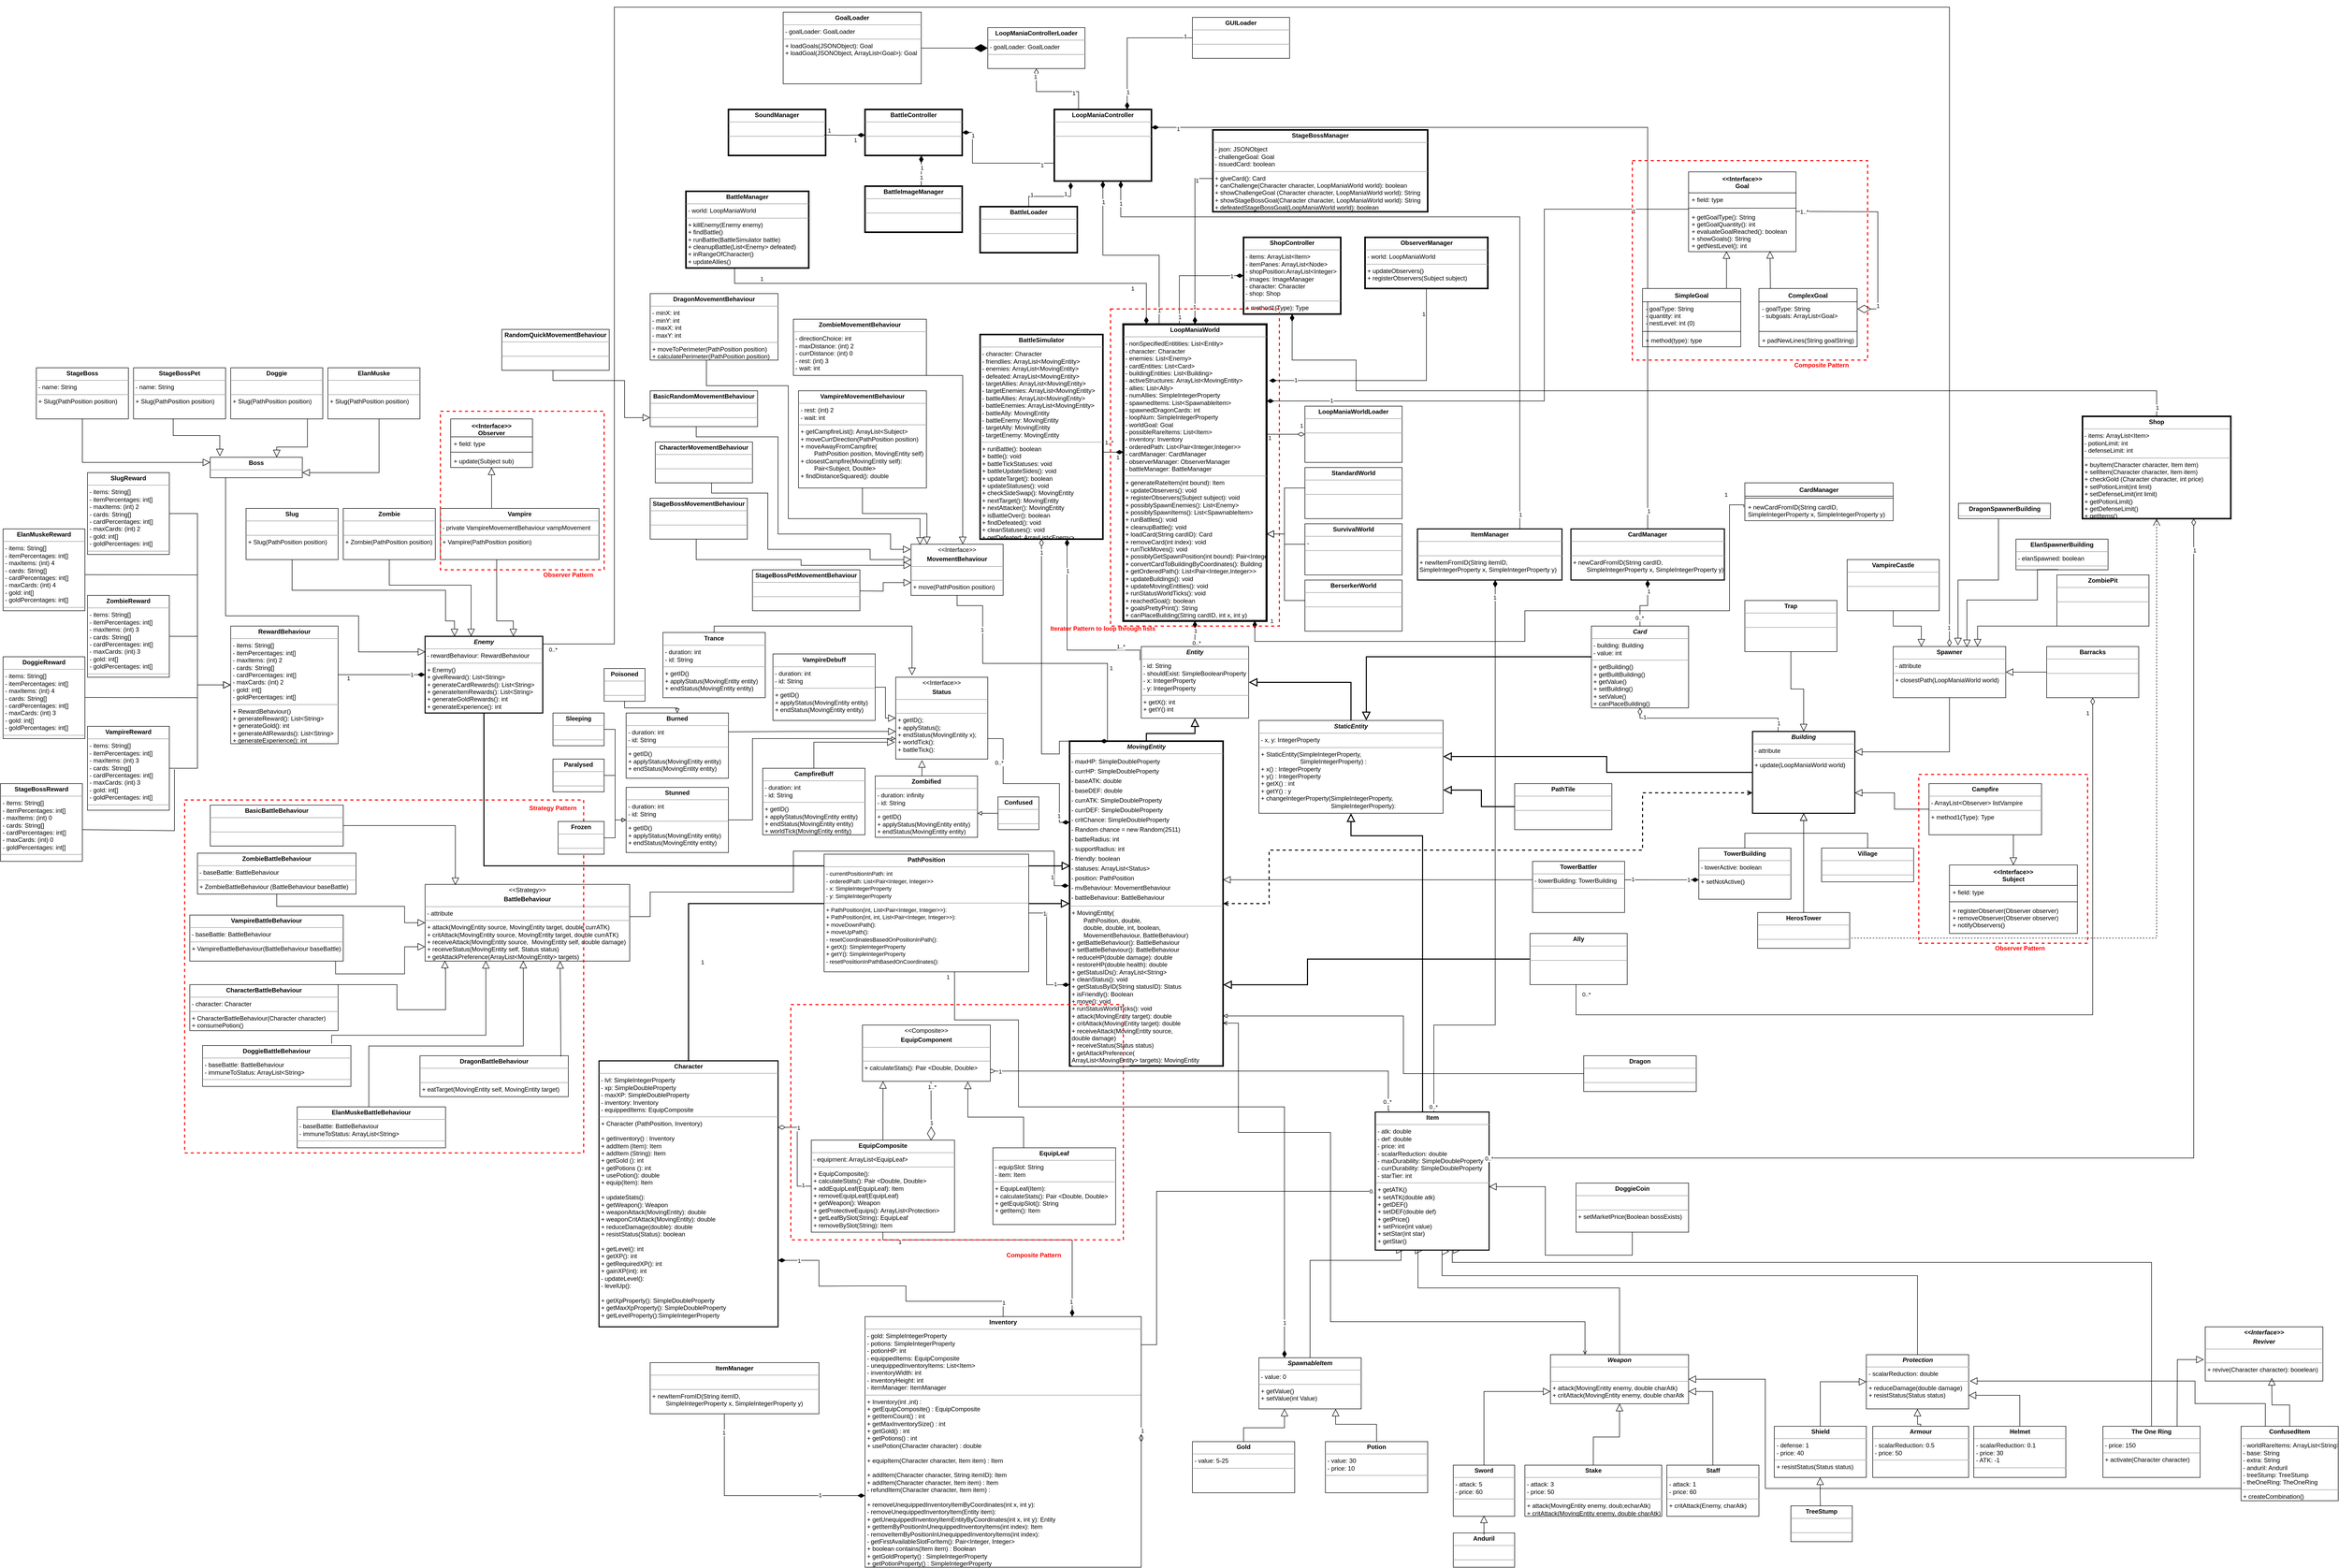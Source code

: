 <mxfile version="14.9.3" type="google"><diagram name="Page-1" id="c4acf3e9-155e-7222-9cf6-157b1a14988f"><mxGraphModel dx="4063" dy="2377" grid="1" gridSize="10" guides="1" tooltips="1" connect="1" arrows="1" fold="1" page="1" pageScale="1" pageWidth="4681" pageHeight="3300" background="none" math="0" shadow="0"><root><mxCell id="0"/><mxCell id="1" parent="0"/><mxCell id="RHUCkrrwevuiWDnvL0BQ-33" style="edgeStyle=orthogonalEdgeStyle;rounded=0;orthogonalLoop=1;jettySize=auto;html=1;entryX=0.5;entryY=0;entryDx=0;entryDy=0;startArrow=block;startFill=0;endArrow=none;endFill=0;startSize=12;endSize=12;exitX=0.75;exitY=1;exitDx=0;exitDy=0;" parent="1" source="5d2195bd80daf111-18" target="RHUCkrrwevuiWDnvL0BQ-57" edge="1"><mxGeometry relative="1" as="geometry"><Array as="points"><mxPoint x="2858" y="2664"/><mxPoint x="4225" y="2664"/></Array><mxPoint x="3625" y="2824" as="targetPoint"/></mxGeometry></mxCell><mxCell id="RHUCkrrwevuiWDnvL0BQ-55" style="edgeStyle=orthogonalEdgeStyle;rounded=0;orthogonalLoop=1;jettySize=auto;html=1;entryX=0.5;entryY=0;entryDx=0;entryDy=0;startArrow=block;startFill=0;endArrow=none;endFill=0;startSize=12;endSize=12;exitX=0.65;exitY=1.01;exitDx=0;exitDy=0;exitPerimeter=0;" parent="1" source="5d2195bd80daf111-18" target="RHUCkrrwevuiWDnvL0BQ-50" edge="1"><mxGeometry relative="1" as="geometry"><Array as="points"><mxPoint x="2838" y="2690"/><mxPoint x="3768" y="2690"/></Array></mxGeometry></mxCell><mxCell id="RHUCkrrwevuiWDnvL0BQ-56" style="edgeStyle=orthogonalEdgeStyle;rounded=0;orthogonalLoop=1;jettySize=auto;html=1;entryX=0.5;entryY=0;entryDx=0;entryDy=0;startArrow=block;startFill=0;endArrow=none;endFill=0;startSize=12;endSize=12;exitX=0.416;exitY=1.002;exitDx=0;exitDy=0;exitPerimeter=0;" parent="1" source="5d2195bd80daf111-18" target="RHUCkrrwevuiWDnvL0BQ-2" edge="1"><mxGeometry relative="1" as="geometry"><mxPoint x="2787.5" y="2574" as="sourcePoint"/><Array as="points"><mxPoint x="2791" y="2714"/><mxPoint x="3185" y="2714"/></Array></mxGeometry></mxCell><mxCell id="RHUCkrrwevuiWDnvL0BQ-59" style="edgeStyle=orthogonalEdgeStyle;rounded=0;orthogonalLoop=1;jettySize=auto;html=1;entryX=0.5;entryY=0;entryDx=0;entryDy=0;startArrow=block;startFill=0;endArrow=none;endFill=0;startSize=12;endSize=12;exitX=0.25;exitY=1;exitDx=0;exitDy=0;" parent="1" source="RpLgKvBfksyxEfYMWhM2-5" target="RHUCkrrwevuiWDnvL0BQ-3" edge="1"><mxGeometry relative="1" as="geometry"/></mxCell><mxCell id="RHUCkrrwevuiWDnvL0BQ-81" style="edgeStyle=orthogonalEdgeStyle;rounded=0;orthogonalLoop=1;jettySize=auto;html=1;entryX=0.5;entryY=0;entryDx=0;entryDy=0;startArrow=block;startFill=0;endArrow=none;endFill=0;startSize=12;endSize=12;exitX=0.75;exitY=1;exitDx=0;exitDy=0;" parent="1" source="RpLgKvBfksyxEfYMWhM2-5" target="RHUCkrrwevuiWDnvL0BQ-80" edge="1"><mxGeometry relative="1" as="geometry"><Array as="points"><mxPoint x="2630" y="2980.43"/><mxPoint x="2710" y="2980.43"/></Array></mxGeometry></mxCell><mxCell id="RpLgKvBfksyxEfYMWhM2-6" style="edgeStyle=orthogonalEdgeStyle;rounded=0;orthogonalLoop=1;jettySize=auto;html=1;entryX=0.5;entryY=0;entryDx=0;entryDy=0;startArrow=block;startFill=0;endArrow=none;endFill=0;startSize=12;exitX=0.25;exitY=1;exitDx=0;exitDy=0;" parent="1" source="5d2195bd80daf111-18" target="RpLgKvBfksyxEfYMWhM2-5" edge="1"><mxGeometry relative="1" as="geometry"><mxPoint x="1667.5" y="2564" as="sourcePoint"/><Array as="points"><mxPoint x="2758" y="2660"/><mxPoint x="2580" y="2660"/></Array></mxGeometry></mxCell><mxCell id="RHUCkrrwevuiWDnvL0BQ-37" style="edgeStyle=orthogonalEdgeStyle;rounded=0;orthogonalLoop=1;jettySize=auto;html=1;entryX=0.5;entryY=0;entryDx=0;entryDy=0;startArrow=block;startFill=0;endArrow=none;endFill=0;startSize=12;endSize=12;exitX=0;exitY=0.75;exitDx=0;exitDy=0;" parent="1" source="RHUCkrrwevuiWDnvL0BQ-2" target="RHUCkrrwevuiWDnvL0BQ-27" edge="1"><mxGeometry relative="1" as="geometry"/></mxCell><mxCell id="RHUCkrrwevuiWDnvL0BQ-38" style="edgeStyle=orthogonalEdgeStyle;rounded=0;orthogonalLoop=1;jettySize=auto;html=1;entryX=0.5;entryY=0;entryDx=0;entryDy=0;startArrow=block;startFill=0;endArrow=none;endFill=0;startSize=12;endSize=12;" parent="1" source="RHUCkrrwevuiWDnvL0BQ-2" target="RHUCkrrwevuiWDnvL0BQ-28" edge="1"><mxGeometry relative="1" as="geometry"/></mxCell><mxCell id="RHUCkrrwevuiWDnvL0BQ-39" style="edgeStyle=orthogonalEdgeStyle;rounded=0;orthogonalLoop=1;jettySize=auto;html=1;entryX=0.5;entryY=0;entryDx=0;entryDy=0;startArrow=block;startFill=0;endArrow=none;endFill=0;startSize=12;endSize=12;exitX=1;exitY=0.75;exitDx=0;exitDy=0;" parent="1" source="RHUCkrrwevuiWDnvL0BQ-2" target="RHUCkrrwevuiWDnvL0BQ-30" edge="1"><mxGeometry relative="1" as="geometry"/></mxCell><mxCell id="IdgB14fsateAnH4HZJ2A-1" style="edgeStyle=orthogonalEdgeStyle;rounded=0;orthogonalLoop=1;jettySize=auto;html=1;entryX=1;entryY=0.868;entryDx=0;entryDy=0;entryPerimeter=0;exitX=0.25;exitY=0;exitDx=0;exitDy=0;startArrow=open;startFill=0;endArrow=open;endFill=0;" parent="1" source="RHUCkrrwevuiWDnvL0BQ-2" target="RHUCkrrwevuiWDnvL0BQ-150" edge="1"><mxGeometry relative="1" as="geometry"><Array as="points"><mxPoint x="3118" y="2780"/><mxPoint x="2620" y="2780"/><mxPoint x="2620" y="2410"/><mxPoint x="2440" y="2410"/><mxPoint x="2440" y="2196"/></Array></mxGeometry></mxCell><mxCell id="RHUCkrrwevuiWDnvL0BQ-2" value="&lt;p style=&quot;margin: 0px ; margin-top: 4px ; text-align: center&quot;&gt;&lt;b&gt;&lt;i&gt;Weapon&lt;/i&gt;&lt;/b&gt;&lt;/p&gt;&lt;hr size=&quot;1&quot;&gt;&lt;p style=&quot;margin: 0px ; margin-left: 4px&quot;&gt;&lt;br&gt;&lt;/p&gt;&lt;hr size=&quot;1&quot;&gt;&lt;p style=&quot;margin: 0px ; margin-left: 4px&quot;&gt;&lt;span style=&quot;color: rgb(0 , 0 , 0)&quot;&gt;+ attack(MovingEntity enemy, double charAtk)&lt;/span&gt;&lt;br&gt;&lt;/p&gt;&lt;p style=&quot;margin: 0px ; margin-left: 4px&quot;&gt;+ critAttack(MovingEntity enemy, double charAtk&lt;/p&gt;&lt;p style=&quot;margin: 0px ; margin-left: 4px&quot;&gt;&lt;br&gt;&lt;/p&gt;" style="verticalAlign=top;align=left;overflow=fill;fontSize=12;fontFamily=Helvetica;html=1;rounded=0;shadow=0;comic=0;labelBackgroundColor=none;strokeWidth=1" parent="1" vertex="1"><mxGeometry x="3050" y="2844.43" width="270" height="96" as="geometry"/></mxCell><mxCell id="RHUCkrrwevuiWDnvL0BQ-3" value="&lt;p style=&quot;margin: 0px ; margin-top: 4px ; text-align: center&quot;&gt;&lt;b&gt;Gold&lt;/b&gt;&lt;/p&gt;&lt;hr size=&quot;1&quot;&gt;&lt;p style=&quot;margin: 0px ; margin-left: 4px&quot;&gt;- value: 5-25&lt;/p&gt;&lt;hr size=&quot;1&quot;&gt;&lt;p style=&quot;margin: 0px ; margin-left: 4px&quot;&gt;&lt;br&gt;&lt;/p&gt;" style="verticalAlign=top;align=left;overflow=fill;fontSize=12;fontFamily=Helvetica;html=1;rounded=0;shadow=0;comic=0;labelBackgroundColor=none;strokeWidth=1" parent="1" vertex="1"><mxGeometry x="2350" y="3014.43" width="200" height="100" as="geometry"/></mxCell><mxCell id="RHUCkrrwevuiWDnvL0BQ-86" style="edgeStyle=orthogonalEdgeStyle;rounded=0;orthogonalLoop=1;jettySize=auto;html=1;entryX=0.5;entryY=0;entryDx=0;entryDy=0;startArrow=diamondThin;startFill=1;endArrow=none;endFill=0;startSize=12;endSize=12;" parent="1" source="RHUCkrrwevuiWDnvL0BQ-14" target="RHUCkrrwevuiWDnvL0BQ-149" edge="1"><mxGeometry relative="1" as="geometry"/></mxCell><mxCell id="RHUCkrrwevuiWDnvL0BQ-124" value="1" style="edgeLabel;html=1;align=center;verticalAlign=middle;resizable=0;points=[];" parent="RHUCkrrwevuiWDnvL0BQ-86" vertex="1" connectable="0"><mxGeometry x="-0.738" y="2" relative="1" as="geometry"><mxPoint x="-1" y="12" as="offset"/></mxGeometry></mxCell><mxCell id="RHUCkrrwevuiWDnvL0BQ-125" value="0..*" style="edgeLabel;html=1;align=center;verticalAlign=middle;resizable=0;points=[];" parent="RHUCkrrwevuiWDnvL0BQ-86" vertex="1" connectable="0"><mxGeometry x="0.691" y="2" relative="1" as="geometry"><mxPoint x="1" as="offset"/></mxGeometry></mxCell><mxCell id="RHUCkrrwevuiWDnvL0BQ-14" value="&lt;p style=&quot;margin: 0px ; margin-top: 4px ; text-align: center&quot;&gt;&lt;b&gt;LoopManiaWorld&lt;/b&gt;&lt;/p&gt;&lt;hr size=&quot;1&quot;&gt;&lt;p style=&quot;margin: 0px ; margin-left: 4px&quot;&gt;- nonSpecifiedEntitities: List&amp;lt;Entity&amp;gt;&lt;/p&gt;&lt;p style=&quot;margin: 0px ; margin-left: 4px&quot;&gt;- character: Character&lt;/p&gt;&lt;p style=&quot;margin: 0px ; margin-left: 4px&quot;&gt;- enemies: List&amp;lt;Enemy&amp;gt;&lt;/p&gt;&lt;p style=&quot;margin: 0px ; margin-left: 4px&quot;&gt;- cardEntities: List&amp;lt;Card&amp;gt;&lt;/p&gt;&lt;p style=&quot;margin: 0px ; margin-left: 4px&quot;&gt;- buildingEntities: List&amp;lt;Building&amp;gt;&lt;/p&gt;&lt;p style=&quot;margin: 0px ; margin-left: 4px&quot;&gt;- activeStructures: ArrayList&amp;lt;MovingEntity&amp;gt;&lt;/p&gt;&lt;p style=&quot;margin: 0px ; margin-left: 4px&quot;&gt;- allies: List&amp;lt;Ally&amp;gt;&lt;/p&gt;&lt;p style=&quot;margin: 0px ; margin-left: 4px&quot;&gt;- numAllies: SimpleIntegerProperty&lt;/p&gt;&lt;p style=&quot;margin: 0px ; margin-left: 4px&quot;&gt;- spawnedItems: List&amp;lt;SpawnableItem&amp;gt;&lt;/p&gt;&lt;p style=&quot;margin: 0px ; margin-left: 4px&quot;&gt;- spawnedDragonCards: int&lt;/p&gt;&lt;p style=&quot;margin: 0px ; margin-left: 4px&quot;&gt;- loopNum: SimpleIntegerProperty&lt;/p&gt;&lt;p style=&quot;margin: 0px ; margin-left: 4px&quot;&gt;- worldGoal: Goal&lt;/p&gt;&lt;p style=&quot;margin: 0px ; margin-left: 4px&quot;&gt;- possibleRareItems: List&amp;lt;Item&amp;gt;&lt;/p&gt;&lt;p style=&quot;margin: 0px ; margin-left: 4px&quot;&gt;- inventory: Inventory&lt;/p&gt;&lt;p style=&quot;margin: 0px ; margin-left: 4px&quot;&gt;- orderedPath: List&amp;lt;Pair&amp;lt;Integer,Integer&amp;gt;&amp;gt;&lt;/p&gt;&lt;p style=&quot;margin: 0px ; margin-left: 4px&quot;&gt;- cardManager: CardManager&lt;/p&gt;&lt;p style=&quot;margin: 0px ; margin-left: 4px&quot;&gt;- observerManager: ObserverManager&lt;/p&gt;&lt;p style=&quot;margin: 0px ; margin-left: 4px&quot;&gt;- battleManager: BattleManager&lt;/p&gt;&lt;hr size=&quot;1&quot;&gt;&lt;p style=&quot;margin: 0px ; margin-left: 4px&quot;&gt;+ generateRateItem(int bound): Item&lt;br&gt;&lt;/p&gt;&lt;p style=&quot;margin: 0px ; margin-left: 4px&quot;&gt;+ updateObservers(): void&lt;/p&gt;&lt;p style=&quot;margin: 0px ; margin-left: 4px&quot;&gt;+ registerObservers(Subject subject): void&lt;/p&gt;&lt;p style=&quot;margin: 0px ; margin-left: 4px&quot;&gt;+ possiblySpawnEnemies(): List&amp;lt;Enemy&amp;gt;&lt;/p&gt;&lt;p style=&quot;margin: 0px ; margin-left: 4px&quot;&gt;+ possiblySpawnItems(): List&amp;lt;SpawnableItem&amp;gt;&lt;/p&gt;&lt;p style=&quot;margin: 0px ; margin-left: 4px&quot;&gt;+ runBattles(): void&lt;/p&gt;&lt;p style=&quot;margin: 0px ; margin-left: 4px&quot;&gt;+ cleanupBattle(): void&lt;/p&gt;&lt;p style=&quot;margin: 0px ; margin-left: 4px&quot;&gt;+ loadCard(String cardID): Card&lt;/p&gt;&lt;p style=&quot;margin: 0px ; margin-left: 4px&quot;&gt;+ removeCard(int index): void&lt;/p&gt;&lt;p style=&quot;margin: 0px ; margin-left: 4px&quot;&gt;+ runTickMoves(): void&lt;/p&gt;&lt;p style=&quot;margin: 0px ; margin-left: 4px&quot;&gt;+ possiblyGetSpawnPosition(int bound): Pair&amp;lt;Integer, Integer&amp;gt;&lt;/p&gt;&lt;p style=&quot;margin: 0px ; margin-left: 4px&quot;&gt;+ convertCardToBuildingByCoordinates(): Building&lt;/p&gt;&lt;p style=&quot;margin: 0px ; margin-left: 4px&quot;&gt;+ getOrderedPath(): List&amp;lt;Pair&amp;lt;Integer,Integer&amp;gt;&amp;gt;&lt;/p&gt;&lt;p style=&quot;margin: 0px ; margin-left: 4px&quot;&gt;+ updateBuildings(): void&lt;/p&gt;&lt;p style=&quot;margin: 0px ; margin-left: 4px&quot;&gt;+ updateMovingEntities(): void&lt;/p&gt;&lt;p style=&quot;margin: 0px ; margin-left: 4px&quot;&gt;+ runStatusWorldTicks(): void&lt;/p&gt;&lt;p style=&quot;margin: 0px ; margin-left: 4px&quot;&gt;+ reachedGoal(): boolean&lt;/p&gt;&lt;p style=&quot;margin: 0px ; margin-left: 4px&quot;&gt;+ goalsPrettyPrint(): String&lt;/p&gt;&lt;p style=&quot;margin: 0px ; margin-left: 4px&quot;&gt;+ canPlaceBuilding(String cardID, int x, int y)&lt;/p&gt;&lt;p style=&quot;margin: 0px ; margin-left: 4px&quot;&gt;+ adjacentToPath(int x, int y): boolean&lt;/p&gt;" style="verticalAlign=top;align=left;overflow=fill;fontSize=12;fontFamily=Helvetica;html=1;rounded=0;shadow=0;comic=0;labelBackgroundColor=none;strokeWidth=4;" parent="1" vertex="1"><mxGeometry x="2215" y="830" width="280" height="580" as="geometry"/></mxCell><mxCell id="RHUCkrrwevuiWDnvL0BQ-24" style="edgeStyle=orthogonalEdgeStyle;rounded=0;orthogonalLoop=1;jettySize=auto;html=1;entryX=0.125;entryY=-0.011;entryDx=0;entryDy=0;startArrow=diamondThin;startFill=0;endArrow=none;endFill=0;startSize=12;endSize=12;entryPerimeter=0;" parent="1" target="5d2195bd80daf111-18" edge="1"><mxGeometry relative="1" as="geometry"><Array as="points"><mxPoint x="2733" y="2290"/></Array><mxPoint x="1950" y="2290" as="sourcePoint"/></mxGeometry></mxCell><mxCell id="YyyXFzV0beRDlgaf5Zq4-36" value="1" style="edgeLabel;html=1;align=center;verticalAlign=middle;resizable=0;points=[];" parent="RHUCkrrwevuiWDnvL0BQ-24" vertex="1" connectable="0"><mxGeometry x="-0.946" y="-1" relative="1" as="geometry"><mxPoint as="offset"/></mxGeometry></mxCell><mxCell id="2cojE5OKk6UyDU9p9jLu-35" value="0..*" style="edgeLabel;html=1;align=center;verticalAlign=middle;resizable=0;points=[];" parent="RHUCkrrwevuiWDnvL0BQ-24" vertex="1" connectable="0"><mxGeometry x="0.953" y="1" relative="1" as="geometry"><mxPoint x="-3" y="1" as="offset"/></mxGeometry></mxCell><mxCell id="RHUCkrrwevuiWDnvL0BQ-65" style="edgeStyle=orthogonalEdgeStyle;rounded=0;orthogonalLoop=1;jettySize=auto;html=1;entryX=0;entryY=0.5;entryDx=0;entryDy=0;startArrow=diamondThin;startFill=0;endArrow=none;endFill=0;startSize=12;endSize=12;exitX=1;exitY=0.25;exitDx=0;exitDy=0;" parent="1" source="RHUCkrrwevuiWDnvL0BQ-18" target="zmz8qBKPGfkxxyaOY1wC-1" edge="1"><mxGeometry relative="1" as="geometry"><mxPoint x="1410" y="2216" as="targetPoint"/></mxGeometry></mxCell><mxCell id="RHUCkrrwevuiWDnvL0BQ-68" value="1" style="edgeLabel;html=1;align=center;verticalAlign=middle;resizable=0;points=[];" parent="RHUCkrrwevuiWDnvL0BQ-65" vertex="1" connectable="0"><mxGeometry x="-0.576" y="2" relative="1" as="geometry"><mxPoint as="offset"/></mxGeometry></mxCell><mxCell id="RHUCkrrwevuiWDnvL0BQ-70" value="1" style="edgeLabel;html=1;align=center;verticalAlign=middle;resizable=0;points=[];" parent="RHUCkrrwevuiWDnvL0BQ-65" vertex="1" connectable="0"><mxGeometry x="0.82" y="3" relative="1" as="geometry"><mxPoint y="1" as="offset"/></mxGeometry></mxCell><mxCell id="RHUCkrrwevuiWDnvL0BQ-66" style="edgeStyle=orthogonalEdgeStyle;rounded=0;orthogonalLoop=1;jettySize=auto;html=1;entryX=0.5;entryY=0;entryDx=0;entryDy=0;startArrow=none;startFill=1;endArrow=none;endFill=0;startSize=12;endSize=12;" parent="1" target="RHUCkrrwevuiWDnvL0BQ-60" edge="1"><mxGeometry relative="1" as="geometry"><mxPoint x="1650" y="2212.5" as="targetPoint"/><Array as="points"><mxPoint x="1790" y="2710"/><mxPoint x="1790" y="2740"/><mxPoint x="1980" y="2740"/></Array><mxPoint x="1690" y="2710" as="sourcePoint"/></mxGeometry></mxCell><mxCell id="RHUCkrrwevuiWDnvL0BQ-69" value="1" style="edgeLabel;html=1;align=center;verticalAlign=middle;resizable=0;points=[];" parent="RHUCkrrwevuiWDnvL0BQ-66" vertex="1" connectable="0"><mxGeometry x="0.837" y="1" relative="1" as="geometry"><mxPoint y="1" as="offset"/></mxGeometry></mxCell><mxCell id="RHUCkrrwevuiWDnvL0BQ-18" value="&lt;p style=&quot;margin: 0px ; margin-top: 4px ; text-align: center&quot;&gt;&lt;b&gt;Character&lt;/b&gt;&lt;/p&gt;&lt;hr size=&quot;1&quot;&gt;&lt;p style=&quot;margin: 0px ; margin-left: 4px&quot;&gt;- lvl: SimpleIntegerProperty&lt;/p&gt;&lt;p style=&quot;margin: 0px ; margin-left: 4px&quot;&gt;- xp: SimpleDoubleProperty&lt;/p&gt;&lt;p style=&quot;margin: 0px ; margin-left: 4px&quot;&gt;- maxXP: SimpleDoubleProperty&lt;/p&gt;&lt;p style=&quot;margin: 0px ; margin-left: 4px&quot;&gt;- inventory: Inventory&lt;/p&gt;&lt;p style=&quot;margin: 0px ; margin-left: 4px&quot;&gt;- equippedItems: EquipComposite&lt;/p&gt;&lt;hr size=&quot;1&quot;&gt;&lt;p style=&quot;margin: 0px ; margin-left: 4px&quot;&gt;&lt;span&gt;+ Character (PathPosition, Inventory)&amp;nbsp;&lt;/span&gt;&lt;br&gt;&lt;/p&gt;&lt;p style=&quot;margin: 0px ; margin-left: 4px&quot;&gt;&lt;span&gt;&lt;br&gt;&lt;/span&gt;&lt;/p&gt;&lt;p style=&quot;margin: 0px ; margin-left: 4px&quot;&gt;+ getInventory() : Inventory&lt;/p&gt;&lt;p style=&quot;margin: 0px ; margin-left: 4px&quot;&gt;+ addItem (Item): Item&lt;/p&gt;&lt;p style=&quot;margin: 0px ; margin-left: 4px&quot;&gt;+ addItem (String): Item&lt;/p&gt;&lt;p style=&quot;margin: 0px ; margin-left: 4px&quot;&gt;+ getGold (): int&lt;/p&gt;&lt;p style=&quot;margin: 0px ; margin-left: 4px&quot;&gt;+ getPotions (): int&lt;/p&gt;&lt;p style=&quot;margin: 0px ; margin-left: 4px&quot;&gt;+ usePotion(): double&lt;/p&gt;&lt;p style=&quot;margin: 0px ; margin-left: 4px&quot;&gt;+ equip(Item): Item&lt;/p&gt;&lt;p style=&quot;margin: 0px ; margin-left: 4px&quot;&gt;&lt;br&gt;&lt;/p&gt;&lt;p style=&quot;margin: 0px ; margin-left: 4px&quot;&gt;+ updateStats():&lt;/p&gt;&lt;p style=&quot;margin: 0px ; margin-left: 4px&quot;&gt;+ getWeapon(): Weapon&lt;/p&gt;&lt;p style=&quot;margin: 0px ; margin-left: 4px&quot;&gt;+ weaponAttack(MovingEntity): double&lt;/p&gt;&lt;p style=&quot;margin: 0px ; margin-left: 4px&quot;&gt;+ weaponCritAttack(MovingEntity): double&lt;/p&gt;&lt;p style=&quot;margin: 0px ; margin-left: 4px&quot;&gt;+ reduceDamage(double): double&lt;/p&gt;&lt;p style=&quot;margin: 0px ; margin-left: 4px&quot;&gt;+ resistStatus(Status): boolean&lt;/p&gt;&lt;p style=&quot;margin: 0px ; margin-left: 4px&quot;&gt;&lt;br&gt;&lt;/p&gt;&lt;p style=&quot;margin: 0px 0px 0px 4px&quot;&gt;+ getLevel(): int&lt;/p&gt;&lt;p style=&quot;margin: 0px 0px 0px 4px&quot;&gt;+ getXP(): int&lt;/p&gt;&lt;p style=&quot;margin: 0px 0px 0px 4px&quot;&gt;+ getRequiredXP(): int&amp;nbsp;&lt;br&gt;&lt;/p&gt;&lt;p style=&quot;margin: 0px ; margin-left: 4px&quot;&gt;+ gainXP(int): int&lt;/p&gt;&lt;p style=&quot;margin: 0px ; margin-left: 4px&quot;&gt;- updateLevel():&lt;/p&gt;&lt;p style=&quot;margin: 0px ; margin-left: 4px&quot;&gt;- levelUp():&lt;/p&gt;&lt;p style=&quot;margin: 0px ; margin-left: 4px&quot;&gt;&lt;br&gt;&lt;/p&gt;&lt;p style=&quot;margin: 0px ; margin-left: 4px&quot;&gt;&lt;span&gt;+ getXpProperty(): SimpleDoubleProperty&lt;/span&gt;&lt;br&gt;&lt;/p&gt;&lt;p style=&quot;margin: 0px ; margin-left: 4px&quot;&gt;+ getMaxXpProperty(): SimpleDoubleProperty&lt;/p&gt;&lt;p style=&quot;margin: 0px ; margin-left: 4px&quot;&gt;+ getLevelProperty():SimpleIntegerProperty&lt;/p&gt;" style="verticalAlign=top;align=left;overflow=fill;fontSize=12;fontFamily=Helvetica;html=1;rounded=0;shadow=0;comic=0;labelBackgroundColor=none;strokeWidth=2;" parent="1" vertex="1"><mxGeometry x="1190" y="2270" width="350" height="520" as="geometry"/></mxCell><mxCell id="RHUCkrrwevuiWDnvL0BQ-27" value="&lt;p style=&quot;margin: 0px ; margin-top: 4px ; text-align: center&quot;&gt;&lt;b&gt;Sword&lt;/b&gt;&lt;/p&gt;&lt;hr size=&quot;1&quot;&gt;&lt;p style=&quot;margin: 0px ; margin-left: 4px&quot;&gt;- attack: 5&lt;/p&gt;&lt;p style=&quot;margin: 0px ; margin-left: 4px&quot;&gt;- price: 60&lt;/p&gt;&lt;hr size=&quot;1&quot;&gt;&lt;p style=&quot;margin: 0px ; margin-left: 4px&quot;&gt;&lt;br&gt;&lt;/p&gt;" style="verticalAlign=top;align=left;overflow=fill;fontSize=12;fontFamily=Helvetica;html=1;rounded=0;shadow=0;comic=0;labelBackgroundColor=none;strokeWidth=1" parent="1" vertex="1"><mxGeometry x="2860" y="3060.43" width="120" height="100" as="geometry"/></mxCell><mxCell id="RHUCkrrwevuiWDnvL0BQ-28" value="&lt;p style=&quot;margin: 0px ; margin-top: 4px ; text-align: center&quot;&gt;&lt;b&gt;Stake&lt;/b&gt;&lt;/p&gt;&lt;hr size=&quot;1&quot;&gt;&lt;p style=&quot;margin: 0px ; margin-left: 4px&quot;&gt;- attack: 3&lt;/p&gt;&lt;p style=&quot;margin: 0px ; margin-left: 4px&quot;&gt;- price: 50&lt;/p&gt;&lt;hr size=&quot;1&quot;&gt;&lt;p style=&quot;margin: 0px ; margin-left: 4px&quot;&gt;&lt;span style=&quot;color: rgb(0 , 0 , 0)&quot;&gt;+ attack(MovingEntity enemy, doub;echarAtk)&lt;/span&gt;&lt;br&gt;&lt;/p&gt;&lt;p style=&quot;margin: 0px ; margin-left: 4px&quot;&gt;&lt;span style=&quot;color: rgb(0 , 0 , 0)&quot;&gt;+ critAttack(MovingEntity enemy, double charAtk)&lt;/span&gt;&lt;/p&gt;&lt;p style=&quot;margin: 0px ; margin-left: 4px&quot;&gt;&amp;nbsp; &amp;nbsp; &amp;nbsp;&lt;/p&gt;&lt;p style=&quot;margin: 0px ; margin-left: 4px&quot;&gt;&lt;br&gt;&lt;/p&gt;" style="verticalAlign=top;align=left;overflow=fill;fontSize=12;fontFamily=Helvetica;html=1;rounded=0;shadow=0;comic=0;labelBackgroundColor=none;strokeWidth=1" parent="1" vertex="1"><mxGeometry x="3000" y="3060.43" width="267.5" height="100" as="geometry"/></mxCell><mxCell id="RHUCkrrwevuiWDnvL0BQ-30" value="&lt;p style=&quot;margin: 0px ; margin-top: 4px ; text-align: center&quot;&gt;&lt;b&gt;Staff&lt;/b&gt;&lt;/p&gt;&lt;hr size=&quot;1&quot;&gt;&lt;p style=&quot;margin: 0px ; margin-left: 4px&quot;&gt;- attack: 1&lt;/p&gt;&lt;p style=&quot;margin: 0px ; margin-left: 4px&quot;&gt;- price: 60&lt;/p&gt;&lt;hr size=&quot;1&quot;&gt;&lt;p style=&quot;margin: 0px ; margin-left: 4px&quot;&gt;&lt;span style=&quot;color: rgb(0 , 0 , 0)&quot;&gt;+ critAttack(Enemy, charAtk)&lt;/span&gt;&lt;/p&gt;" style="verticalAlign=top;align=left;overflow=fill;fontSize=12;fontFamily=Helvetica;html=1;rounded=0;shadow=0;comic=0;labelBackgroundColor=none;strokeWidth=1" parent="1" vertex="1"><mxGeometry x="3277.5" y="3060.43" width="180" height="100" as="geometry"/></mxCell><mxCell id="RHUCkrrwevuiWDnvL0BQ-47" style="edgeStyle=orthogonalEdgeStyle;rounded=0;orthogonalLoop=1;jettySize=auto;html=1;entryX=0.5;entryY=0;entryDx=0;entryDy=0;startArrow=block;startFill=0;endArrow=none;endFill=0;startSize=12;endSize=12;exitX=0;exitY=0.5;exitDx=0;exitDy=0;" parent="1" source="RHUCkrrwevuiWDnvL0BQ-50" target="RHUCkrrwevuiWDnvL0BQ-51" edge="1"><mxGeometry relative="1" as="geometry"/></mxCell><mxCell id="RHUCkrrwevuiWDnvL0BQ-48" style="edgeStyle=orthogonalEdgeStyle;rounded=0;orthogonalLoop=1;jettySize=auto;html=1;entryX=0.5;entryY=0;entryDx=0;entryDy=0;startArrow=block;startFill=0;endArrow=none;endFill=0;startSize=12;endSize=12;" parent="1" source="RHUCkrrwevuiWDnvL0BQ-50" target="RHUCkrrwevuiWDnvL0BQ-52" edge="1"><mxGeometry relative="1" as="geometry"/></mxCell><mxCell id="RHUCkrrwevuiWDnvL0BQ-49" style="edgeStyle=orthogonalEdgeStyle;rounded=0;orthogonalLoop=1;jettySize=auto;html=1;entryX=0.5;entryY=0;entryDx=0;entryDy=0;startArrow=block;startFill=0;endArrow=none;endFill=0;startSize=12;endSize=12;exitX=1;exitY=0.75;exitDx=0;exitDy=0;" parent="1" source="RHUCkrrwevuiWDnvL0BQ-50" target="RHUCkrrwevuiWDnvL0BQ-53" edge="1"><mxGeometry relative="1" as="geometry"/></mxCell><mxCell id="RHUCkrrwevuiWDnvL0BQ-50" value="&lt;p style=&quot;margin: 0px ; margin-top: 4px ; text-align: center&quot;&gt;&lt;b&gt;&lt;i&gt;Protection&lt;/i&gt;&lt;/b&gt;&lt;/p&gt;&lt;hr size=&quot;1&quot;&gt;&lt;p style=&quot;margin: 0px ; margin-left: 4px&quot;&gt;- scalarReduction: double&lt;br&gt;&lt;/p&gt;&lt;hr size=&quot;1&quot;&gt;&lt;p style=&quot;margin: 0px ; margin-left: 4px&quot;&gt;+ reduceDamage(double damage)&lt;/p&gt;&lt;p style=&quot;margin: 0px ; margin-left: 4px&quot;&gt;+ resistStatus(Status status)&lt;/p&gt;" style="verticalAlign=top;align=left;overflow=fill;fontSize=12;fontFamily=Helvetica;html=1;rounded=0;shadow=0;comic=0;labelBackgroundColor=none;strokeWidth=1" parent="1" vertex="1"><mxGeometry x="3667.5" y="2844.43" width="200" height="106" as="geometry"/></mxCell><mxCell id="RHUCkrrwevuiWDnvL0BQ-51" value="&lt;p style=&quot;margin: 0px ; margin-top: 4px ; text-align: center&quot;&gt;&lt;b&gt;Shield&lt;/b&gt;&lt;/p&gt;&lt;hr size=&quot;1&quot;&gt;&lt;p style=&quot;margin: 0px ; margin-left: 4px&quot;&gt;- defense: 1&lt;/p&gt;&lt;p style=&quot;margin: 0px ; margin-left: 4px&quot;&gt;- price: 40&lt;/p&gt;&lt;hr size=&quot;1&quot;&gt;&lt;p style=&quot;margin: 0px ; margin-left: 4px&quot;&gt;+ resistStatus(Status status)&lt;/p&gt;" style="verticalAlign=top;align=left;overflow=fill;fontSize=12;fontFamily=Helvetica;html=1;rounded=0;shadow=0;comic=0;labelBackgroundColor=none;strokeWidth=1" parent="1" vertex="1"><mxGeometry x="3487.5" y="2984.43" width="180" height="100" as="geometry"/></mxCell><mxCell id="RHUCkrrwevuiWDnvL0BQ-52" value="&lt;p style=&quot;margin: 0px ; margin-top: 4px ; text-align: center&quot;&gt;&lt;b&gt;Armour&lt;/b&gt;&lt;/p&gt;&lt;hr size=&quot;1&quot;&gt;&lt;p style=&quot;margin: 0px ; margin-left: 4px&quot;&gt;- scalarReduction: 0.5&lt;/p&gt;&lt;p style=&quot;margin: 0px ; margin-left: 4px&quot;&gt;- price: 50&lt;/p&gt;&lt;hr size=&quot;1&quot;&gt;&lt;p style=&quot;margin: 0px ; margin-left: 4px&quot;&gt;&lt;br&gt;&lt;/p&gt;" style="verticalAlign=top;align=left;overflow=fill;fontSize=12;fontFamily=Helvetica;html=1;rounded=0;shadow=0;comic=0;labelBackgroundColor=none;strokeWidth=1" parent="1" vertex="1"><mxGeometry x="3680" y="2984.43" width="187.5" height="100" as="geometry"/></mxCell><mxCell id="RHUCkrrwevuiWDnvL0BQ-53" value="&lt;p style=&quot;margin: 0px ; margin-top: 4px ; text-align: center&quot;&gt;&lt;b&gt;Helmet&lt;/b&gt;&lt;/p&gt;&lt;hr size=&quot;1&quot;&gt;&lt;p style=&quot;margin: 0px ; margin-left: 4px&quot;&gt;- scalarReduction: 0.1&lt;/p&gt;&lt;p style=&quot;margin: 0px ; margin-left: 4px&quot;&gt;- price: 30&lt;/p&gt;&lt;p style=&quot;margin: 0px ; margin-left: 4px&quot;&gt;- ATK: -1&lt;/p&gt;&lt;hr size=&quot;1&quot;&gt;&lt;p style=&quot;margin: 0px ; margin-left: 4px&quot;&gt;&lt;br&gt;&lt;/p&gt;" style="verticalAlign=top;align=left;overflow=fill;fontSize=12;fontFamily=Helvetica;html=1;rounded=0;shadow=0;comic=0;labelBackgroundColor=none;strokeWidth=1" parent="1" vertex="1"><mxGeometry x="3877.5" y="2984.43" width="180" height="100" as="geometry"/></mxCell><mxCell id="RHUCkrrwevuiWDnvL0BQ-57" value="&lt;p style=&quot;margin: 0px ; margin-top: 4px ; text-align: center&quot;&gt;&lt;b&gt;The One Ring&lt;/b&gt;&lt;/p&gt;&lt;hr size=&quot;1&quot;&gt;&lt;p style=&quot;margin: 0px ; margin-left: 4px&quot;&gt;- price: 150&lt;/p&gt;&lt;hr size=&quot;1&quot;&gt;&lt;p style=&quot;margin: 0px ; margin-left: 4px&quot;&gt;+ activate(Character character)&lt;/p&gt;" style="verticalAlign=top;align=left;overflow=fill;fontSize=12;fontFamily=Helvetica;html=1;rounded=0;shadow=0;comic=0;labelBackgroundColor=none;strokeWidth=1" parent="1" vertex="1"><mxGeometry x="4130" y="2984.43" width="190" height="100" as="geometry"/></mxCell><mxCell id="RHUCkrrwevuiWDnvL0BQ-60" value="&lt;p style=&quot;margin: 0px ; margin-top: 4px ; text-align: center&quot;&gt;&lt;b&gt;Inventory&lt;/b&gt;&lt;/p&gt;&lt;hr size=&quot;1&quot;&gt;&lt;p style=&quot;margin: 0px ; margin-left: 4px&quot;&gt;- &lt;span&gt;gold: SimpleIntegerProperty&lt;/span&gt;&lt;/p&gt;&lt;p style=&quot;margin: 0px ; margin-left: 4px&quot;&gt;- potions: SimpleIntegerProperty&lt;/p&gt;&lt;p style=&quot;margin: 0px ; margin-left: 4px&quot;&gt;- potionHP: int&lt;/p&gt;&lt;p style=&quot;margin: 0px ; margin-left: 4px&quot;&gt;&lt;span&gt;- equippedItems: EquipComposite&lt;/span&gt;&lt;br&gt;&lt;/p&gt;&lt;p style=&quot;margin: 0px ; margin-left: 4px&quot;&gt;- unequippedInventoryItems: List&amp;lt;Item&amp;gt;&lt;/p&gt;&lt;p style=&quot;margin: 0px ; margin-left: 4px&quot;&gt;- inventoryWidth: int&lt;/p&gt;&lt;p style=&quot;margin: 0px ; margin-left: 4px&quot;&gt;- inventoryHeight: int&lt;/p&gt;&lt;p style=&quot;margin: 0px ; margin-left: 4px&quot;&gt;- itemManager: ItemManager&lt;/p&gt;&lt;hr size=&quot;1&quot;&gt;&lt;p style=&quot;margin: 0px ; margin-left: 4px&quot;&gt;+&amp;nbsp;&lt;span&gt;Inventory(int ,int) :&lt;/span&gt;&lt;/p&gt;&lt;p style=&quot;margin: 0px ; margin-left: 4px&quot;&gt;+ getEquipComposite() : EquipComposite&lt;/p&gt;&lt;p style=&quot;margin: 0px ; margin-left: 4px&quot;&gt;+ getItemCount() : int&amp;nbsp;&lt;/p&gt;&lt;p style=&quot;margin: 0px ; margin-left: 4px&quot;&gt;+ getMaxInventorySize() : int&lt;/p&gt;&lt;p style=&quot;margin: 0px ; margin-left: 4px&quot;&gt;+ getGold() : int&amp;nbsp;&lt;/p&gt;&lt;p style=&quot;margin: 0px ; margin-left: 4px&quot;&gt;+ getPotions() : int&amp;nbsp;&lt;/p&gt;&lt;p style=&quot;margin: 0px ; margin-left: 4px&quot;&gt;+ usePotion(Character character) : double&lt;/p&gt;&lt;p style=&quot;margin: 0px ; margin-left: 4px&quot;&gt;&lt;br&gt;&lt;/p&gt;&lt;p style=&quot;margin: 0px ; margin-left: 4px&quot;&gt;+ equipItem(Character character, Item item) : Item&lt;/p&gt;&lt;p style=&quot;margin: 0px ; margin-left: 4px&quot;&gt;&lt;br&gt;&lt;/p&gt;&lt;p style=&quot;margin: 0px ; margin-left: 4px&quot;&gt;+ addItem(Character character, String itemID): Item&lt;/p&gt;&lt;p style=&quot;margin: 0px ; margin-left: 4px&quot;&gt;+ addItem(Character character, Item item) : Item&lt;/p&gt;&lt;p style=&quot;margin: 0px ; margin-left: 4px&quot;&gt;- refundItem(Character character, Item item) :&lt;/p&gt;&lt;p style=&quot;margin: 0px ; margin-left: 4px&quot;&gt;&lt;br&gt;&lt;/p&gt;&lt;p style=&quot;margin: 0px ; margin-left: 4px&quot;&gt;+ removeUnequippedInventoryItemByCoordinates(int x, int y):&lt;/p&gt;&lt;p style=&quot;margin: 0px ; margin-left: 4px&quot;&gt;- removeUnequippedInventoryItem(Entity item):&lt;/p&gt;&lt;p style=&quot;margin: 0px ; margin-left: 4px&quot;&gt;+ getUnequippedInventoryItemEntityByCoordinates(int x, int y): Entity&lt;/p&gt;&lt;p style=&quot;margin: 0px ; margin-left: 4px&quot;&gt;+ getItemByPositionInUnequippedInventoryItems(int index): Item&lt;/p&gt;&lt;p style=&quot;margin: 0px ; margin-left: 4px&quot;&gt;- removeItemByPositionInUnequippedInventoryItems(int index):&lt;/p&gt;&lt;p style=&quot;margin: 0px ; margin-left: 4px&quot;&gt;- getFirstAvailableSlotForItem(): Pair&amp;lt;Integer, Integer&amp;gt;&amp;nbsp;&lt;/p&gt;&lt;p style=&quot;margin: 0px ; margin-left: 4px&quot;&gt;+ boolean contains(Item item) : Boolean&lt;/p&gt;&lt;p style=&quot;margin: 0px ; margin-left: 4px&quot;&gt;+ getGoldProperty() : SimpleIntegerProperty&lt;/p&gt;&lt;p style=&quot;margin: 0px 0px 0px 4px&quot;&gt;+ getPotionProperty() : SimpleIntegerProperty&lt;/p&gt;&lt;div&gt;&lt;br&gt;&lt;/div&gt;" style="verticalAlign=top;align=left;overflow=fill;fontSize=12;fontFamily=Helvetica;html=1;rounded=0;shadow=0;comic=0;labelBackgroundColor=none;strokeWidth=1" parent="1" vertex="1"><mxGeometry x="1710" y="2770" width="540" height="490" as="geometry"/></mxCell><mxCell id="zmz8qBKPGfkxxyaOY1wC-3" style="edgeStyle=orthogonalEdgeStyle;rounded=0;orthogonalLoop=1;jettySize=auto;html=1;endArrow=block;endFill=0;startSize=12;endSize=12;entryX=0.161;entryY=0.997;entryDx=0;entryDy=0;entryPerimeter=0;" parent="1" source="zmz8qBKPGfkxxyaOY1wC-1" target="RHUCkrrwevuiWDnvL0BQ-61" edge="1"><mxGeometry relative="1" as="geometry"><mxPoint x="1745" y="2312" as="targetPoint"/></mxGeometry></mxCell><mxCell id="zmz8qBKPGfkxxyaOY1wC-4" style="edgeStyle=orthogonalEdgeStyle;rounded=0;orthogonalLoop=1;jettySize=auto;html=1;entryX=0.824;entryY=1.005;entryDx=0;entryDy=0;endArrow=block;endFill=0;startSize=12;endSize=12;exitX=0.25;exitY=0;exitDx=0;exitDy=0;entryPerimeter=0;" parent="1" source="zmz8qBKPGfkxxyaOY1wC-2" target="RHUCkrrwevuiWDnvL0BQ-61" edge="1"><mxGeometry relative="1" as="geometry"/></mxCell><mxCell id="RHUCkrrwevuiWDnvL0BQ-61" value="&lt;p style=&quot;margin: 0px ; margin-top: 4px ; text-align: center&quot;&gt;&amp;lt;&amp;lt;Composite&amp;gt;&amp;gt;&lt;/p&gt;&lt;p style=&quot;margin: 0px ; margin-top: 4px ; text-align: center&quot;&gt;&lt;b&gt;EquipComponent&lt;/b&gt;&lt;/p&gt;&lt;hr size=&quot;1&quot;&gt;&lt;p style=&quot;margin: 0px ; margin-left: 4px&quot;&gt;&lt;br&gt;&lt;/p&gt;&lt;hr size=&quot;1&quot;&gt;&lt;p style=&quot;margin: 0px ; margin-left: 4px&quot;&gt;+ calculateStats(): Pair &amp;lt;Double, Double&amp;gt;&lt;/p&gt;" style="verticalAlign=top;align=left;overflow=fill;fontSize=12;fontFamily=Helvetica;html=1;rounded=0;shadow=0;comic=0;labelBackgroundColor=none;strokeWidth=1" parent="1" vertex="1"><mxGeometry x="1705" y="2200" width="250" height="110" as="geometry"/></mxCell><mxCell id="RHUCkrrwevuiWDnvL0BQ-62" style="edgeStyle=orthogonalEdgeStyle;rounded=0;orthogonalLoop=1;jettySize=auto;html=1;startArrow=diamondThin;startFill=0;endArrow=none;endFill=0;startSize=12;endSize=12;exitX=1;exitY=0.5;exitDx=0;exitDy=0;entryX=0;entryY=0.75;entryDx=0;entryDy=0;" parent="1" source="RHUCkrrwevuiWDnvL0BQ-60" target="5d2195bd80daf111-18" edge="1"><mxGeometry relative="1" as="geometry"><mxPoint x="1825" y="2040" as="sourcePoint"/><mxPoint x="2000" y="2150" as="targetPoint"/><Array as="points"><mxPoint x="2280" y="2825"/><mxPoint x="2280" y="2525"/></Array></mxGeometry></mxCell><mxCell id="RpLgKvBfksyxEfYMWhM2-16" value="0..*" style="edgeLabel;html=1;align=center;verticalAlign=middle;resizable=0;points=[];" parent="RHUCkrrwevuiWDnvL0BQ-62" vertex="1" connectable="0"><mxGeometry x="0.952" y="-4" relative="1" as="geometry"><mxPoint y="-24" as="offset"/></mxGeometry></mxCell><mxCell id="YyyXFzV0beRDlgaf5Zq4-35" value="1" style="edgeLabel;html=1;align=center;verticalAlign=middle;resizable=0;points=[];" parent="RHUCkrrwevuiWDnvL0BQ-62" vertex="1" connectable="0"><mxGeometry x="-0.956" y="-2" relative="1" as="geometry"><mxPoint as="offset"/></mxGeometry></mxCell><mxCell id="RHUCkrrwevuiWDnvL0BQ-171" style="edgeStyle=orthogonalEdgeStyle;rounded=0;orthogonalLoop=1;jettySize=auto;html=1;entryX=0.25;entryY=0;entryDx=0;entryDy=0;startArrow=diamondThin;startFill=1;endArrow=none;endFill=0;startSize=12;endSize=12;exitX=0.5;exitY=1;exitDx=0;exitDy=0;" parent="1" source="RHUCkrrwevuiWDnvL0BQ-73" target="RHUCkrrwevuiWDnvL0BQ-14" edge="1"><mxGeometry relative="1" as="geometry"/></mxCell><mxCell id="cm9L6JMziV9Ipml1KBjU-3" value="1" style="edgeLabel;html=1;align=center;verticalAlign=middle;resizable=0;points=[];" parent="RHUCkrrwevuiWDnvL0BQ-171" vertex="1" connectable="0"><mxGeometry x="-0.789" y="1" relative="1" as="geometry"><mxPoint as="offset"/></mxGeometry></mxCell><mxCell id="cm9L6JMziV9Ipml1KBjU-4" value="1" style="edgeLabel;html=1;align=center;verticalAlign=middle;resizable=0;points=[];" parent="RHUCkrrwevuiWDnvL0BQ-171" vertex="1" connectable="0"><mxGeometry x="0.826" y="3" relative="1" as="geometry"><mxPoint x="-3" y="7" as="offset"/></mxGeometry></mxCell><mxCell id="BUNLJGZqI5HvrfhEHff2-3" style="edgeStyle=orthogonalEdgeStyle;rounded=0;orthogonalLoop=1;jettySize=auto;html=1;entryDx=0;entryDy=0;endArrow=none;endFill=0;startArrow=diamondThin;startFill=1;endSize=12;startSize=12;exitDx=0;exitDy=0;" parent="1" source="KTb5qbs3P6d9y0gLpJ3O-1" target="RpLgKvBfksyxEfYMWhM2-38" edge="1"><mxGeometry relative="1" as="geometry"><Array as="points"><mxPoint x="2670" y="900"/><mxPoint x="2670" y="960"/><mxPoint x="4235" y="960"/></Array><mxPoint x="2570" y="880" as="sourcePoint"/></mxGeometry></mxCell><mxCell id="BUNLJGZqI5HvrfhEHff2-6" value="1" style="edgeLabel;html=1;align=center;verticalAlign=middle;resizable=0;points=[];" parent="BUNLJGZqI5HvrfhEHff2-3" vertex="1" connectable="0"><mxGeometry x="-0.985" y="2" relative="1" as="geometry"><mxPoint y="-24" as="offset"/></mxGeometry></mxCell><mxCell id="BUNLJGZqI5HvrfhEHff2-7" value="1" style="edgeLabel;html=1;align=center;verticalAlign=middle;resizable=0;points=[];" parent="BUNLJGZqI5HvrfhEHff2-3" vertex="1" connectable="0"><mxGeometry x="0.985" y="2" relative="1" as="geometry"><mxPoint x="-1" y="-3" as="offset"/></mxGeometry></mxCell><mxCell id="RHUCkrrwevuiWDnvL0BQ-73" value="&lt;p style=&quot;margin: 0px ; margin-top: 4px ; text-align: center&quot;&gt;&lt;b&gt;LoopManiaController&lt;/b&gt;&lt;/p&gt;&lt;hr size=&quot;1&quot;&gt;&lt;p style=&quot;margin: 0px ; margin-left: 4px&quot;&gt;&lt;br&gt;&lt;/p&gt;&lt;hr size=&quot;1&quot;&gt;&lt;p style=&quot;margin: 0px ; margin-left: 4px&quot;&gt; &lt;/p&gt;" style="verticalAlign=top;align=left;overflow=fill;fontSize=12;fontFamily=Helvetica;html=1;rounded=0;shadow=0;comic=0;labelBackgroundColor=none;strokeWidth=3;" parent="1" vertex="1"><mxGeometry x="2080" y="410" width="190" height="140" as="geometry"/></mxCell><mxCell id="RHUCkrrwevuiWDnvL0BQ-80" value="&lt;p style=&quot;margin: 0px ; margin-top: 4px ; text-align: center&quot;&gt;&lt;b&gt;Potion&lt;/b&gt;&lt;/p&gt;&lt;hr size=&quot;1&quot;&gt;&lt;p style=&quot;margin: 0px ; margin-left: 4px&quot;&gt;- value: 30&lt;/p&gt;&lt;p style=&quot;margin: 0px ; margin-left: 4px&quot;&gt;- price: 10&lt;/p&gt;&lt;hr size=&quot;1&quot;&gt;&lt;p style=&quot;margin: 0px ; margin-left: 4px&quot;&gt;&lt;br&gt;&lt;/p&gt;" style="verticalAlign=top;align=left;overflow=fill;fontSize=12;fontFamily=Helvetica;html=1;rounded=0;shadow=0;comic=0;labelBackgroundColor=none;strokeWidth=1" parent="1" vertex="1"><mxGeometry x="2610" y="3014.43" width="200" height="100" as="geometry"/></mxCell><mxCell id="RHUCkrrwevuiWDnvL0BQ-87" style="edgeStyle=orthogonalEdgeStyle;rounded=0;orthogonalLoop=1;jettySize=auto;html=1;entryX=0.5;entryY=1;entryDx=0;entryDy=0;startArrow=block;startFill=0;endArrow=none;endFill=0;startSize=12;endSize=12;exitX=0.25;exitY=0;exitDx=0;exitDy=0;" parent="1" source="RHUCkrrwevuiWDnvL0BQ-90" target="RHUCkrrwevuiWDnvL0BQ-91" edge="1"><mxGeometry relative="1" as="geometry"><Array as="points"><mxPoint x="908" y="1410"/><mxPoint x="890" y="1410"/><mxPoint x="890" y="1350"/><mxPoint x="590" y="1350"/></Array></mxGeometry></mxCell><mxCell id="RHUCkrrwevuiWDnvL0BQ-89" style="edgeStyle=orthogonalEdgeStyle;rounded=0;orthogonalLoop=1;jettySize=auto;html=1;entryX=0.5;entryY=1;entryDx=0;entryDy=0;startArrow=block;startFill=0;endArrow=none;endFill=0;startSize=12;endSize=12;exitX=0.75;exitY=0;exitDx=0;exitDy=0;" parent="1" source="RHUCkrrwevuiWDnvL0BQ-90" target="RHUCkrrwevuiWDnvL0BQ-93" edge="1"><mxGeometry relative="1" as="geometry"><Array as="points"><mxPoint x="1023" y="1410"/><mxPoint x="990" y="1410"/><mxPoint x="990" y="1290"/></Array></mxGeometry></mxCell><mxCell id="YyyXFzV0beRDlgaf5Zq4-2" style="edgeStyle=orthogonalEdgeStyle;rounded=0;orthogonalLoop=1;jettySize=auto;html=1;entryX=1;entryY=0.25;entryDx=0;entryDy=0;endArrow=none;endFill=0;startArrow=diamondThin;startFill=1;endSize=12;startSize=12;exitX=-0.005;exitY=0.445;exitDx=0;exitDy=0;exitPerimeter=0;" parent="1" source="RHUCkrrwevuiWDnvL0BQ-150" target="YyyXFzV0beRDlgaf5Zq4-1" edge="1"><mxGeometry relative="1" as="geometry"><mxPoint x="1420" y="1600" as="sourcePoint"/><Array as="points"><mxPoint x="2080" y="1928"/><mxPoint x="2080" y="1860"/><mxPoint x="1570" y="1860"/><mxPoint x="1570" y="1940"/><mxPoint x="1290" y="1940"/><mxPoint x="1290" y="1988"/><mxPoint x="1250" y="1988"/></Array></mxGeometry></mxCell><mxCell id="YyyXFzV0beRDlgaf5Zq4-3" value="1" style="edgeLabel;html=1;align=center;verticalAlign=middle;resizable=0;points=[];" parent="YyyXFzV0beRDlgaf5Zq4-2" vertex="1" connectable="0"><mxGeometry x="0.599" y="1" relative="1" as="geometry"><mxPoint x="-1" y="136" as="offset"/></mxGeometry></mxCell><mxCell id="cZq0j0iBKu237BTfpbHZ-2" value="1" style="edgeLabel;html=1;align=center;verticalAlign=middle;resizable=0;points=[];" parent="YyyXFzV0beRDlgaf5Zq4-2" vertex="1" connectable="0"><mxGeometry x="-0.916" y="4" relative="1" as="geometry"><mxPoint as="offset"/></mxGeometry></mxCell><mxCell id="RHUCkrrwevuiWDnvL0BQ-90" value="&lt;p style=&quot;margin: 0px ; margin-top: 4px ; text-align: center&quot;&gt;&lt;b&gt;&lt;i&gt;Enemy&lt;/i&gt;&lt;/b&gt;&lt;/p&gt;&lt;hr size=&quot;1&quot;&gt;&lt;p style=&quot;margin: 0px ; margin-left: 4px&quot;&gt;&lt;span&gt;- rewardBehaviour: RewardBehaviour&lt;/span&gt;&lt;br&gt;&lt;/p&gt;&lt;hr size=&quot;1&quot;&gt;&lt;p style=&quot;margin: 0px ; margin-left: 4px&quot;&gt;+ Enemy()&lt;/p&gt;&lt;p style=&quot;margin: 0px ; margin-left: 4px&quot;&gt;+ giveReward(): List&amp;lt;String&amp;gt;&lt;/p&gt;&lt;p style=&quot;margin: 0px ; margin-left: 4px&quot;&gt;+ generateCardRewards(): List&amp;lt;String&amp;gt;&lt;/p&gt;&lt;p style=&quot;margin: 0px ; margin-left: 4px&quot;&gt;+ generateItemRewards(): List&amp;lt;String&amp;gt;&lt;/p&gt;&lt;p style=&quot;margin: 0px ; margin-left: 4px&quot;&gt;+ generateGoldRewards(): int&lt;/p&gt;&lt;p style=&quot;margin: 0px ; margin-left: 4px&quot;&gt;+ generateExperience(): int&lt;/p&gt;" style="verticalAlign=top;align=left;overflow=fill;fontSize=12;fontFamily=Helvetica;html=1;rounded=0;shadow=0;comic=0;labelBackgroundColor=none;strokeWidth=2;" parent="1" vertex="1"><mxGeometry x="850" y="1440" width="230" height="150" as="geometry"/></mxCell><mxCell id="RHUCkrrwevuiWDnvL0BQ-91" value="&lt;p style=&quot;margin: 0px ; margin-top: 4px ; text-align: center&quot;&gt;&lt;b&gt;Slug&lt;/b&gt;&lt;/p&gt;&lt;hr size=&quot;1&quot;&gt;&lt;p style=&quot;margin: 0px ; margin-left: 4px&quot;&gt;&lt;br&gt;&lt;/p&gt;&lt;hr size=&quot;1&quot;&gt;&lt;p style=&quot;margin: 0px ; margin-left: 4px&quot;&gt;+ Slug(PathPosition position)&lt;/p&gt;" style="verticalAlign=top;align=left;overflow=fill;fontSize=12;fontFamily=Helvetica;html=1;rounded=0;shadow=0;comic=0;labelBackgroundColor=none;strokeWidth=1" parent="1" vertex="1"><mxGeometry x="500" y="1190" width="180" height="100" as="geometry"/></mxCell><mxCell id="RpLgKvBfksyxEfYMWhM2-35" style="edgeStyle=orthogonalEdgeStyle;rounded=0;orthogonalLoop=1;jettySize=auto;html=1;entryX=0.5;entryY=0;entryDx=0;entryDy=0;startArrow=none;startFill=0;endArrow=diamondThin;endFill=0;startSize=12;endSize=12;strokeWidth=1;exitX=1;exitY=0.5;exitDx=0;exitDy=0;" parent="1" source="RHUCkrrwevuiWDnvL0BQ-90" target="RHUCkrrwevuiWDnvL0BQ-108" edge="1"><mxGeometry relative="1" as="geometry"><Array as="points"><mxPoint x="1080" y="1455"/><mxPoint x="1220" y="1455"/><mxPoint x="1220" y="210"/><mxPoint x="3830" y="210"/></Array></mxGeometry></mxCell><mxCell id="cm9L6JMziV9Ipml1KBjU-9" value="1" style="edgeLabel;html=1;align=center;verticalAlign=middle;resizable=0;points=[];" parent="RpLgKvBfksyxEfYMWhM2-35" vertex="1" connectable="0"><mxGeometry x="0.986" y="-1" relative="1" as="geometry"><mxPoint as="offset"/></mxGeometry></mxCell><mxCell id="cm9L6JMziV9Ipml1KBjU-10" value="0..*" style="edgeLabel;html=1;align=center;verticalAlign=middle;resizable=0;points=[];" parent="RpLgKvBfksyxEfYMWhM2-35" vertex="1" connectable="0"><mxGeometry x="-0.992" relative="1" as="geometry"><mxPoint x="20" y="-28" as="offset"/></mxGeometry></mxCell><mxCell id="2cojE5OKk6UyDU9p9jLu-33" value="" style="edgeStyle=orthogonalEdgeStyle;rounded=0;orthogonalLoop=1;jettySize=auto;html=1;startArrow=none;startFill=0;endArrow=block;endFill=0;startSize=12;endSize=12;strokeWidth=1;" parent="1" source="RHUCkrrwevuiWDnvL0BQ-92" target="RHUCkrrwevuiWDnvL0BQ-90" edge="1"><mxGeometry relative="1" as="geometry"><Array as="points"><mxPoint x="780" y="1340"/><mxPoint x="940" y="1340"/></Array></mxGeometry></mxCell><mxCell id="RHUCkrrwevuiWDnvL0BQ-93" value="&lt;p style=&quot;margin: 0px ; margin-top: 4px ; text-align: center&quot;&gt;&lt;b&gt;Vampire&lt;/b&gt;&lt;/p&gt;&lt;hr size=&quot;1&quot;&gt;&lt;p style=&quot;margin: 0px ; margin-left: 4px&quot;&gt;- private VampireMovementBehaviour vampMovement&lt;/p&gt;&lt;hr size=&quot;1&quot;&gt;&lt;p style=&quot;margin: 0px ; margin-left: 4px&quot;&gt;+ Vampire(PathPosition position)&lt;/p&gt;" style="verticalAlign=top;align=left;overflow=fill;fontSize=12;fontFamily=Helvetica;html=1;rounded=0;shadow=0;comic=0;labelBackgroundColor=none;strokeWidth=1" parent="1" vertex="1"><mxGeometry x="880" y="1190" width="310" height="100" as="geometry"/></mxCell><mxCell id="RpLgKvBfksyxEfYMWhM2-22" style="edgeStyle=orthogonalEdgeStyle;rounded=0;orthogonalLoop=1;jettySize=auto;html=1;entryX=0.5;entryY=0;entryDx=0;entryDy=0;startArrow=block;startFill=0;endArrow=none;endFill=0;startSize=12;endSize=12;strokeWidth=1;exitX=0.5;exitY=1;exitDx=0;exitDy=0;" parent="1" source="RHUCkrrwevuiWDnvL0BQ-97" target="zmz8qBKPGfkxxyaOY1wC-15" edge="1"><mxGeometry relative="1" as="geometry"><mxPoint x="3440" y="1854" as="targetPoint"/></mxGeometry></mxCell><mxCell id="RpLgKvBfksyxEfYMWhM2-26" style="edgeStyle=orthogonalEdgeStyle;rounded=0;orthogonalLoop=1;jettySize=auto;html=1;entryX=0.5;entryY=0;entryDx=0;entryDy=0;startArrow=block;startFill=0;endArrow=none;endFill=0;startSize=12;endSize=12;strokeWidth=1;" parent="1" source="RHUCkrrwevuiWDnvL0BQ-97" target="RHUCkrrwevuiWDnvL0BQ-100" edge="1"><mxGeometry relative="1" as="geometry"/></mxCell><mxCell id="RpLgKvBfksyxEfYMWhM2-28" style="edgeStyle=orthogonalEdgeStyle;rounded=0;orthogonalLoop=1;jettySize=auto;html=1;entryX=0.5;entryY=0;entryDx=0;entryDy=0;startArrow=block;startFill=0;endArrow=none;endFill=0;startSize=12;endSize=12;strokeWidth=1;" parent="1" source="RHUCkrrwevuiWDnvL0BQ-97" target="RHUCkrrwevuiWDnvL0BQ-107" edge="1"><mxGeometry relative="1" as="geometry"><Array as="points"><mxPoint x="3545" y="2021"/></Array></mxGeometry></mxCell><mxCell id="RpLgKvBfksyxEfYMWhM2-29" style="edgeStyle=orthogonalEdgeStyle;rounded=0;orthogonalLoop=1;jettySize=auto;html=1;startArrow=block;startFill=0;endArrow=none;endFill=0;startSize=12;endSize=12;strokeWidth=1;exitX=1;exitY=0.75;exitDx=0;exitDy=0;" parent="1" source="RHUCkrrwevuiWDnvL0BQ-97" target="RHUCkrrwevuiWDnvL0BQ-114" edge="1"><mxGeometry relative="1" as="geometry"/></mxCell><mxCell id="RpLgKvBfksyxEfYMWhM2-30" style="edgeStyle=orthogonalEdgeStyle;rounded=0;orthogonalLoop=1;jettySize=auto;html=1;entryX=0.5;entryY=1;entryDx=0;entryDy=0;startArrow=block;startFill=0;endArrow=none;endFill=0;startSize=12;endSize=12;strokeWidth=1;" parent="1" source="RHUCkrrwevuiWDnvL0BQ-97" target="zmz8qBKPGfkxxyaOY1wC-14" edge="1"><mxGeometry relative="1" as="geometry"><mxPoint x="3530" y="1460" as="targetPoint"/></mxGeometry></mxCell><mxCell id="RpLgKvBfksyxEfYMWhM2-31" style="edgeStyle=orthogonalEdgeStyle;rounded=0;orthogonalLoop=1;jettySize=auto;html=1;entryX=0.5;entryY=1;entryDx=0;entryDy=0;startArrow=block;startFill=0;endArrow=none;endFill=0;startSize=12;endSize=12;strokeWidth=1;exitX=1;exitY=0.25;exitDx=0;exitDy=0;" parent="1" source="RHUCkrrwevuiWDnvL0BQ-97" target="RHUCkrrwevuiWDnvL0BQ-108" edge="1"><mxGeometry relative="1" as="geometry"/></mxCell><mxCell id="YyyXFzV0beRDlgaf5Zq4-34" style="edgeStyle=orthogonalEdgeStyle;rounded=0;orthogonalLoop=1;jettySize=auto;html=1;entryX=1;entryY=0.5;entryDx=0;entryDy=0;startArrow=open;startFill=0;endArrow=open;endFill=0;startSize=6;endSize=6;exitX=0;exitY=0.75;exitDx=0;exitDy=0;strokeWidth=2;dashed=1;" parent="1" source="RHUCkrrwevuiWDnvL0BQ-97" target="RHUCkrrwevuiWDnvL0BQ-150" edge="1"><mxGeometry relative="1" as="geometry"><Array as="points"><mxPoint x="3230" y="1746"/><mxPoint x="3230" y="1858"/><mxPoint x="2500" y="1858"/><mxPoint x="2500" y="1963"/></Array></mxGeometry></mxCell><mxCell id="RHUCkrrwevuiWDnvL0BQ-97" value="&lt;p style=&quot;margin: 0px ; margin-top: 4px ; text-align: center&quot;&gt;&lt;b&gt;&lt;i&gt;Building&lt;/i&gt;&lt;/b&gt;&lt;/p&gt;&lt;hr size=&quot;1&quot;&gt;&lt;p style=&quot;margin: 0px ; margin-left: 4px&quot;&gt;- attribute&lt;/p&gt;&lt;hr size=&quot;1&quot;&gt;&lt;p style=&quot;margin: 0px ; margin-left: 4px&quot;&gt;+ update(LoopManiaWorld world)&lt;/p&gt;" style="verticalAlign=top;align=left;overflow=fill;fontSize=12;fontFamily=Helvetica;html=1;rounded=0;shadow=0;comic=0;labelBackgroundColor=none;strokeWidth=2;" parent="1" vertex="1"><mxGeometry x="3445" y="1626" width="200" height="160" as="geometry"/></mxCell><mxCell id="RHUCkrrwevuiWDnvL0BQ-98" value="&lt;p style=&quot;margin: 0px ; margin-top: 4px ; text-align: center&quot;&gt;&lt;b&gt;VampireCastle&lt;/b&gt;&lt;/p&gt;&lt;hr size=&quot;1&quot;&gt;&lt;p style=&quot;margin: 0px ; margin-left: 4px&quot;&gt;&lt;br&gt;&lt;/p&gt;&lt;hr size=&quot;1&quot;&gt;&lt;p style=&quot;margin: 0px ; margin-left: 4px&quot;&gt;&lt;br&gt;&lt;/p&gt;" style="verticalAlign=top;align=left;overflow=fill;fontSize=12;fontFamily=Helvetica;html=1;rounded=0;shadow=0;comic=0;labelBackgroundColor=none;strokeWidth=1" parent="1" vertex="1"><mxGeometry x="3630" y="1290" width="180" height="100" as="geometry"/></mxCell><mxCell id="RHUCkrrwevuiWDnvL0BQ-99" value="&lt;p style=&quot;margin: 0px ; margin-top: 4px ; text-align: center&quot;&gt;&lt;b&gt;ZombiePit&lt;/b&gt;&lt;/p&gt;&lt;hr size=&quot;1&quot;&gt;&lt;p style=&quot;margin: 0px ; margin-left: 4px&quot;&gt;&lt;br&gt;&lt;/p&gt;&lt;hr size=&quot;1&quot;&gt;&lt;p style=&quot;margin: 0px ; margin-left: 4px&quot;&gt;&lt;br&gt;&lt;/p&gt;" style="verticalAlign=top;align=left;overflow=fill;fontSize=12;fontFamily=Helvetica;html=1;rounded=0;shadow=0;comic=0;labelBackgroundColor=none;strokeWidth=1" parent="1" vertex="1"><mxGeometry x="4040" y="1320" width="180" height="100" as="geometry"/></mxCell><mxCell id="RHUCkrrwevuiWDnvL0BQ-100" value="&lt;p style=&quot;margin: 0px ; margin-top: 4px ; text-align: center&quot;&gt;&lt;b&gt;Village&lt;/b&gt;&lt;/p&gt;&lt;hr size=&quot;1&quot;&gt;&lt;p style=&quot;margin: 0px ; margin-left: 4px&quot;&gt;&lt;br&gt;&lt;/p&gt;&lt;hr size=&quot;1&quot;&gt;&lt;p style=&quot;margin: 0px ; margin-left: 4px&quot;&gt;&lt;br&gt;&lt;/p&gt;" style="verticalAlign=top;align=left;overflow=fill;fontSize=12;fontFamily=Helvetica;html=1;rounded=0;shadow=0;comic=0;labelBackgroundColor=none;strokeWidth=1" parent="1" vertex="1"><mxGeometry x="3580" y="1854" width="180" height="66" as="geometry"/></mxCell><mxCell id="RHUCkrrwevuiWDnvL0BQ-106" value="&lt;p style=&quot;margin: 0px ; margin-top: 4px ; text-align: center&quot;&gt;&lt;b&gt;Barracks&lt;/b&gt;&lt;/p&gt;&lt;hr size=&quot;1&quot;&gt;&lt;p style=&quot;margin: 0px ; margin-left: 4px&quot;&gt;&lt;br&gt;&lt;/p&gt;&lt;hr size=&quot;1&quot;&gt;&lt;p style=&quot;margin: 0px ; margin-left: 4px&quot;&gt;&lt;br&gt;&lt;/p&gt;" style="verticalAlign=top;align=left;overflow=fill;fontSize=12;fontFamily=Helvetica;html=1;rounded=0;shadow=0;comic=0;labelBackgroundColor=none;strokeWidth=1" parent="1" vertex="1"><mxGeometry x="4020" y="1460" width="180" height="100" as="geometry"/></mxCell><mxCell id="RpLgKvBfksyxEfYMWhM2-39" style="edgeStyle=orthogonalEdgeStyle;rounded=0;orthogonalLoop=1;jettySize=auto;html=1;entryX=0.5;entryY=1;entryDx=0;entryDy=0;startArrow=none;startFill=0;endArrow=open;endFill=0;startSize=12;endSize=12;strokeWidth=1;dashed=1;exitX=1;exitY=0.5;exitDx=0;exitDy=0;" parent="1" source="RHUCkrrwevuiWDnvL0BQ-107" target="RpLgKvBfksyxEfYMWhM2-38" edge="1"><mxGeometry relative="1" as="geometry"><Array as="points"><mxPoint x="4235" y="2030"/></Array></mxGeometry></mxCell><mxCell id="RHUCkrrwevuiWDnvL0BQ-107" value="&lt;p style=&quot;margin: 0px ; margin-top: 4px ; text-align: center&quot;&gt;&lt;b&gt;HerosTower&lt;/b&gt;&lt;/p&gt;&lt;hr size=&quot;1&quot;&gt;&lt;p style=&quot;margin: 0px ; margin-left: 4px&quot;&gt;&lt;br&gt;&lt;/p&gt;&lt;hr size=&quot;1&quot;&gt;&lt;p style=&quot;margin: 0px ; margin-left: 4px&quot;&gt;&lt;br&gt;&lt;/p&gt;" style="verticalAlign=top;align=left;overflow=fill;fontSize=12;fontFamily=Helvetica;html=1;rounded=0;shadow=0;comic=0;labelBackgroundColor=none;strokeWidth=1" parent="1" vertex="1"><mxGeometry x="3455" y="1980" width="180" height="70" as="geometry"/></mxCell><mxCell id="RpLgKvBfksyxEfYMWhM2-23" style="edgeStyle=orthogonalEdgeStyle;rounded=0;orthogonalLoop=1;jettySize=auto;html=1;entryX=0.5;entryY=1;entryDx=0;entryDy=0;startArrow=block;startFill=0;endArrow=none;endFill=0;startSize=12;endSize=12;strokeWidth=1;exitX=0.25;exitY=0;exitDx=0;exitDy=0;" parent="1" source="RHUCkrrwevuiWDnvL0BQ-108" target="RHUCkrrwevuiWDnvL0BQ-98" edge="1"><mxGeometry relative="1" as="geometry"/></mxCell><mxCell id="RpLgKvBfksyxEfYMWhM2-24" style="edgeStyle=orthogonalEdgeStyle;rounded=0;orthogonalLoop=1;jettySize=auto;html=1;entryX=0.5;entryY=1;entryDx=0;entryDy=0;startArrow=block;startFill=0;endArrow=none;endFill=0;startSize=12;endSize=12;strokeWidth=1;exitX=0.75;exitY=0;exitDx=0;exitDy=0;" parent="1" source="RHUCkrrwevuiWDnvL0BQ-108" target="RHUCkrrwevuiWDnvL0BQ-99" edge="1"><mxGeometry relative="1" as="geometry"><Array as="points"><mxPoint x="3885" y="1420"/><mxPoint x="3978" y="1420"/></Array></mxGeometry></mxCell><mxCell id="RHUCkrrwevuiWDnvL0BQ-108" value="&lt;p style=&quot;margin: 0px ; margin-top: 4px ; text-align: center&quot;&gt;&lt;b&gt;Spawner&lt;/b&gt;&lt;/p&gt;&lt;hr size=&quot;1&quot;&gt;&lt;p style=&quot;margin: 0px ; margin-left: 4px&quot;&gt;- attribute&lt;/p&gt;&lt;hr size=&quot;1&quot;&gt;&lt;p style=&quot;margin: 0px ; margin-left: 4px&quot;&gt;+ closestPath(LoopManiaWorld world)&lt;/p&gt;" style="verticalAlign=top;align=left;overflow=fill;fontSize=12;fontFamily=Helvetica;html=1;rounded=0;shadow=0;comic=0;labelBackgroundColor=none;strokeWidth=1" parent="1" vertex="1"><mxGeometry x="3720" y="1460" width="220" height="100" as="geometry"/></mxCell><mxCell id="RHUCkrrwevuiWDnvL0BQ-114" value="&lt;p style=&quot;margin: 0px ; margin-top: 4px ; text-align: center&quot;&gt;&lt;b&gt;Campfire&lt;/b&gt;&lt;/p&gt;&lt;hr size=&quot;1&quot;&gt;&lt;p style=&quot;margin: 0px ; margin-left: 4px&quot;&gt;- ArrayList&amp;lt;Observer&amp;gt; listVampire&lt;/p&gt;&lt;hr size=&quot;1&quot;&gt;&lt;p style=&quot;margin: 0px ; margin-left: 4px&quot;&gt;+ method1(Type): Type&lt;/p&gt;" style="verticalAlign=top;align=left;overflow=fill;fontSize=12;fontFamily=Helvetica;html=1;rounded=0;shadow=0;comic=0;labelBackgroundColor=none;strokeWidth=1" parent="1" vertex="1"><mxGeometry x="3790" y="1728" width="220" height="100" as="geometry"/></mxCell><mxCell id="RHUCkrrwevuiWDnvL0BQ-131" value="&lt;p style=&quot;margin: 0px ; margin-top: 4px ; text-align: center&quot;&gt;&lt;b&gt;BattleSimulator&lt;/b&gt;&lt;/p&gt;&lt;hr size=&quot;1&quot;&gt;&lt;p style=&quot;margin: 0px ; margin-left: 4px&quot;&gt;- character: Character&lt;br&gt;&lt;/p&gt;&lt;p style=&quot;margin: 0px ; margin-left: 4px&quot;&gt;- friendlies: ArrayList&amp;lt;MovingEntity&amp;gt;&lt;/p&gt;&lt;p style=&quot;margin: 0px ; margin-left: 4px&quot;&gt;- enemies: ArrayList&amp;lt;MovingEntity&amp;gt;&lt;/p&gt;&lt;p style=&quot;margin: 0px ; margin-left: 4px&quot;&gt;- defeated: ArrayList&amp;lt;MovingEntity&amp;gt;&lt;/p&gt;&lt;p style=&quot;margin: 0px ; margin-left: 4px&quot;&gt;- targetAllies: ArrayList&amp;lt;MovingEntity&amp;gt;&lt;/p&gt;&lt;p style=&quot;margin: 0px ; margin-left: 4px&quot;&gt;- targetEnemies: ArrayList&amp;lt;MovingEntity&amp;gt;&lt;/p&gt;&lt;p style=&quot;margin: 0px ; margin-left: 4px&quot;&gt;- battleAllies: ArrayList&amp;lt;MovingEntity&amp;gt;&lt;/p&gt;&lt;p style=&quot;margin: 0px ; margin-left: 4px&quot;&gt;- battleEnemies: ArrayList&amp;lt;MovingEntity&amp;gt;&lt;/p&gt;&lt;p style=&quot;margin: 0px ; margin-left: 4px&quot;&gt;- battleAlly: MovingEntity&lt;/p&gt;&lt;p style=&quot;margin: 0px ; margin-left: 4px&quot;&gt;- battleEnemy: MovingEntity&lt;/p&gt;&lt;p style=&quot;margin: 0px ; margin-left: 4px&quot;&gt;- targetAlly: MovingEntity&lt;/p&gt;&lt;p style=&quot;margin: 0px ; margin-left: 4px&quot;&gt;- targetEnemy: MovingEntity&lt;/p&gt;&lt;hr size=&quot;1&quot;&gt;&lt;p style=&quot;margin: 0px ; margin-left: 4px&quot;&gt;+ runBattle(): boolean&lt;br&gt;&lt;/p&gt;&lt;p style=&quot;margin: 0px ; margin-left: 4px&quot;&gt;+ battle(): void&lt;/p&gt;&lt;p style=&quot;margin: 0px ; margin-left: 4px&quot;&gt;+ battleTickStatuses: void&lt;/p&gt;&lt;p style=&quot;margin: 0px ; margin-left: 4px&quot;&gt;+ battleUpdateSides(): void&lt;/p&gt;&lt;p style=&quot;margin: 0px ; margin-left: 4px&quot;&gt;+ updateTarget(): boolean&lt;/p&gt;&lt;p style=&quot;margin: 0px ; margin-left: 4px&quot;&gt;+ updateStatuses(): void&lt;/p&gt;&lt;p style=&quot;margin: 0px ; margin-left: 4px&quot;&gt;+ checkSideSwap(): MovingEntity&lt;/p&gt;&lt;p style=&quot;margin: 0px ; margin-left: 4px&quot;&gt;+ nextTarget(): MovingEntity&lt;/p&gt;&lt;p style=&quot;margin: 0px ; margin-left: 4px&quot;&gt;+ nextAttacker(): MovingEntity&lt;/p&gt;&lt;p style=&quot;margin: 0px ; margin-left: 4px&quot;&gt;+ isBattleOver(): boolean&lt;/p&gt;&lt;p style=&quot;margin: 0px ; margin-left: 4px&quot;&gt;+ findDefeated(): void&lt;/p&gt;&lt;p style=&quot;margin: 0px ; margin-left: 4px&quot;&gt;+ cleanStatuses(): void&lt;/p&gt;&lt;p style=&quot;margin: 0px ; margin-left: 4px&quot;&gt;+ getDefeated: ArrayList&amp;lt;Enemy&amp;gt;&lt;/p&gt;" style="verticalAlign=top;align=left;overflow=fill;fontSize=12;fontFamily=Helvetica;html=1;rounded=0;shadow=0;comic=0;labelBackgroundColor=none;strokeWidth=3;" parent="1" vertex="1"><mxGeometry x="1935" y="850" width="240" height="400" as="geometry"/></mxCell><mxCell id="RHUCkrrwevuiWDnvL0BQ-166" style="edgeStyle=orthogonalEdgeStyle;rounded=0;orthogonalLoop=1;jettySize=auto;html=1;entryX=1;entryY=0.75;entryDx=0;entryDy=0;startArrow=none;startFill=0;endArrow=block;endFill=0;startSize=12;endSize=12;exitX=0;exitY=0.5;exitDx=0;exitDy=0;strokeWidth=2;" parent="1" source="RHUCkrrwevuiWDnvL0BQ-139" target="RHUCkrrwevuiWDnvL0BQ-150" edge="1"><mxGeometry relative="1" as="geometry"><mxPoint x="1670.0" y="1000" as="sourcePoint"/><Array as="points"><mxPoint x="2575" y="2071"/><mxPoint x="2575" y="2121"/></Array></mxGeometry></mxCell><mxCell id="RpLgKvBfksyxEfYMWhM2-33" style="edgeStyle=orthogonalEdgeStyle;rounded=0;orthogonalLoop=1;jettySize=auto;html=1;startArrow=none;startFill=0;endArrow=diamondThin;endFill=0;startSize=12;endSize=12;strokeWidth=1;exitX=1;exitY=0.5;exitDx=0;exitDy=0;entryX=0.5;entryY=1;entryDx=0;entryDy=0;" parent="1" source="RHUCkrrwevuiWDnvL0BQ-139" target="RHUCkrrwevuiWDnvL0BQ-106" edge="1"><mxGeometry relative="1" as="geometry"><Array as="points"><mxPoint x="3100" y="2071"/><mxPoint x="3100" y="2180"/><mxPoint x="4110" y="2180"/></Array><mxPoint x="4080" y="1710" as="targetPoint"/></mxGeometry></mxCell><mxCell id="cm9L6JMziV9Ipml1KBjU-11" value="1" style="edgeLabel;html=1;align=center;verticalAlign=middle;resizable=0;points=[];" parent="RpLgKvBfksyxEfYMWhM2-33" vertex="1" connectable="0"><mxGeometry x="0.926" y="1" relative="1" as="geometry"><mxPoint x="-9" y="-38" as="offset"/></mxGeometry></mxCell><mxCell id="cm9L6JMziV9Ipml1KBjU-12" value="0..*" style="edgeLabel;html=1;align=center;verticalAlign=middle;resizable=0;points=[];" parent="RpLgKvBfksyxEfYMWhM2-33" vertex="1" connectable="0"><mxGeometry x="-0.923" y="3" relative="1" as="geometry"><mxPoint x="-9" y="66" as="offset"/></mxGeometry></mxCell><mxCell id="RHUCkrrwevuiWDnvL0BQ-139" value="&lt;p style=&quot;margin: 0px ; margin-top: 4px ; text-align: center&quot;&gt;&lt;b&gt;Ally&lt;/b&gt;&lt;/p&gt;&lt;hr size=&quot;1&quot;&gt;&lt;p style=&quot;margin: 0px ; margin-left: 4px&quot;&gt;&lt;br&gt;&lt;/p&gt;&lt;hr size=&quot;1&quot;&gt;&lt;p style=&quot;margin: 0px ; margin-left: 4px&quot;&gt;&lt;br&gt;&lt;/p&gt;" style="verticalAlign=top;align=left;overflow=fill;fontSize=12;fontFamily=Helvetica;html=1;rounded=0;shadow=0;comic=0;labelBackgroundColor=none;strokeWidth=1" parent="1" vertex="1"><mxGeometry x="3010" y="2021" width="190" height="100" as="geometry"/></mxCell><mxCell id="RpLgKvBfksyxEfYMWhM2-8" style="edgeStyle=orthogonalEdgeStyle;rounded=0;orthogonalLoop=1;jettySize=auto;html=1;entryX=0.25;entryY=0;entryDx=0;entryDy=0;startArrow=diamondThin;startFill=0;endArrow=none;endFill=0;startSize=12;exitX=0.5;exitY=1;exitDx=0;exitDy=0;endSize=12;" parent="1" source="RHUCkrrwevuiWDnvL0BQ-128" target="RHUCkrrwevuiWDnvL0BQ-97" edge="1"><mxGeometry relative="1" as="geometry"><Array as="points"><mxPoint x="3225" y="1600"/><mxPoint x="3495" y="1600"/></Array></mxGeometry></mxCell><mxCell id="QVGFn8sNbSxhMOek5as_-1" value="1" style="edgeLabel;html=1;align=center;verticalAlign=middle;resizable=0;points=[];" parent="RpLgKvBfksyxEfYMWhM2-8" vertex="1" connectable="0"><mxGeometry x="-0.82" y="2" relative="1" as="geometry"><mxPoint as="offset"/></mxGeometry></mxCell><mxCell id="QVGFn8sNbSxhMOek5as_-2" value="1" style="edgeLabel;html=1;align=center;verticalAlign=middle;resizable=0;points=[];" parent="RpLgKvBfksyxEfYMWhM2-8" vertex="1" connectable="0"><mxGeometry x="0.898" y="1" relative="1" as="geometry"><mxPoint as="offset"/></mxGeometry></mxCell><mxCell id="RpLgKvBfksyxEfYMWhM2-10" style="edgeStyle=orthogonalEdgeStyle;rounded=0;orthogonalLoop=1;jettySize=auto;html=1;entryDx=0;entryDy=0;startArrow=none;startFill=0;endArrow=block;endFill=0;startSize=12;strokeWidth=2;endSize=12;" parent="1" source="RHUCkrrwevuiWDnvL0BQ-128" target="RHUCkrrwevuiWDnvL0BQ-151" edge="1"><mxGeometry relative="1" as="geometry"><Array as="points"><mxPoint x="2690" y="1480"/><mxPoint x="2690" y="1605"/></Array></mxGeometry></mxCell><mxCell id="RHUCkrrwevuiWDnvL0BQ-128" value="&lt;p style=&quot;margin: 0px ; margin-top: 4px ; text-align: center&quot;&gt;&lt;b&gt;&lt;i&gt;Card&lt;/i&gt;&lt;/b&gt;&lt;/p&gt;&lt;hr size=&quot;1&quot;&gt;&lt;p style=&quot;margin: 0px ; margin-left: 4px&quot;&gt;- building: Building&lt;/p&gt;&lt;p style=&quot;margin: 0px ; margin-left: 4px&quot;&gt;- value: int&lt;/p&gt;&lt;hr size=&quot;1&quot;&gt;&lt;p style=&quot;margin: 0px ; margin-left: 4px&quot;&gt;+ getBuilding()&lt;/p&gt;&lt;p style=&quot;margin: 0px ; margin-left: 4px&quot;&gt;+ getBuiltBuilding()&lt;/p&gt;&lt;p style=&quot;margin: 0px ; margin-left: 4px&quot;&gt;+ getValue()&lt;/p&gt;&lt;p style=&quot;margin: 0px ; margin-left: 4px&quot;&gt;+ setBuilding()&lt;/p&gt;&lt;p style=&quot;margin: 0px ; margin-left: 4px&quot;&gt;+ setValue()&lt;/p&gt;&lt;p style=&quot;margin: 0px ; margin-left: 4px&quot;&gt;+ canPlaceBuilding()&lt;/p&gt;" style="verticalAlign=top;align=left;overflow=fill;fontSize=12;fontFamily=Helvetica;html=1;rounded=0;shadow=0;comic=0;labelBackgroundColor=none;strokeWidth=1" parent="1" vertex="1"><mxGeometry x="3130" y="1420" width="190" height="160" as="geometry"/></mxCell><mxCell id="RHUCkrrwevuiWDnvL0BQ-162" style="edgeStyle=orthogonalEdgeStyle;rounded=0;orthogonalLoop=1;jettySize=auto;html=1;entryDx=0;entryDy=0;startArrow=block;startFill=0;endArrow=none;endFill=0;startSize=12;endSize=12;exitDx=0;exitDy=0;" parent="1" source="RHUCkrrwevuiWDnvL0BQ-14" target="RHUCkrrwevuiWDnvL0BQ-160" edge="1"><mxGeometry relative="1" as="geometry"><Array as="points"><mxPoint x="2530" y="1240"/><mxPoint x="2530" y="1370"/></Array><mxPoint x="2545" y="855" as="sourcePoint"/></mxGeometry></mxCell><mxCell id="RHUCkrrwevuiWDnvL0BQ-163" style="edgeStyle=orthogonalEdgeStyle;rounded=0;orthogonalLoop=1;jettySize=auto;html=1;entryDx=0;entryDy=0;startArrow=block;startFill=0;endArrow=none;endFill=0;startSize=12;endSize=12;exitDx=0;exitDy=0;" parent="1" source="RHUCkrrwevuiWDnvL0BQ-14" target="RHUCkrrwevuiWDnvL0BQ-159" edge="1"><mxGeometry relative="1" as="geometry"><mxPoint x="2545" y="880" as="sourcePoint"/><Array as="points"><mxPoint x="2530" y="1240"/><mxPoint x="2530" y="1260"/></Array></mxGeometry></mxCell><mxCell id="RHUCkrrwevuiWDnvL0BQ-164" style="edgeStyle=orthogonalEdgeStyle;rounded=0;orthogonalLoop=1;jettySize=auto;html=1;entryDx=0;entryDy=0;startArrow=block;startFill=0;endArrow=none;endFill=0;startSize=12;endSize=12;exitDx=0;exitDy=0;" parent="1" source="RHUCkrrwevuiWDnvL0BQ-14" target="RHUCkrrwevuiWDnvL0BQ-161" edge="1"><mxGeometry relative="1" as="geometry"><mxPoint x="2545" y="905" as="sourcePoint"/><Array as="points"><mxPoint x="2530" y="1240"/><mxPoint x="2530" y="1150"/></Array></mxGeometry></mxCell><mxCell id="RHUCkrrwevuiWDnvL0BQ-156" style="edgeStyle=orthogonalEdgeStyle;rounded=0;orthogonalLoop=1;jettySize=auto;html=1;entryDx=0;entryDy=0;startArrow=block;startFill=0;endArrow=none;endFill=0;startSize=12;endSize=12;exitDx=0;exitDy=0;strokeWidth=2;" parent="1" source="RHUCkrrwevuiWDnvL0BQ-149" target="RHUCkrrwevuiWDnvL0BQ-150" edge="1"><mxGeometry relative="1" as="geometry"/></mxCell><mxCell id="RHUCkrrwevuiWDnvL0BQ-157" style="edgeStyle=orthogonalEdgeStyle;rounded=0;orthogonalLoop=1;jettySize=auto;html=1;entryDx=0;entryDy=0;startArrow=block;startFill=0;endArrow=none;endFill=0;startSize=12;endSize=12;exitDx=0;exitDy=0;strokeWidth=2;" parent="1" source="RHUCkrrwevuiWDnvL0BQ-149" target="RHUCkrrwevuiWDnvL0BQ-151" edge="1"><mxGeometry relative="1" as="geometry"/></mxCell><mxCell id="RHUCkrrwevuiWDnvL0BQ-149" value="&lt;p style=&quot;margin: 0px ; margin-top: 4px ; text-align: center&quot;&gt;&lt;b&gt;&lt;i&gt;Entity&lt;/i&gt;&lt;/b&gt;&lt;/p&gt;&lt;hr size=&quot;1&quot;&gt;&lt;p style=&quot;margin: 0px ; margin-left: 4px&quot;&gt;&lt;span&gt;- id: String&lt;/span&gt;&lt;br&gt;&lt;/p&gt;&lt;p style=&quot;margin: 0px ; margin-left: 4px&quot;&gt;&lt;span&gt;- shouldExist: SimpleBooleanProperty&lt;/span&gt;&lt;/p&gt;&lt;p style=&quot;margin: 0px ; margin-left: 4px&quot;&gt;- x: IntegerProperty&lt;/p&gt;&lt;p style=&quot;margin: 0px ; margin-left: 4px&quot;&gt;- y: IntegerProperty&lt;/p&gt;&lt;hr size=&quot;1&quot;&gt;&lt;p style=&quot;margin: 0px ; margin-left: 4px&quot;&gt;+ getX(): int&lt;/p&gt;&lt;p style=&quot;margin: 0px ; margin-left: 4px&quot;&gt;+ getY() int&lt;/p&gt;" style="verticalAlign=top;align=left;overflow=fill;fontSize=12;fontFamily=Helvetica;html=1;rounded=0;shadow=0;comic=0;labelBackgroundColor=none;strokeWidth=1" parent="1" vertex="1"><mxGeometry x="2250" y="1460" width="210" height="140" as="geometry"/></mxCell><mxCell id="RHUCkrrwevuiWDnvL0BQ-152" style="edgeStyle=orthogonalEdgeStyle;rounded=0;orthogonalLoop=1;jettySize=auto;html=1;entryX=0.5;entryY=0;entryDx=0;entryDy=0;startArrow=block;startFill=0;endArrow=none;endFill=0;startSize=12;endSize=12;exitX=0;exitY=0.5;exitDx=0;exitDy=0;strokeWidth=2;" parent="1" source="RHUCkrrwevuiWDnvL0BQ-150" target="RHUCkrrwevuiWDnvL0BQ-18" edge="1"><mxGeometry relative="1" as="geometry"/></mxCell><mxCell id="RHUCkrrwevuiWDnvL0BQ-153" style="edgeStyle=orthogonalEdgeStyle;rounded=0;orthogonalLoop=1;jettySize=auto;html=1;entryX=0.5;entryY=1;entryDx=0;entryDy=0;startArrow=block;startFill=0;endArrow=none;endFill=0;startSize=12;endSize=12;strokeWidth=2;exitX=0.005;exitY=0.384;exitDx=0;exitDy=0;exitPerimeter=0;" parent="1" source="RHUCkrrwevuiWDnvL0BQ-150" target="RHUCkrrwevuiWDnvL0BQ-90" edge="1"><mxGeometry relative="1" as="geometry"/></mxCell><mxCell id="RpLgKvBfksyxEfYMWhM2-1" style="edgeStyle=orthogonalEdgeStyle;rounded=0;orthogonalLoop=1;jettySize=auto;html=1;entryX=1;entryY=0.5;entryDx=0;entryDy=0;endArrow=none;endFill=0;startArrow=diamondThin;startFill=1;startSize=12;exitX=0;exitY=0.75;exitDx=0;exitDy=0;" parent="1" source="RHUCkrrwevuiWDnvL0BQ-150" target="RHUCkrrwevuiWDnvL0BQ-175" edge="1"><mxGeometry relative="1" as="geometry"/></mxCell><mxCell id="RpLgKvBfksyxEfYMWhM2-3" value="1" style="edgeLabel;html=1;align=center;verticalAlign=middle;resizable=0;points=[];" parent="RpLgKvBfksyxEfYMWhM2-1" vertex="1" connectable="0"><mxGeometry x="-0.748" y="1" relative="1" as="geometry"><mxPoint y="-3" as="offset"/></mxGeometry></mxCell><mxCell id="RpLgKvBfksyxEfYMWhM2-4" value="1" style="edgeLabel;html=1;align=center;verticalAlign=middle;resizable=0;points=[];" parent="RpLgKvBfksyxEfYMWhM2-1" vertex="1" connectable="0"><mxGeometry x="0.726" relative="1" as="geometry"><mxPoint y="1" as="offset"/></mxGeometry></mxCell><mxCell id="zmz8qBKPGfkxxyaOY1wC-17" style="edgeStyle=orthogonalEdgeStyle;rounded=0;orthogonalLoop=1;jettySize=auto;html=1;entryX=0;entryY=0.5;entryDx=0;entryDy=0;startArrow=block;startFill=0;endArrow=none;endFill=0;startSize=12;endSize=12;" parent="1" source="RHUCkrrwevuiWDnvL0BQ-150" target="zmz8qBKPGfkxxyaOY1wC-12" edge="1"><mxGeometry relative="1" as="geometry"><Array as="points"><mxPoint x="3015" y="1916"/></Array><mxPoint x="2380" y="1916" as="sourcePoint"/></mxGeometry></mxCell><mxCell id="RHUCkrrwevuiWDnvL0BQ-150" value="&lt;p style=&quot;margin: 4px 0px 0px ; text-align: center ; line-height: 120%&quot;&gt;&lt;b&gt;&lt;i style=&quot;background-color: rgb(255 , 255 , 255)&quot;&gt;&lt;font style=&quot;font-size: 12px&quot;&gt;MovingEntity&lt;/font&gt;&lt;/i&gt;&lt;/b&gt;&lt;/p&gt;&lt;hr size=&quot;1&quot;&gt;&lt;div style=&quot;line-height: 19px&quot;&gt;&amp;nbsp;- maxHP: SimpleDoubleProperty&lt;/div&gt;&lt;div style=&quot;line-height: 19px&quot;&gt;&amp;nbsp;- currHP: SimpleDoubleProperty&lt;/div&gt;&lt;div style=&quot;line-height: 19px&quot;&gt;&amp;nbsp;- baseATK: double&lt;/div&gt;&lt;div style=&quot;line-height: 19px&quot;&gt;&amp;nbsp;- baseDEF: double&lt;/div&gt;&lt;div style=&quot;line-height: 19px&quot;&gt;&amp;nbsp;- currATK: SimpleDoubleProperty&lt;/div&gt;&lt;div style=&quot;line-height: 19px&quot;&gt;&amp;nbsp;- currDEF: SimpleDoubleProperty&lt;/div&gt;&lt;div style=&quot;line-height: 19px&quot;&gt;&amp;nbsp;- critChance: SimpleDoubleProperty&lt;/div&gt;&lt;div style=&quot;line-height: 19px&quot;&gt;&amp;nbsp;- Random chance = new Random(2511)&lt;/div&gt;&lt;div style=&quot;line-height: 19px&quot;&gt;&amp;nbsp;- battleRadius: int&lt;/div&gt;&lt;div style=&quot;line-height: 19px&quot;&gt;&amp;nbsp;- supportRadius: int&lt;/div&gt;&lt;div style=&quot;line-height: 19px&quot;&gt;&amp;nbsp;- friendly: boolean&lt;/div&gt;&lt;div style=&quot;line-height: 19px&quot;&gt;&amp;nbsp;- statuses: ArrayList&amp;lt;Status&amp;gt;&lt;/div&gt;&lt;div style=&quot;line-height: 19px&quot;&gt;&amp;nbsp;- position: PathPosition&lt;/div&gt;&lt;div style=&quot;line-height: 19px&quot;&gt;&amp;nbsp;- mvBehaviour: MovementBehaviour&lt;/div&gt;&lt;div style=&quot;line-height: 19px&quot;&gt;&amp;nbsp;- battleBehaviour: BattleBehaviour&lt;/div&gt;&lt;hr size=&quot;1&quot;&gt;&lt;p style=&quot;margin: 0px 0px 0px 4px&quot;&gt;&lt;span style=&quot;background-color: rgb(255 , 255 , 255)&quot;&gt;&lt;font style=&quot;font-size: 12px&quot;&gt;&lt;span&gt;+&amp;nbsp;&lt;/span&gt;&lt;span&gt;MovingEntity(&lt;/span&gt;&lt;/font&gt;&lt;/span&gt;&lt;/p&gt;&lt;p style=&quot;margin: 0px 0px 0px 4px&quot;&gt;&lt;span style=&quot;background-color: rgb(255 , 255 , 255)&quot;&gt;&lt;font style=&quot;font-size: 12px&quot;&gt;&amp;nbsp; &amp;nbsp; &amp;nbsp; &amp;nbsp;PathPosition, double,&lt;/font&gt;&lt;/span&gt;&lt;/p&gt;&lt;p style=&quot;margin: 0px 0px 0px 4px&quot;&gt;&lt;span style=&quot;background-color: rgb(255 , 255 , 255)&quot;&gt;&lt;font style=&quot;font-size: 12px&quot;&gt;&amp;nbsp; &amp;nbsp; &amp;nbsp; &amp;nbsp;double, double, int, boolean,&amp;nbsp;&lt;/font&gt;&lt;/span&gt;&lt;/p&gt;&lt;p style=&quot;margin: 0px 0px 0px 4px&quot;&gt;&lt;span style=&quot;background-color: rgb(255 , 255 , 255)&quot;&gt;&lt;font style=&quot;font-size: 12px&quot;&gt;&amp;nbsp; &amp;nbsp; &amp;nbsp; &amp;nbsp;MovementBehaviour, BattleBehaviour)&lt;/font&gt;&lt;/span&gt;&lt;/p&gt;&lt;p style=&quot;margin: 0px 0px 0px 4px&quot;&gt;&lt;span style=&quot;background-color: rgb(255 , 255 , 255)&quot;&gt;&lt;font style=&quot;font-size: 12px&quot;&gt;&lt;span&gt;+ getBattleBehaviour(): BattleBehaviour&lt;/span&gt;&lt;/font&gt;&lt;/span&gt;&lt;/p&gt;&lt;p style=&quot;margin: 0px 0px 0px 4px&quot;&gt;&lt;span style=&quot;background-color: rgb(255 , 255 , 255)&quot;&gt;&lt;font style=&quot;font-size: 12px&quot;&gt;&lt;span&gt;+ setBattleBehaviour(): BattleBehaviour&lt;/span&gt;&lt;/font&gt;&lt;/span&gt;&lt;/p&gt;&lt;p style=&quot;margin: 0px 0px 0px 4px&quot;&gt;&lt;span style=&quot;background-color: rgb(255 , 255 , 255)&quot;&gt;&lt;font style=&quot;font-size: 12px&quot;&gt;&lt;span&gt;+ reduceHP(double damage): double&lt;br&gt;&lt;/span&gt;&lt;/font&gt;&lt;/span&gt;&lt;/p&gt;&lt;p style=&quot;margin: 0px 0px 0px 4px&quot;&gt;&lt;span style=&quot;background-color: rgb(255 , 255 , 255)&quot;&gt;&lt;font style=&quot;font-size: 12px&quot;&gt;&lt;span&gt;+ restoreHP(double health): double&lt;/span&gt;&lt;/font&gt;&lt;/span&gt;&lt;/p&gt;&lt;p style=&quot;margin: 0px 0px 0px 4px&quot;&gt;&lt;span style=&quot;background-color: rgb(255 , 255 , 255)&quot;&gt;&lt;font style=&quot;font-size: 12px&quot;&gt;&lt;span&gt;+ getStatusIDs(): ArrayList&amp;lt;String&amp;gt;&lt;/span&gt;&lt;/font&gt;&lt;/span&gt;&lt;/p&gt;&lt;p style=&quot;margin: 0px 0px 0px 4px&quot;&gt;&lt;span style=&quot;background-color: rgb(255 , 255 , 255)&quot;&gt;&lt;font style=&quot;font-size: 12px&quot;&gt;&lt;span&gt;+ cleanStatus(): void&lt;/span&gt;&lt;/font&gt;&lt;/span&gt;&lt;/p&gt;&lt;p style=&quot;margin: 0px 0px 0px 4px&quot;&gt;&lt;span style=&quot;background-color: rgb(255 , 255 , 255)&quot;&gt;&lt;font style=&quot;font-size: 12px&quot;&gt;&lt;span&gt;+ getStatusByID(String statusID): Status&lt;/span&gt;&lt;/font&gt;&lt;/span&gt;&lt;/p&gt;&lt;p style=&quot;margin: 0px 0px 0px 4px&quot;&gt;&lt;span style=&quot;background-color: rgb(255 , 255 , 255)&quot;&gt;&lt;font style=&quot;font-size: 12px&quot;&gt;&lt;span&gt;+ isFriendly(): Boolean&lt;/span&gt;&lt;/font&gt;&lt;/span&gt;&lt;/p&gt;&lt;p style=&quot;margin: 0px 0px 0px 4px&quot;&gt;&lt;span style=&quot;background-color: rgb(255 , 255 , 255)&quot;&gt;&lt;font style=&quot;font-size: 12px&quot;&gt;&lt;span&gt;+ move(): void&lt;/span&gt;&lt;/font&gt;&lt;/span&gt;&lt;/p&gt;&lt;p style=&quot;margin: 0px 0px 0px 4px&quot;&gt;&lt;span style=&quot;background-color: rgb(255 , 255 , 255)&quot;&gt;&lt;font style=&quot;font-size: 12px&quot;&gt;&lt;span&gt;+ runStatusWorldTicks(): void&lt;/span&gt;&lt;/font&gt;&lt;/span&gt;&lt;/p&gt;&lt;p style=&quot;margin: 0px 0px 0px 4px&quot;&gt;&lt;span style=&quot;background-color: rgb(255 , 255 , 255)&quot;&gt;&lt;font style=&quot;font-size: 12px&quot;&gt;&lt;span&gt;+ attack(MovingEntity target): double&lt;/span&gt;&lt;/font&gt;&lt;/span&gt;&lt;/p&gt;&lt;p style=&quot;margin: 0px 0px 0px 4px&quot;&gt;&lt;span style=&quot;background-color: rgb(255 , 255 , 255)&quot;&gt;&lt;font style=&quot;font-size: 12px&quot;&gt;&lt;span&gt;+ critAttack(MovingEntity target): double&lt;/span&gt;&lt;/font&gt;&lt;/span&gt;&lt;/p&gt;&lt;p style=&quot;margin: 0px 0px 0px 4px&quot;&gt;&lt;span style=&quot;background-color: rgb(255 , 255 , 255)&quot;&gt;&lt;font style=&quot;font-size: 12px&quot;&gt;&lt;span&gt;+ receiveAttack(MovingEntity source,&amp;nbsp;&lt;/span&gt;&lt;/font&gt;&lt;/span&gt;&lt;/p&gt;&lt;p style=&quot;margin: 0px 0px 0px 4px&quot;&gt;&lt;span style=&quot;background-color: rgb(255 , 255 , 255)&quot;&gt;&lt;font style=&quot;font-size: 12px&quot;&gt;&lt;span&gt;&lt;span&gt;&#9;&lt;/span&gt;double damage)&lt;/span&gt;&lt;/font&gt;&lt;/span&gt;&lt;/p&gt;&lt;p style=&quot;margin: 0px 0px 0px 4px&quot;&gt;&lt;span style=&quot;background-color: rgb(255 , 255 , 255)&quot;&gt;&lt;font style=&quot;font-size: 12px&quot;&gt;&lt;span&gt;+ receiveStatus(Status status)&lt;/span&gt;&lt;/font&gt;&lt;/span&gt;&lt;/p&gt;&lt;p style=&quot;margin: 0px 0px 0px 4px&quot;&gt;&lt;span style=&quot;background-color: rgb(255 , 255 , 255)&quot;&gt;&lt;font style=&quot;font-size: 12px&quot;&gt;&lt;span&gt;+ getAttackPreference(&lt;/span&gt;&lt;/font&gt;&lt;/span&gt;&lt;/p&gt;&lt;p style=&quot;margin: 0px 0px 0px 4px&quot;&gt;&lt;span style=&quot;background-color: rgb(255 , 255 , 255)&quot;&gt;&lt;font style=&quot;font-size: 12px&quot;&gt;&lt;span&gt;&lt;span&gt;&#9;&lt;/span&gt;ArrayList&amp;lt;MovingEntity&amp;gt; targets): MovingEntity&lt;/span&gt;&lt;/font&gt;&lt;/span&gt;&lt;/p&gt;&lt;p style=&quot;margin: 0px 0px 0px 4px&quot;&gt;&lt;span style=&quot;background-color: rgb(255 , 255 , 255)&quot;&gt;&lt;font style=&quot;font-size: 12px&quot;&gt;&lt;span&gt;+ isCritical(): boolean&lt;/span&gt;&lt;/font&gt;&lt;/span&gt;&lt;/p&gt;&lt;p style=&quot;margin: 0px 0px 0px 4px&quot;&gt;&lt;span style=&quot;background-color: rgb(255 , 255 , 255)&quot;&gt;&lt;font style=&quot;font-size: 12px&quot;&gt;&lt;span&gt;&lt;br&gt;&lt;/span&gt;&lt;/font&gt;&lt;/span&gt;&lt;/p&gt;" style="verticalAlign=top;align=left;overflow=fill;fontSize=12;fontFamily=Helvetica;html=1;rounded=0;shadow=0;comic=0;labelBackgroundColor=none;strokeWidth=3;" parent="1" vertex="1"><mxGeometry x="2110" y="1645" width="300" height="635" as="geometry"/></mxCell><mxCell id="RHUCkrrwevuiWDnvL0BQ-155" style="edgeStyle=orthogonalEdgeStyle;rounded=0;orthogonalLoop=1;jettySize=auto;html=1;entryX=0;entryY=0.5;entryDx=0;entryDy=0;startArrow=block;startFill=0;endArrow=none;endFill=0;startSize=12;endSize=12;strokeWidth=2;" parent="1" source="RHUCkrrwevuiWDnvL0BQ-151" target="RHUCkrrwevuiWDnvL0BQ-97" edge="1"><mxGeometry relative="1" as="geometry"><Array as="points"><mxPoint x="3160" y="1675"/><mxPoint x="3160" y="1706"/></Array></mxGeometry></mxCell><mxCell id="RHUCkrrwevuiWDnvL0BQ-176" style="edgeStyle=orthogonalEdgeStyle;rounded=0;orthogonalLoop=1;jettySize=auto;html=1;entryX=0;entryY=0.5;entryDx=0;entryDy=0;startArrow=block;startFill=0;endArrow=none;endFill=0;startSize=12;endSize=12;exitX=1;exitY=0.75;exitDx=0;exitDy=0;strokeWidth=2;" parent="1" source="RHUCkrrwevuiWDnvL0BQ-151" target="RHUCkrrwevuiWDnvL0BQ-174" edge="1"><mxGeometry relative="1" as="geometry"/></mxCell><mxCell id="RHUCkrrwevuiWDnvL0BQ-151" value="&lt;p style=&quot;margin: 0px ; margin-top: 4px ; text-align: center&quot;&gt;&lt;b&gt;&lt;i&gt;StaticEntity&lt;/i&gt;&lt;/b&gt;&lt;/p&gt;&lt;hr size=&quot;1&quot;&gt;&lt;p style=&quot;margin: 0px ; margin-left: 4px&quot;&gt;- x, y: IntegerProperty&amp;nbsp;&lt;/p&gt;&lt;hr size=&quot;1&quot;&gt;&lt;p style=&quot;margin: 0px ; margin-left: 4px&quot;&gt;&lt;span&gt;+ StaticEntity(SimpleIntegerProperty,&amp;nbsp;&lt;/span&gt;&lt;/p&gt;&lt;p style=&quot;margin: 0px ; margin-left: 4px&quot;&gt;&lt;span&gt;&amp;nbsp; &amp;nbsp; &amp;nbsp; &amp;nbsp; &amp;nbsp; &amp;nbsp; &amp;nbsp; &amp;nbsp; &amp;nbsp; &amp;nbsp; &amp;nbsp; &amp;nbsp;SimpleIntegerProperty) :&lt;/span&gt;&lt;br&gt;&lt;/p&gt;&lt;p style=&quot;margin: 0px ; margin-left: 4px&quot;&gt;+ x() : IntegerProperty&lt;/p&gt;&lt;p style=&quot;margin: 0px ; margin-left: 4px&quot;&gt;+ y() : IntegerProperty&lt;/p&gt;&lt;p style=&quot;margin: 0px ; margin-left: 4px&quot;&gt;+ getX() : int&lt;/p&gt;&lt;p style=&quot;margin: 0px ; margin-left: 4px&quot;&gt;+ getY() : y&lt;/p&gt;&lt;p style=&quot;margin: 0px ; margin-left: 4px&quot;&gt;+ changeIntegerProperty(&lt;span&gt;SimpleIntegerProperty,&lt;/span&gt;&lt;/p&gt;&lt;p style=&quot;margin: 0px ; margin-left: 4px&quot;&gt;&lt;span&gt;&amp;nbsp; &amp;nbsp; &amp;nbsp; &amp;nbsp; &amp;nbsp; &amp;nbsp; &amp;nbsp; &amp;nbsp; &amp;nbsp; &amp;nbsp; &amp;nbsp; &amp;nbsp; &amp;nbsp; &amp;nbsp; &amp;nbsp; &amp;nbsp; &amp;nbsp; &amp;nbsp; &amp;nbsp; &amp;nbsp; &amp;nbsp;SimpleIntegerProperty):&lt;/span&gt;&lt;/p&gt;" style="verticalAlign=top;align=left;overflow=fill;fontSize=12;fontFamily=Helvetica;html=1;rounded=0;shadow=0;comic=0;labelBackgroundColor=none;strokeWidth=1" parent="1" vertex="1"><mxGeometry x="2480" y="1604.5" width="360" height="181.5" as="geometry"/></mxCell><mxCell id="RHUCkrrwevuiWDnvL0BQ-159" value="&lt;p style=&quot;margin: 0px ; margin-top: 4px ; text-align: center&quot;&gt;&lt;b&gt;SurvivalWorld&lt;/b&gt;&lt;/p&gt;&lt;hr size=&quot;1&quot;&gt;&lt;p style=&quot;margin: 0px ; margin-left: 4px&quot;&gt;-&amp;nbsp;&lt;/p&gt;&lt;hr size=&quot;1&quot;&gt;&lt;p style=&quot;margin: 0px ; margin-left: 4px&quot;&gt;&lt;br&gt;&lt;/p&gt;" style="verticalAlign=top;align=left;overflow=fill;fontSize=12;fontFamily=Helvetica;html=1;rounded=0;shadow=0;comic=0;labelBackgroundColor=none;strokeWidth=1" parent="1" vertex="1"><mxGeometry x="2570" y="1220" width="190" height="100" as="geometry"/></mxCell><mxCell id="RHUCkrrwevuiWDnvL0BQ-160" value="&lt;p style=&quot;margin: 0px ; margin-top: 4px ; text-align: center&quot;&gt;&lt;b&gt;BerserkerWorld&lt;/b&gt;&lt;/p&gt;&lt;hr size=&quot;1&quot;&gt;&lt;p style=&quot;margin: 0px ; margin-left: 4px&quot;&gt;&lt;br&gt;&lt;/p&gt;&lt;hr size=&quot;1&quot;&gt;&lt;p style=&quot;margin: 0px ; margin-left: 4px&quot;&gt;&lt;br&gt;&lt;/p&gt;" style="verticalAlign=top;align=left;overflow=fill;fontSize=12;fontFamily=Helvetica;html=1;rounded=0;shadow=0;comic=0;labelBackgroundColor=none;strokeWidth=1" parent="1" vertex="1"><mxGeometry x="2570" y="1330" width="190" height="100" as="geometry"/></mxCell><mxCell id="RHUCkrrwevuiWDnvL0BQ-161" value="&lt;p style=&quot;margin: 0px ; margin-top: 4px ; text-align: center&quot;&gt;&lt;b&gt;StandardWorld&lt;/b&gt;&lt;/p&gt;&lt;hr size=&quot;1&quot;&gt;&lt;p style=&quot;margin: 0px ; margin-left: 4px&quot;&gt;&lt;br&gt;&lt;/p&gt;&lt;hr size=&quot;1&quot;&gt;&lt;p style=&quot;margin: 0px ; margin-left: 4px&quot;&gt;&lt;br&gt;&lt;/p&gt;" style="verticalAlign=top;align=left;overflow=fill;fontSize=12;fontFamily=Helvetica;html=1;rounded=0;shadow=0;comic=0;labelBackgroundColor=none;strokeWidth=1" parent="1" vertex="1"><mxGeometry x="2570" y="1110" width="190" height="100" as="geometry"/></mxCell><mxCell id="RHUCkrrwevuiWDnvL0BQ-174" value="&lt;p style=&quot;margin: 0px ; margin-top: 4px ; text-align: center&quot;&gt;&lt;b&gt;PathTile&lt;/b&gt;&lt;/p&gt;&lt;hr size=&quot;1&quot;&gt;&lt;p style=&quot;margin: 0px ; margin-left: 4px&quot;&gt;&lt;br&gt;&lt;/p&gt;&lt;hr size=&quot;1&quot;&gt;&lt;p style=&quot;margin: 0px ; margin-left: 4px&quot;&gt;&lt;br&gt;&lt;/p&gt;" style="verticalAlign=top;align=left;overflow=fill;fontSize=12;fontFamily=Helvetica;html=1;rounded=0;shadow=0;comic=0;labelBackgroundColor=none;strokeWidth=1" parent="1" vertex="1"><mxGeometry x="2980" y="1728" width="190" height="90" as="geometry"/></mxCell><mxCell id="RHUCkrrwevuiWDnvL0BQ-175" value="&lt;p style=&quot;margin: 0px ; margin-top: 4px ; text-align: center&quot;&gt;&lt;b&gt;PathPosition&lt;/b&gt;&lt;/p&gt;&lt;hr size=&quot;1&quot;&gt;&lt;p style=&quot;margin: 0px ; margin-left: 4px&quot;&gt;&lt;span class=&quot;s1&quot; style=&quot;font-size: 11px&quot;&gt;-&amp;nbsp;&lt;/span&gt;&lt;span class=&quot;s1&quot; style=&quot;font-size: 11px&quot;&gt;currentPositionInPath: int&lt;/span&gt;&lt;/p&gt;&lt;p style=&quot;margin: 0px ; margin-left: 4px&quot;&gt;&lt;span style=&quot;font-size: 11px&quot;&gt;- orderedPath: List&amp;lt;Pair&amp;lt;Integer, Integer&amp;gt;&amp;gt;&lt;/span&gt;&lt;/p&gt;&lt;p style=&quot;margin: 0px ; margin-left: 4px&quot;&gt;&lt;span style=&quot;font-size: 11px&quot;&gt;- x: SimpleIntegerProperty&lt;/span&gt;&lt;/p&gt;&lt;p style=&quot;margin: 0px ; margin-left: 4px&quot;&gt;&lt;span style=&quot;font-size: 11px&quot;&gt;- y: SimpleIntegerProperty&lt;/span&gt;&lt;/p&gt;&lt;hr size=&quot;1&quot;&gt;&lt;p style=&quot;margin: 0px ; margin-left: 4px&quot;&gt;&lt;span class=&quot;s1&quot; style=&quot;font-size: 11px&quot;&gt;+ PathPosition(&lt;/span&gt;&lt;span class=&quot;s2&quot; style=&quot;font-size: 11px&quot;&gt;int&lt;/span&gt;&lt;span class=&quot;s1&quot; style=&quot;font-size: 11px&quot;&gt;, List&amp;lt;Pair&amp;lt;Integer, Integer&amp;gt;&amp;gt;):&lt;/span&gt;&lt;/p&gt;&lt;p style=&quot;margin: 0px ; margin-left: 4px&quot;&gt;&lt;span class=&quot;s1&quot; style=&quot;font-size: 11px&quot;&gt;+ PathPosition(&lt;/span&gt;&lt;span class=&quot;s2&quot; style=&quot;font-size: 11px&quot;&gt;int,&lt;/span&gt;&lt;span class=&quot;s1&quot; style=&quot;font-size: 11px&quot;&gt; &lt;/span&gt;&lt;span class=&quot;s2&quot; style=&quot;font-size: 11px&quot;&gt;int&lt;/span&gt;&lt;span class=&quot;s1&quot; style=&quot;font-size: 11px&quot;&gt;, List&amp;lt;Pair&amp;lt;Integer, Integer&amp;gt;&amp;gt;):&lt;/span&gt;&lt;/p&gt;&lt;p style=&quot;margin: 0px ; margin-left: 4px&quot;&gt;&lt;span class=&quot;s1&quot; style=&quot;font-size: 11px&quot;&gt;+&lt;/span&gt;&lt;span class=&quot;s1&quot; style=&quot;font-size: 11px&quot;&gt;&amp;nbsp;moveDownPath():&lt;/span&gt;&lt;/p&gt;&lt;p style=&quot;margin: 0px ; margin-left: 4px&quot;&gt;&lt;span class=&quot;s1&quot; style=&quot;font-size: 11px&quot;&gt;+&lt;/span&gt;&lt;span class=&quot;s1&quot; style=&quot;font-size: 11px&quot;&gt;&amp;nbsp;moveUpPath():&lt;/span&gt;&lt;/p&gt;&lt;p style=&quot;margin: 0px ; margin-left: 4px&quot;&gt;&lt;span class=&quot;s1&quot; style=&quot;font-size: 11px&quot;&gt;-&lt;/span&gt;&lt;span class=&quot;s1&quot; style=&quot;font-size: 11px&quot;&gt;&amp;nbsp;resetCoordinatesBasedOnPositionInPath():&lt;/span&gt;&lt;/p&gt;&lt;p style=&quot;margin: 0px ; margin-left: 4px&quot;&gt;&lt;span class=&quot;s1&quot; style=&quot;font-size: 11px&quot;&gt;+&lt;/span&gt;&lt;span style=&quot;font-size: 11px&quot;&gt;&amp;nbsp;getX(): SimpleIntegerProperty&lt;/span&gt;&lt;/p&gt;&lt;p style=&quot;margin: 0px ; margin-left: 4px&quot;&gt;&lt;span style=&quot;font-size: 11px&quot;&gt;+ getY(): SimpleIntegerProperty&lt;/span&gt;&lt;/p&gt;&lt;p style=&quot;margin: 0px ; margin-left: 4px&quot;&gt;&lt;span class=&quot;s1&quot; style=&quot;font-size: 11px&quot;&gt;-&lt;/span&gt;&lt;span class=&quot;s1&quot; style=&quot;font-size: 11px&quot;&gt;&amp;nbsp;resetPosiitionInPathBasedOnCoordinates():&lt;/span&gt;&lt;/p&gt;&lt;p class=&quot;p1&quot; style=&quot;margin: 0px ; font-stretch: normal ; font-size: 11px ; line-height: normal ; font-family: &amp;#34;menlo&amp;#34; ; min-height: 13px&quot;&gt;&lt;span class=&quot;s1&quot;&gt;&lt;/span&gt;&lt;br&gt;&lt;/p&gt;" style="verticalAlign=top;align=left;overflow=fill;fontSize=12;fontFamily=Helvetica;html=1;rounded=0;shadow=0;comic=0;labelBackgroundColor=none;strokeWidth=1" parent="1" vertex="1"><mxGeometry x="1630" y="1866" width="400" height="230" as="geometry"/></mxCell><mxCell id="RpLgKvBfksyxEfYMWhM2-7" style="edgeStyle=orthogonalEdgeStyle;rounded=0;orthogonalLoop=1;jettySize=auto;html=1;entryX=0.5;entryY=1;entryDx=0;entryDy=0;startArrow=diamondThin;startFill=1;endArrow=none;endFill=0;startSize=12;exitX=0.25;exitY=0;exitDx=0;exitDy=0;" parent="1" source="RpLgKvBfksyxEfYMWhM2-5" target="RHUCkrrwevuiWDnvL0BQ-175" edge="1"><mxGeometry relative="1" as="geometry"><Array as="points"><mxPoint x="2530" y="2360"/><mxPoint x="2010" y="2360"/><mxPoint x="2010" y="2190"/><mxPoint x="1885" y="2190"/><mxPoint x="1885" y="2096"/></Array></mxGeometry></mxCell><mxCell id="RpLgKvBfksyxEfYMWhM2-17" value="1" style="edgeLabel;html=1;align=center;verticalAlign=middle;resizable=0;points=[];" parent="RpLgKvBfksyxEfYMWhM2-7" vertex="1" connectable="0"><mxGeometry x="-0.891" y="-5" relative="1" as="geometry"><mxPoint x="-5" y="11" as="offset"/></mxGeometry></mxCell><mxCell id="RpLgKvBfksyxEfYMWhM2-18" value="1" style="edgeLabel;html=1;align=center;verticalAlign=middle;resizable=0;points=[];" parent="RpLgKvBfksyxEfYMWhM2-7" vertex="1" connectable="0"><mxGeometry x="0.957" y="-6" relative="1" as="geometry"><mxPoint x="10" y="16" as="offset"/></mxGeometry></mxCell><mxCell id="RpLgKvBfksyxEfYMWhM2-5" value="&lt;p style=&quot;margin: 0px ; margin-top: 4px ; text-align: center&quot;&gt;&lt;b&gt;&lt;i&gt;SpawnableItem&lt;/i&gt;&lt;/b&gt;&lt;/p&gt;&lt;hr size=&quot;1&quot;&gt;&lt;p style=&quot;margin: 0px ; margin-left: 4px&quot;&gt;- value: 0&lt;/p&gt;&lt;hr size=&quot;1&quot;&gt;&lt;p style=&quot;margin: 0px ; margin-left: 4px&quot;&gt;+ getValue()&lt;/p&gt;&lt;p style=&quot;margin: 0px ; margin-left: 4px&quot;&gt;+ setValue(int Value)&lt;/p&gt;" style="verticalAlign=top;align=left;overflow=fill;fontSize=12;fontFamily=Helvetica;html=1;rounded=0;shadow=0;comic=0;labelBackgroundColor=none;strokeWidth=1" parent="1" vertex="1"><mxGeometry x="2480" y="2850.43" width="200" height="100" as="geometry"/></mxCell><mxCell id="RpLgKvBfksyxEfYMWhM2-14" style="edgeStyle=orthogonalEdgeStyle;rounded=0;orthogonalLoop=1;jettySize=auto;html=1;entryX=0.5;entryY=1;entryDx=0;entryDy=0;startArrow=none;startFill=0;endArrow=block;endFill=0;startSize=12;endSize=12;strokeWidth=2;exitX=0.5;exitY=0;exitDx=0;exitDy=0;" parent="1" source="5d2195bd80daf111-18" target="RHUCkrrwevuiWDnvL0BQ-151" edge="1"><mxGeometry relative="1" as="geometry"><Array as="points"><mxPoint x="2800" y="2390"/><mxPoint x="2800" y="1830"/><mxPoint x="2660" y="1830"/></Array><mxPoint x="2800" y="2514" as="sourcePoint"/></mxGeometry></mxCell><mxCell id="5d2195bd80daf111-18" value="&lt;p style=&quot;margin: 0px ; margin-top: 4px ; text-align: center&quot;&gt;&lt;b&gt;Item&lt;/b&gt;&lt;/p&gt;&lt;hr size=&quot;1&quot;&gt;&lt;p style=&quot;margin: 0px ; margin-left: 4px&quot;&gt;- atk: double&lt;/p&gt;&lt;p style=&quot;margin: 0px ; margin-left: 4px&quot;&gt;- def: double&lt;/p&gt;&lt;p style=&quot;margin: 0px ; margin-left: 4px&quot;&gt;- price: int&lt;/p&gt;&lt;p style=&quot;margin: 0px ; margin-left: 4px&quot;&gt;- scalarReduction: double&lt;/p&gt;&lt;p style=&quot;margin: 0px ; margin-left: 4px&quot;&gt;- maxDurability: SimpleDoubleProperty&lt;/p&gt;&lt;p style=&quot;margin: 0px ; margin-left: 4px&quot;&gt;- currDurability: SimpleDoubleProperty&lt;/p&gt;&lt;p style=&quot;margin: 0px ; margin-left: 4px&quot;&gt;- starTier: int&lt;/p&gt;&lt;hr size=&quot;1&quot;&gt;&lt;p style=&quot;margin: 0px ; margin-left: 4px&quot;&gt;+ getATK()&lt;/p&gt;&lt;p style=&quot;margin: 0px ; margin-left: 4px&quot;&gt;+ setATK(double atk)&lt;/p&gt;&lt;p style=&quot;margin: 0px ; margin-left: 4px&quot;&gt;+ getDEF()&lt;/p&gt;&lt;p style=&quot;margin: 0px ; margin-left: 4px&quot;&gt;+ setDEF(double def)&lt;/p&gt;&lt;p style=&quot;margin: 0px ; margin-left: 4px&quot;&gt;+ getPrice()&lt;/p&gt;&lt;p style=&quot;margin: 0px ; margin-left: 4px&quot;&gt;+ setPrice(int value)&lt;/p&gt;&lt;p style=&quot;margin: 0px ; margin-left: 4px&quot;&gt;+ setStar(int star)&lt;/p&gt;&lt;p style=&quot;margin: 0px ; margin-left: 4px&quot;&gt;+ getStar()&lt;/p&gt;" style="verticalAlign=top;align=left;overflow=fill;fontSize=12;fontFamily=Helvetica;html=1;rounded=0;shadow=0;comic=0;labelBackgroundColor=none;strokeWidth=2;" parent="1" vertex="1"><mxGeometry x="2707.5" y="2370" width="222.5" height="270" as="geometry"/></mxCell><mxCell id="RpLgKvBfksyxEfYMWhM2-40" style="edgeStyle=orthogonalEdgeStyle;rounded=0;orthogonalLoop=1;jettySize=auto;html=1;entryX=1;entryY=0.5;entryDx=0;entryDy=0;startArrow=diamondThin;startFill=0;endArrow=none;endFill=0;startSize=12;endSize=12;strokeWidth=1;exitX=0.75;exitY=1;exitDx=0;exitDy=0;" parent="1" source="RpLgKvBfksyxEfYMWhM2-38" target="5d2195bd80daf111-18" edge="1"><mxGeometry relative="1" as="geometry"><Array as="points"><mxPoint x="4307" y="2460"/></Array></mxGeometry></mxCell><mxCell id="RpLgKvBfksyxEfYMWhM2-42" value="1" style="edgeLabel;html=1;align=center;verticalAlign=middle;resizable=0;points=[];" parent="RpLgKvBfksyxEfYMWhM2-40" vertex="1" connectable="0"><mxGeometry x="-0.712" y="3" relative="1" as="geometry"><mxPoint x="-2" y="-323" as="offset"/></mxGeometry></mxCell><mxCell id="RpLgKvBfksyxEfYMWhM2-43" value="0..*" style="edgeLabel;html=1;align=center;verticalAlign=middle;resizable=0;points=[];" parent="RpLgKvBfksyxEfYMWhM2-40" vertex="1" connectable="0"><mxGeometry x="0.882" y="1" relative="1" as="geometry"><mxPoint x="-113" as="offset"/></mxGeometry></mxCell><mxCell id="RpLgKvBfksyxEfYMWhM2-38" value="&lt;p style=&quot;margin: 0px ; margin-top: 4px ; text-align: center&quot;&gt;&lt;b&gt;Shop&lt;/b&gt;&lt;/p&gt;&lt;hr size=&quot;1&quot;&gt;&lt;p style=&quot;margin: 0px ; margin-left: 4px&quot;&gt;- items: ArrayList&amp;lt;Item&amp;gt;&lt;/p&gt;&lt;p style=&quot;margin: 0px ; margin-left: 4px&quot;&gt;- potionLimit: int&lt;/p&gt;&lt;p style=&quot;margin: 0px ; margin-left: 4px&quot;&gt;- defenseLimit: int&lt;/p&gt;&lt;hr size=&quot;1&quot;&gt;&lt;p style=&quot;margin: 0px ; margin-left: 4px&quot;&gt;+ buyItem(Character character, Item item)&lt;/p&gt;&lt;p style=&quot;margin: 0px ; margin-left: 4px&quot;&gt;+ sellItem(Character character, Item item)&lt;/p&gt;&lt;p style=&quot;margin: 0px ; margin-left: 4px&quot;&gt;+ checkGold (Character character, int price)&lt;/p&gt;&lt;p style=&quot;margin: 0px ; margin-left: 4px&quot;&gt;+ setPotionLimit(int limit)&lt;/p&gt;&lt;p style=&quot;margin: 0px ; margin-left: 4px&quot;&gt;+ setDefenseLimit(int limit)&lt;/p&gt;&lt;p style=&quot;margin: 0px ; margin-left: 4px&quot;&gt;+ getPotionLimit()&amp;nbsp;&lt;/p&gt;&lt;p style=&quot;margin: 0px ; margin-left: 4px&quot;&gt;+ getDefenseLimit()&lt;/p&gt;&lt;p style=&quot;margin: 0px ; margin-left: 4px&quot;&gt;+ getItems()&lt;/p&gt;" style="verticalAlign=top;align=left;overflow=fill;fontSize=12;fontFamily=Helvetica;html=1;rounded=0;shadow=0;comic=0;labelBackgroundColor=none;strokeWidth=3;" parent="1" vertex="1"><mxGeometry x="4090" y="1010" width="290" height="200" as="geometry"/></mxCell><mxCell id="YyyXFzV0beRDlgaf5Zq4-1" value="&lt;p style=&quot;margin: 0px ; margin-top: 4px ; text-align: center&quot;&gt;&lt;font style=&quot;font-size: 12px ; background-color: rgb(255 , 255 , 255)&quot;&gt;&amp;lt;&amp;lt;Strategy&amp;gt;&amp;gt;&lt;/font&gt;&lt;/p&gt;&lt;p style=&quot;margin: 0px ; margin-top: 4px ; text-align: center&quot;&gt;&lt;b&gt;&lt;font style=&quot;font-size: 12px ; background-color: rgb(255 , 255 , 255)&quot;&gt;BattleBehaviour&lt;/font&gt;&lt;/b&gt;&lt;/p&gt;&lt;hr size=&quot;1&quot;&gt;&lt;p style=&quot;margin: 0px ; margin-left: 4px&quot;&gt;&lt;font style=&quot;font-size: 12px ; background-color: rgb(255 , 255 , 255)&quot;&gt;&lt;span&gt;- attribute&lt;/span&gt;&lt;br&gt;&lt;/font&gt;&lt;/p&gt;&lt;hr size=&quot;1&quot;&gt;&lt;p style=&quot;margin: 0px ; margin-left: 4px&quot;&gt;&lt;font style=&quot;font-size: 12px ; background-color: rgb(255 , 255 , 255)&quot;&gt;+&amp;nbsp;attack(MovingEntity&amp;nbsp;source,&amp;nbsp;MovingEntity&amp;nbsp;target,&amp;nbsp;double&amp;nbsp;currATK)&lt;/font&gt;&lt;/p&gt;&lt;p style=&quot;margin: 0px ; margin-left: 4px&quot;&gt;&lt;font style=&quot;font-size: 12px ; background-color: rgb(255 , 255 , 255)&quot;&gt;+&amp;nbsp;critAttack(MovingEntity&amp;nbsp;source,&amp;nbsp;MovingEntity&amp;nbsp;target,&amp;nbsp;double&amp;nbsp;currATK)&lt;/font&gt;&lt;/p&gt;&lt;p style=&quot;margin: 0px ; margin-left: 4px&quot;&gt;&lt;font style=&quot;font-size: 12px ; background-color: rgb(255 , 255 , 255)&quot;&gt;+&amp;nbsp;receiveAttack(MovingEntity&amp;nbsp;source,&amp;nbsp;&amp;nbsp;MovingEntity&amp;nbsp;self,&amp;nbsp;double&amp;nbsp;damage)&lt;/font&gt;&lt;/p&gt;&lt;p style=&quot;margin: 0px ; margin-left: 4px&quot;&gt;&lt;font style=&quot;font-size: 12px ; background-color: rgb(255 , 255 , 255)&quot;&gt;+&amp;nbsp;receiveStatus(MovingEntity&amp;nbsp;self,&amp;nbsp;Status&amp;nbsp;status)&lt;/font&gt;&lt;/p&gt;&lt;p style=&quot;margin: 0px ; margin-left: 4px&quot;&gt;&lt;font style=&quot;font-size: 12px ; background-color: rgb(255 , 255 , 255)&quot;&gt;+ getAttackPreference(ArrayList&amp;lt;MovingEntity&amp;gt; targets)&lt;/font&gt;&lt;/p&gt;" style="verticalAlign=top;align=left;overflow=fill;fontSize=12;fontFamily=Helvetica;html=1;rounded=0;shadow=0;comic=0;labelBackgroundColor=none;strokeWidth=1" parent="1" vertex="1"><mxGeometry x="850" y="1925" width="400" height="150" as="geometry"/></mxCell><mxCell id="YyyXFzV0beRDlgaf5Zq4-5" value="&lt;p style=&quot;margin: 0px ; margin-top: 4px ; text-align: center&quot;&gt;&amp;lt;&amp;lt;Interface&amp;gt;&amp;gt;&lt;/p&gt;&lt;p style=&quot;margin: 0px ; margin-top: 4px ; text-align: center&quot;&gt;&lt;b&gt;MovementBehaviour&lt;/b&gt;&lt;/p&gt;&lt;hr size=&quot;1&quot;&gt;&lt;p style=&quot;margin: 0px ; margin-left: 4px&quot;&gt;&lt;br&gt;&lt;/p&gt;&lt;hr size=&quot;1&quot;&gt;&lt;p style=&quot;margin: 0px ; margin-left: 4px&quot;&gt;+ move(PathPosition position)&lt;/p&gt;" style="verticalAlign=top;align=left;overflow=fill;fontSize=12;fontFamily=Helvetica;html=1;rounded=0;shadow=0;comic=0;labelBackgroundColor=none;strokeWidth=1" parent="1" vertex="1"><mxGeometry x="1800" y="1260" width="180" height="100" as="geometry"/></mxCell><mxCell id="YyyXFzV0beRDlgaf5Zq4-6" style="edgeStyle=orthogonalEdgeStyle;rounded=0;orthogonalLoop=1;jettySize=auto;html=1;entryX=0.5;entryY=1;entryDx=0;entryDy=0;endArrow=none;endFill=0;startArrow=diamondThin;startFill=1;endSize=12;startSize=12;exitX=0.25;exitY=0;exitDx=0;exitDy=0;" parent="1" source="RHUCkrrwevuiWDnvL0BQ-150" target="YyyXFzV0beRDlgaf5Zq4-5" edge="1"><mxGeometry relative="1" as="geometry"><mxPoint x="1420" y="1590" as="sourcePoint"/><mxPoint x="1330" y="1590" as="targetPoint"/><Array as="points"><mxPoint x="2184" y="1493"/><mxPoint x="1940" y="1493"/><mxPoint x="1940" y="1380"/><mxPoint x="1890" y="1380"/></Array></mxGeometry></mxCell><mxCell id="YyyXFzV0beRDlgaf5Zq4-7" value="1" style="edgeLabel;html=1;align=center;verticalAlign=middle;resizable=0;points=[];" parent="YyyXFzV0beRDlgaf5Zq4-6" vertex="1" connectable="0"><mxGeometry x="0.599" y="1" relative="1" as="geometry"><mxPoint as="offset"/></mxGeometry></mxCell><mxCell id="YyyXFzV0beRDlgaf5Zq4-8" value="1" style="edgeLabel;html=1;align=center;verticalAlign=middle;resizable=0;points=[];" parent="YyyXFzV0beRDlgaf5Zq4-6" vertex="1" connectable="0"><mxGeometry x="-0.504" y="-1" relative="1" as="geometry"><mxPoint x="6" as="offset"/></mxGeometry></mxCell><mxCell id="YyyXFzV0beRDlgaf5Zq4-29" value="&lt;p style=&quot;margin: 0px ; margin-top: 4px ; text-align: center&quot;&gt;&lt;b&gt;LoopManiaControllerLoader&lt;/b&gt;&lt;/p&gt;&lt;hr size=&quot;1&quot;&gt;&lt;p style=&quot;margin: 0px ; margin-left: 4px&quot;&gt;- goalLoader: GoalLoader&lt;/p&gt;&lt;hr size=&quot;1&quot;&gt;&lt;p style=&quot;margin: 0px ; margin-left: 4px&quot;&gt;&lt;br&gt;&lt;/p&gt;" style="verticalAlign=top;align=left;overflow=fill;fontSize=12;fontFamily=Helvetica;html=1;rounded=0;shadow=0;comic=0;labelBackgroundColor=none;strokeWidth=1" parent="1" vertex="1"><mxGeometry x="1950" y="250" width="190" height="80" as="geometry"/></mxCell><mxCell id="YyyXFzV0beRDlgaf5Zq4-31" style="edgeStyle=orthogonalEdgeStyle;rounded=0;orthogonalLoop=1;jettySize=auto;html=1;entryDx=0;entryDy=0;startArrow=diamondThin;startFill=0;endArrow=none;endFill=0;startSize=12;endSize=12;exitDx=0;exitDy=0;" parent="1" source="YyyXFzV0beRDlgaf5Zq4-30" target="RHUCkrrwevuiWDnvL0BQ-14" edge="1"><mxGeometry relative="1" as="geometry"><Array as="points"><mxPoint x="2410" y="1045"/></Array></mxGeometry></mxCell><mxCell id="YyyXFzV0beRDlgaf5Zq4-32" value="1" style="edgeLabel;html=1;align=center;verticalAlign=middle;resizable=0;points=[];" parent="YyyXFzV0beRDlgaf5Zq4-31" vertex="1" connectable="0"><mxGeometry x="-0.801" y="-2" relative="1" as="geometry"><mxPoint y="-15" as="offset"/></mxGeometry></mxCell><mxCell id="YyyXFzV0beRDlgaf5Zq4-33" value="1" style="edgeLabel;html=1;align=center;verticalAlign=middle;resizable=0;points=[];" parent="YyyXFzV0beRDlgaf5Zq4-31" vertex="1" connectable="0"><mxGeometry x="0.865" y="2" relative="1" as="geometry"><mxPoint x="1" y="5" as="offset"/></mxGeometry></mxCell><mxCell id="YyyXFzV0beRDlgaf5Zq4-30" value="&lt;p style=&quot;margin: 0px ; margin-top: 4px ; text-align: center&quot;&gt;&lt;b&gt;LoopManiaWorldLoader&lt;/b&gt;&lt;/p&gt;&lt;hr size=&quot;1&quot;&gt;&lt;p style=&quot;margin: 0px ; margin-left: 4px&quot;&gt;&lt;br&gt;&lt;/p&gt;&lt;hr size=&quot;1&quot;&gt;&lt;p style=&quot;margin: 0px ; margin-left: 4px&quot;&gt;&lt;br&gt;&lt;/p&gt;" style="verticalAlign=top;align=left;overflow=fill;fontSize=12;fontFamily=Helvetica;html=1;rounded=0;shadow=0;comic=0;labelBackgroundColor=none;strokeWidth=1" parent="1" vertex="1"><mxGeometry x="2570" y="990" width="190" height="110" as="geometry"/></mxCell><mxCell id="2cojE5OKk6UyDU9p9jLu-19" style="edgeStyle=orthogonalEdgeStyle;rounded=0;orthogonalLoop=1;jettySize=auto;html=1;startArrow=none;startFill=0;endArrow=block;endFill=0;startSize=12;endSize=12;exitX=1;exitY=0.5;exitDx=0;exitDy=0;entryX=0.148;entryY=0.009;entryDx=0;entryDy=0;entryPerimeter=0;" parent="1" source="YyyXFzV0beRDlgaf5Zq4-46" target="YyyXFzV0beRDlgaf5Zq4-1" edge="1"><mxGeometry relative="1" as="geometry"><Array as="points"><mxPoint x="909" y="1810"/></Array><mxPoint x="1040" y="1860" as="targetPoint"/></mxGeometry></mxCell><mxCell id="YyyXFzV0beRDlgaf5Zq4-46" value="&lt;p style=&quot;margin: 0px ; margin-top: 4px ; text-align: center&quot;&gt;&lt;b&gt;BasicBattleBehaviour&lt;/b&gt;&lt;/p&gt;&lt;hr size=&quot;1&quot;&gt;&lt;p style=&quot;margin: 0px ; margin-left: 4px&quot;&gt;&lt;br&gt;&lt;/p&gt;&lt;hr size=&quot;1&quot;&gt;&lt;p style=&quot;margin: 0px ; margin-left: 4px&quot;&gt;&lt;br&gt;&lt;/p&gt;" style="verticalAlign=top;align=left;overflow=fill;fontSize=12;fontFamily=Helvetica;html=1;rounded=0;shadow=0;comic=0;labelBackgroundColor=none;strokeWidth=1" parent="1" vertex="1"><mxGeometry x="430" y="1770" width="260" height="80" as="geometry"/></mxCell><mxCell id="2cojE5OKk6UyDU9p9jLu-20" style="edgeStyle=orthogonalEdgeStyle;rounded=0;orthogonalLoop=1;jettySize=auto;html=1;startArrow=none;startFill=0;endArrow=block;endFill=0;startSize=12;endSize=12;entryX=0;entryY=0.5;entryDx=0;entryDy=0;" parent="1" source="YyyXFzV0beRDlgaf5Zq4-47" target="YyyXFzV0beRDlgaf5Zq4-1" edge="1"><mxGeometry relative="1" as="geometry"><Array as="points"><mxPoint x="810" y="1968"/><mxPoint x="810" y="2000"/></Array><mxPoint x="977" y="1968" as="targetPoint"/></mxGeometry></mxCell><mxCell id="YyyXFzV0beRDlgaf5Zq4-47" value="&lt;p style=&quot;margin: 0px ; margin-top: 4px ; text-align: center&quot;&gt;&lt;b&gt;ZombieBattleBehaviour&lt;/b&gt;&lt;/p&gt;&lt;hr size=&quot;1&quot;&gt;&lt;p style=&quot;margin: 0px ; margin-left: 4px&quot;&gt;- baseBattle: BattleBehaviour&lt;/p&gt;&lt;hr size=&quot;1&quot;&gt;&lt;p style=&quot;margin: 0px ; margin-left: 4px&quot;&gt;+ ZombieBattleBehaviour (BattleBehaviour baseBattle)&amp;nbsp;&lt;/p&gt;" style="verticalAlign=top;align=left;overflow=fill;fontSize=12;fontFamily=Helvetica;html=1;rounded=0;shadow=0;comic=0;labelBackgroundColor=none;strokeWidth=1" parent="1" vertex="1"><mxGeometry x="405" y="1864" width="310" height="80" as="geometry"/></mxCell><mxCell id="2cojE5OKk6UyDU9p9jLu-21" style="edgeStyle=orthogonalEdgeStyle;rounded=0;orthogonalLoop=1;jettySize=auto;html=1;startArrow=none;startFill=0;endArrow=block;endFill=0;startSize=12;endSize=12;entryX=0;entryY=0.813;entryDx=0;entryDy=0;entryPerimeter=0;" parent="1" source="YyyXFzV0beRDlgaf5Zq4-48" target="YyyXFzV0beRDlgaf5Zq4-1" edge="1"><mxGeometry relative="1" as="geometry"><Array as="points"><mxPoint x="675" y="2100"/><mxPoint x="810" y="2100"/><mxPoint x="810" y="2047"/></Array><mxPoint x="930" y="2070" as="targetPoint"/></mxGeometry></mxCell><mxCell id="YyyXFzV0beRDlgaf5Zq4-48" value="&lt;p style=&quot;margin: 0px ; margin-top: 4px ; text-align: center&quot;&gt;&lt;b&gt;VampireBattleBehaviour&lt;/b&gt;&lt;/p&gt;&lt;hr size=&quot;1&quot;&gt;&lt;p style=&quot;margin: 0px ; margin-left: 4px&quot;&gt;- baseBattle: BattleBehaviour&lt;/p&gt;&lt;hr size=&quot;1&quot;&gt;&lt;p style=&quot;margin: 0px 0px 0px 4px&quot;&gt;+ VampireBattleBehaviour(BattleBehaviour baseBattle)&lt;/p&gt;" style="verticalAlign=top;align=left;overflow=fill;fontSize=12;fontFamily=Helvetica;html=1;rounded=0;shadow=0;comic=0;labelBackgroundColor=none;strokeWidth=1" parent="1" vertex="1"><mxGeometry x="390" y="1985" width="300" height="90" as="geometry"/></mxCell><mxCell id="2cojE5OKk6UyDU9p9jLu-4" style="edgeStyle=orthogonalEdgeStyle;rounded=0;orthogonalLoop=1;jettySize=auto;html=1;entryX=0.5;entryY=0;entryDx=0;entryDy=0;endArrow=none;endFill=0;endSize=12;startSize=12;startArrow=diamondThin;startFill=1;" parent="1" source="2cojE5OKk6UyDU9p9jLu-2" target="RHUCkrrwevuiWDnvL0BQ-128" edge="1"><mxGeometry relative="1" as="geometry"/></mxCell><mxCell id="cm9L6JMziV9Ipml1KBjU-7" value="1" style="edgeLabel;html=1;align=center;verticalAlign=middle;resizable=0;points=[];" parent="2cojE5OKk6UyDU9p9jLu-4" vertex="1" connectable="0"><mxGeometry x="-0.582" y="2" relative="1" as="geometry"><mxPoint as="offset"/></mxGeometry></mxCell><mxCell id="cm9L6JMziV9Ipml1KBjU-8" value="0..*" style="edgeLabel;html=1;align=center;verticalAlign=middle;resizable=0;points=[];" parent="2cojE5OKk6UyDU9p9jLu-4" vertex="1" connectable="0"><mxGeometry x="0.692" y="-1" relative="1" as="geometry"><mxPoint as="offset"/></mxGeometry></mxCell><mxCell id="2cojE5OKk6UyDU9p9jLu-13" style="edgeStyle=orthogonalEdgeStyle;rounded=0;orthogonalLoop=1;jettySize=auto;html=1;entryX=1;entryY=0.25;entryDx=0;entryDy=0;endArrow=diamondThin;endFill=1;startSize=12;endSize=12;exitX=0.5;exitY=0;exitDx=0;exitDy=0;" parent="1" source="2cojE5OKk6UyDU9p9jLu-2" target="RHUCkrrwevuiWDnvL0BQ-73" edge="1"><mxGeometry relative="1" as="geometry"/></mxCell><mxCell id="2cojE5OKk6UyDU9p9jLu-14" value="1" style="edgeLabel;html=1;align=center;verticalAlign=middle;resizable=0;points=[];" parent="2cojE5OKk6UyDU9p9jLu-13" vertex="1" connectable="0"><mxGeometry x="0.941" y="3" relative="1" as="geometry"><mxPoint as="offset"/></mxGeometry></mxCell><mxCell id="2cojE5OKk6UyDU9p9jLu-17" value="1" style="edgeLabel;html=1;align=center;verticalAlign=middle;resizable=0;points=[];" parent="2cojE5OKk6UyDU9p9jLu-13" vertex="1" connectable="0"><mxGeometry x="-0.96" y="-2" relative="1" as="geometry"><mxPoint as="offset"/></mxGeometry></mxCell><mxCell id="2cojE5OKk6UyDU9p9jLu-2" value="&lt;p style=&quot;margin: 0px ; margin-top: 4px ; text-align: center&quot;&gt;&lt;b&gt;CardManager&lt;/b&gt;&lt;/p&gt;&lt;hr size=&quot;1&quot;&gt;&lt;p style=&quot;margin: 0px ; margin-left: 4px&quot;&gt;&lt;br&gt;&lt;/p&gt;&lt;hr size=&quot;1&quot;&gt;&lt;p style=&quot;margin: 0px ; margin-left: 4px&quot;&gt;+ newCardFromID(String cardID,&amp;nbsp;&lt;/p&gt;&lt;p style=&quot;margin: 0px ; margin-left: 4px&quot;&gt;&lt;span style=&quot;white-space: pre&quot;&gt;&#9;&lt;/span&gt;SimpleIntegerProperty x, SimpleIntegerProperty y)&lt;br&gt;&lt;/p&gt;" style="verticalAlign=top;align=left;overflow=fill;fontSize=12;fontFamily=Helvetica;html=1;rounded=0;shadow=0;comic=0;labelBackgroundColor=none;strokeWidth=2;" parent="1" vertex="1"><mxGeometry x="3090" y="1230" width="300" height="100" as="geometry"/></mxCell><mxCell id="2cojE5OKk6UyDU9p9jLu-6" style="edgeStyle=orthogonalEdgeStyle;rounded=0;orthogonalLoop=1;jettySize=auto;html=1;endArrow=none;endFill=0;endSize=12;startSize=12;entryX=0.57;entryY=0.002;entryDx=0;entryDy=0;entryPerimeter=0;startArrow=diamondThin;startFill=1;" parent="1" source="2cojE5OKk6UyDU9p9jLu-5" target="5d2195bd80daf111-18" edge="1"><mxGeometry relative="1" as="geometry"><mxPoint x="2821" y="2513" as="targetPoint"/><Array as="points"><mxPoint x="2942" y="2200"/><mxPoint x="2822" y="2200"/></Array></mxGeometry></mxCell><mxCell id="cm9L6JMziV9Ipml1KBjU-5" value="0..*" style="edgeLabel;html=1;align=center;verticalAlign=middle;resizable=0;points=[];" parent="2cojE5OKk6UyDU9p9jLu-6" vertex="1" connectable="0"><mxGeometry x="0.961" y="-1" relative="1" as="geometry"><mxPoint as="offset"/></mxGeometry></mxCell><mxCell id="cm9L6JMziV9Ipml1KBjU-6" value="1" style="edgeLabel;html=1;align=center;verticalAlign=middle;resizable=0;points=[];" parent="2cojE5OKk6UyDU9p9jLu-6" vertex="1" connectable="0"><mxGeometry x="-0.942" y="-1" relative="1" as="geometry"><mxPoint as="offset"/></mxGeometry></mxCell><mxCell id="2cojE5OKk6UyDU9p9jLu-12" style="edgeStyle=orthogonalEdgeStyle;rounded=0;orthogonalLoop=1;jettySize=auto;html=1;entryDx=0;entryDy=0;endArrow=diamondThin;endFill=1;startSize=12;endSize=12;exitDx=0;exitDy=0;" parent="1" source="2cojE5OKk6UyDU9p9jLu-5" target="RHUCkrrwevuiWDnvL0BQ-73" edge="1"><mxGeometry relative="1" as="geometry"><Array as="points"><mxPoint x="2990" y="620"/><mxPoint x="2210" y="620"/></Array></mxGeometry></mxCell><mxCell id="2cojE5OKk6UyDU9p9jLu-15" value="1" style="edgeLabel;html=1;align=center;verticalAlign=middle;resizable=0;points=[];" parent="2cojE5OKk6UyDU9p9jLu-12" vertex="1" connectable="0"><mxGeometry x="0.94" relative="1" as="geometry"><mxPoint as="offset"/></mxGeometry></mxCell><mxCell id="2cojE5OKk6UyDU9p9jLu-16" value="1" style="edgeLabel;html=1;align=center;verticalAlign=middle;resizable=0;points=[];" parent="2cojE5OKk6UyDU9p9jLu-12" vertex="1" connectable="0"><mxGeometry x="-0.961" y="-1" relative="1" as="geometry"><mxPoint as="offset"/></mxGeometry></mxCell><mxCell id="2cojE5OKk6UyDU9p9jLu-5" value="&lt;p style=&quot;margin: 0px ; margin-top: 4px ; text-align: center&quot;&gt;&lt;b&gt;ItemManager&lt;/b&gt;&lt;/p&gt;&lt;hr size=&quot;1&quot;&gt;&lt;p style=&quot;margin: 0px ; margin-left: 4px&quot;&gt;&lt;br&gt;&lt;/p&gt;&lt;hr size=&quot;1&quot;&gt;&lt;p style=&quot;margin: 0px 0px 0px 4px&quot;&gt;+ newItemFromID(String itemID,&amp;nbsp;&lt;/p&gt;&lt;p style=&quot;margin: 0px 0px 0px 4px&quot;&gt;&lt;span&gt;&#9;&lt;/span&gt;SimpleIntegerProperty x, SimpleIntegerProperty y)&lt;/p&gt;" style="verticalAlign=top;align=left;overflow=fill;fontSize=12;fontFamily=Helvetica;html=1;rounded=0;shadow=0;comic=0;labelBackgroundColor=none;strokeWidth=2;" parent="1" vertex="1"><mxGeometry x="2790" y="1230" width="282.5" height="100" as="geometry"/></mxCell><mxCell id="2cojE5OKk6UyDU9p9jLu-8" style="edgeStyle=orthogonalEdgeStyle;rounded=0;orthogonalLoop=1;jettySize=auto;html=1;entryX=0.75;entryY=0;entryDx=0;entryDy=0;endArrow=diamondThin;endFill=1;startSize=12;endSize=12;" parent="1" source="2cojE5OKk6UyDU9p9jLu-7" target="RHUCkrrwevuiWDnvL0BQ-73" edge="1"><mxGeometry relative="1" as="geometry"/></mxCell><mxCell id="2cojE5OKk6UyDU9p9jLu-9" value="1" style="edgeLabel;html=1;align=center;verticalAlign=middle;resizable=0;points=[];" parent="2cojE5OKk6UyDU9p9jLu-8" vertex="1" connectable="0"><mxGeometry x="0.733" y="1" relative="1" as="geometry"><mxPoint y="1" as="offset"/></mxGeometry></mxCell><mxCell id="2cojE5OKk6UyDU9p9jLu-10" value="1" style="edgeLabel;html=1;align=center;verticalAlign=middle;resizable=0;points=[];" parent="2cojE5OKk6UyDU9p9jLu-8" vertex="1" connectable="0"><mxGeometry x="-0.895" y="-3" relative="1" as="geometry"><mxPoint as="offset"/></mxGeometry></mxCell><mxCell id="2cojE5OKk6UyDU9p9jLu-7" value="&lt;p style=&quot;margin: 0px ; margin-top: 4px ; text-align: center&quot;&gt;&lt;b&gt;GUILoader&lt;/b&gt;&lt;/p&gt;&lt;hr size=&quot;1&quot;&gt;&lt;p style=&quot;margin: 0px ; margin-left: 4px&quot;&gt;&lt;br&gt;&lt;/p&gt;&lt;hr size=&quot;1&quot;&gt;&lt;p style=&quot;margin: 0px ; margin-left: 4px&quot;&gt;&lt;br&gt;&lt;/p&gt;" style="verticalAlign=top;align=left;overflow=fill;fontSize=12;fontFamily=Helvetica;html=1;rounded=0;shadow=0;comic=0;labelBackgroundColor=none;strokeWidth=1;" parent="1" vertex="1"><mxGeometry x="2350" y="230" width="190" height="80" as="geometry"/></mxCell><mxCell id="2cojE5OKk6UyDU9p9jLu-26" style="edgeStyle=orthogonalEdgeStyle;rounded=0;orthogonalLoop=1;jettySize=auto;html=1;startArrow=none;startFill=0;endArrow=block;endFill=0;startSize=12;endSize=12;exitX=0.5;exitY=0;exitDx=0;exitDy=0;entryX=0.097;entryY=0.994;entryDx=0;entryDy=0;entryPerimeter=0;" parent="1" source="2cojE5OKk6UyDU9p9jLu-25" target="YyyXFzV0beRDlgaf5Zq4-1" edge="1"><mxGeometry relative="1" as="geometry"><Array as="points"><mxPoint x="795" y="2121"/><mxPoint x="795" y="2170"/><mxPoint x="890" y="2170"/><mxPoint x="890" y="2090"/><mxPoint x="889" y="2090"/></Array><mxPoint x="900" y="2090" as="targetPoint"/></mxGeometry></mxCell><mxCell id="2cojE5OKk6UyDU9p9jLu-25" value="&lt;p style=&quot;margin: 0px ; margin-top: 4px ; text-align: center&quot;&gt;&lt;b&gt;CharacterBattleBehaviour&lt;/b&gt;&lt;/p&gt;&lt;hr size=&quot;1&quot;&gt;&lt;p style=&quot;margin: 0px ; margin-left: 4px&quot;&gt;- character: Character&lt;/p&gt;&lt;hr size=&quot;1&quot;&gt;&lt;p style=&quot;margin: 0px ; margin-left: 4px&quot;&gt;+ CharacterBattleBehaviour(Character character)&lt;/p&gt;&lt;p style=&quot;margin: 0px ; margin-left: 4px&quot;&gt;+ consumePotion()&lt;/p&gt;" style="verticalAlign=top;align=left;overflow=fill;fontSize=12;fontFamily=Helvetica;html=1;rounded=0;shadow=0;comic=0;labelBackgroundColor=none;strokeWidth=1" parent="1" vertex="1"><mxGeometry x="390" y="2121" width="290" height="90" as="geometry"/></mxCell><mxCell id="RHUCkrrwevuiWDnvL0BQ-92" value="&lt;p style=&quot;margin: 0px ; margin-top: 4px ; text-align: center&quot;&gt;&lt;b&gt;Zombie&lt;/b&gt;&lt;/p&gt;&lt;hr size=&quot;1&quot;&gt;&lt;p style=&quot;margin: 0px ; margin-left: 4px&quot;&gt;&lt;br&gt;&lt;/p&gt;&lt;hr size=&quot;1&quot;&gt;&lt;p style=&quot;margin: 0px ; margin-left: 4px&quot;&gt;+ Zombie(PathPosition position)&lt;/p&gt;" style="verticalAlign=top;align=left;overflow=fill;fontSize=12;fontFamily=Helvetica;html=1;rounded=0;shadow=0;comic=0;labelBackgroundColor=none;strokeWidth=1" parent="1" vertex="1"><mxGeometry x="690" y="1190" width="180" height="100" as="geometry"/></mxCell><mxCell id="cm9L6JMziV9Ipml1KBjU-13" style="edgeStyle=orthogonalEdgeStyle;rounded=0;orthogonalLoop=1;jettySize=auto;html=1;startArrow=diamondThin;startFill=0;endArrow=none;endFill=0;startSize=12;endSize=12;exitX=0.5;exitY=1;exitDx=0;exitDy=0;entryX=0.25;entryY=0;entryDx=0;entryDy=0;" parent="1" source="YyyXFzV0beRDlgaf5Zq4-29" target="RHUCkrrwevuiWDnvL0BQ-73" edge="1"><mxGeometry relative="1" as="geometry"><mxPoint x="2042.5" y="550" as="sourcePoint"/><mxPoint x="2232.5" y="680" as="targetPoint"/></mxGeometry></mxCell><mxCell id="cm9L6JMziV9Ipml1KBjU-14" value="1" style="edgeLabel;html=1;align=center;verticalAlign=middle;resizable=0;points=[];" parent="cm9L6JMziV9Ipml1KBjU-13" vertex="1" connectable="0"><mxGeometry x="-0.801" y="-2" relative="1" as="geometry"><mxPoint as="offset"/></mxGeometry></mxCell><mxCell id="cm9L6JMziV9Ipml1KBjU-15" value="1" style="edgeLabel;html=1;align=center;verticalAlign=middle;resizable=0;points=[];" parent="cm9L6JMziV9Ipml1KBjU-13" vertex="1" connectable="0"><mxGeometry x="0.865" y="2" relative="1" as="geometry"><mxPoint x="-12" y="-21" as="offset"/></mxGeometry></mxCell><mxCell id="cm9L6JMziV9Ipml1KBjU-32" style="edgeStyle=orthogonalEdgeStyle;rounded=0;orthogonalLoop=1;jettySize=auto;html=1;entryX=0;entryY=0.5;entryDx=0;entryDy=0;startArrow=none;startFill=0;endArrow=diamondThin;endFill=1;startSize=12;endSize=12;exitX=1;exitY=0.5;exitDx=0;exitDy=0;" parent="1" source="cm9L6JMziV9Ipml1KBjU-24" target="RHUCkrrwevuiWDnvL0BQ-90" edge="1"><mxGeometry relative="1" as="geometry"><Array as="points"><mxPoint x="680" y="1480"/><mxPoint x="670" y="1480"/><mxPoint x="670" y="1515"/></Array></mxGeometry></mxCell><mxCell id="cm9L6JMziV9Ipml1KBjU-33" value="1" style="edgeLabel;html=1;align=center;verticalAlign=middle;resizable=0;points=[];" parent="cm9L6JMziV9Ipml1KBjU-32" vertex="1" connectable="0"><mxGeometry x="0.874" relative="1" as="geometry"><mxPoint x="-9" as="offset"/></mxGeometry></mxCell><mxCell id="cm9L6JMziV9Ipml1KBjU-34" value="1" style="edgeLabel;html=1;align=center;verticalAlign=middle;resizable=0;points=[];" parent="cm9L6JMziV9Ipml1KBjU-32" vertex="1" connectable="0"><mxGeometry x="-0.906" relative="1" as="geometry"><mxPoint x="20" as="offset"/></mxGeometry></mxCell><mxCell id="cm9L6JMziV9Ipml1KBjU-24" value="&lt;p style=&quot;margin: 0px ; margin-top: 4px ; text-align: center&quot;&gt;&lt;b&gt;RewardBehaviour&lt;/b&gt;&lt;br&gt;&lt;/p&gt;&lt;hr size=&quot;1&quot;&gt;&lt;p style=&quot;margin: 0px 0px 0px 4px&quot;&gt;- items: String[]&lt;/p&gt;&lt;p style=&quot;margin: 0px 0px 0px 4px&quot;&gt;- itemPercentages: int[]&lt;/p&gt;&lt;p style=&quot;margin: 0px 0px 0px 4px&quot;&gt;- maxItems: (int) 2&lt;/p&gt;&lt;p style=&quot;margin: 0px 0px 0px 4px&quot;&gt;- cards: String[]&lt;/p&gt;&lt;p style=&quot;margin: 0px 0px 0px 4px&quot;&gt;- cardPercentages: int[]&lt;/p&gt;&lt;p style=&quot;margin: 0px 0px 0px 4px&quot;&gt;- maxCards: (int) 2&lt;/p&gt;&lt;p style=&quot;margin: 0px 0px 0px 4px&quot;&gt;- gold: int[]&lt;/p&gt;&lt;p style=&quot;margin: 0px 0px 0px 4px&quot;&gt;- goldPercentages: int[]&lt;/p&gt;&lt;hr size=&quot;1&quot;&gt;&lt;p style=&quot;margin: 0px ; margin-left: 4px&quot;&gt;&lt;span&gt;+ RewardBehaviour()&lt;/span&gt;&lt;/p&gt;&lt;p style=&quot;margin: 0px ; margin-left: 4px&quot;&gt;&lt;span&gt;+ generateReward(): List&amp;lt;String&amp;gt;&lt;/span&gt;&lt;br&gt;&lt;/p&gt;&lt;p style=&quot;margin: 0px ; margin-left: 4px&quot;&gt;&lt;span&gt;+ generateGold(): int&lt;/span&gt;&lt;/p&gt;&lt;p style=&quot;margin: 0px ; margin-left: 4px&quot;&gt;&lt;span&gt;+ generateAllRewards(): List&amp;lt;String&amp;gt;&lt;/span&gt;&lt;/p&gt;&lt;p style=&quot;margin: 0px ; margin-left: 4px&quot;&gt;&lt;span&gt;+ generateExperience(): int&lt;/span&gt;&lt;/p&gt;" style="verticalAlign=top;align=left;overflow=fill;fontSize=12;fontFamily=Helvetica;html=1;rounded=0;shadow=0;comic=0;labelBackgroundColor=none;strokeWidth=1" parent="1" vertex="1"><mxGeometry x="470" y="1420" width="210" height="230" as="geometry"/></mxCell><mxCell id="cm9L6JMziV9Ipml1KBjU-25" style="edgeStyle=orthogonalEdgeStyle;rounded=0;orthogonalLoop=1;jettySize=auto;html=1;entryX=0;entryY=0.5;entryDx=0;entryDy=0;startArrow=none;startFill=0;endArrow=block;endFill=0;startSize=12;endSize=12;" parent="1" source="cm9L6JMziV9Ipml1KBjU-26" target="cm9L6JMziV9Ipml1KBjU-24" edge="1"><mxGeometry relative="1" as="geometry"/></mxCell><mxCell id="cm9L6JMziV9Ipml1KBjU-26" value="&lt;p style=&quot;margin: 0px ; margin-top: 4px ; text-align: center&quot;&gt;&lt;b&gt;SlugReward&lt;/b&gt;&lt;/p&gt;&lt;hr size=&quot;1&quot;&gt;&lt;p style=&quot;margin: 0px ; margin-left: 4px&quot;&gt;- items: String[]&lt;/p&gt;&lt;p style=&quot;margin: 0px ; margin-left: 4px&quot;&gt;- itemPercentages: int[]&lt;/p&gt;&lt;p style=&quot;margin: 0px ; margin-left: 4px&quot;&gt;- maxItems: (int) 2&lt;/p&gt;&lt;p style=&quot;margin: 0px ; margin-left: 4px&quot;&gt;- cards: String[]&lt;/p&gt;&lt;p style=&quot;margin: 0px ; margin-left: 4px&quot;&gt;- cardPercentages: int[]&lt;/p&gt;&lt;p style=&quot;margin: 0px ; margin-left: 4px&quot;&gt;- maxCards: (int) 2&lt;/p&gt;&lt;p style=&quot;margin: 0px ; margin-left: 4px&quot;&gt;- gold: int[]&lt;/p&gt;&lt;p style=&quot;margin: 0px ; margin-left: 4px&quot;&gt;- goldPercentages: int[]&lt;/p&gt;&lt;hr size=&quot;1&quot;&gt;&lt;p style=&quot;margin: 0px ; margin-left: 4px&quot;&gt;&lt;br&gt;&lt;/p&gt;" style="verticalAlign=top;align=left;overflow=fill;fontSize=12;fontFamily=Helvetica;html=1;rounded=0;shadow=0;comic=0;labelBackgroundColor=none;strokeWidth=1" parent="1" vertex="1"><mxGeometry x="190" y="1120" width="160" height="160" as="geometry"/></mxCell><mxCell id="cm9L6JMziV9Ipml1KBjU-27" style="edgeStyle=orthogonalEdgeStyle;rounded=0;orthogonalLoop=1;jettySize=auto;html=1;entryX=0;entryY=0.5;entryDx=0;entryDy=0;startArrow=none;startFill=0;endArrow=block;endFill=0;startSize=12;endSize=12;" parent="1" source="cm9L6JMziV9Ipml1KBjU-28" target="cm9L6JMziV9Ipml1KBjU-24" edge="1"><mxGeometry relative="1" as="geometry"/></mxCell><mxCell id="cm9L6JMziV9Ipml1KBjU-28" value="&lt;p style=&quot;margin: 0px ; margin-top: 4px ; text-align: center&quot;&gt;&lt;b&gt;ZombieReward&lt;/b&gt;&lt;/p&gt;&lt;hr size=&quot;1&quot;&gt;&lt;p style=&quot;margin: 0px ; margin-left: 4px&quot;&gt;-&amp;nbsp;&lt;span&gt;items: String[]&lt;/span&gt;&lt;/p&gt;&lt;p style=&quot;margin: 0px 0px 0px 4px&quot;&gt;- itemPercentages: int[]&lt;/p&gt;&lt;p style=&quot;margin: 0px 0px 0px 4px&quot;&gt;- maxItems: (int) 3&lt;/p&gt;&lt;p style=&quot;margin: 0px 0px 0px 4px&quot;&gt;- cards: String[]&lt;/p&gt;&lt;p style=&quot;margin: 0px 0px 0px 4px&quot;&gt;- cardPercentages: int[]&lt;/p&gt;&lt;p style=&quot;margin: 0px 0px 0px 4px&quot;&gt;- maxCards: (int) 3&lt;/p&gt;&lt;p style=&quot;margin: 0px 0px 0px 4px&quot;&gt;- gold: int[]&lt;/p&gt;&lt;p style=&quot;margin: 0px 0px 0px 4px&quot;&gt;- goldPercentages: int[]&lt;/p&gt;&lt;hr size=&quot;1&quot;&gt;&lt;p style=&quot;margin: 0px ; margin-left: 4px&quot;&gt;&lt;br&gt;&lt;/p&gt;" style="verticalAlign=top;align=left;overflow=fill;fontSize=12;fontFamily=Helvetica;html=1;rounded=0;shadow=0;comic=0;labelBackgroundColor=none;strokeWidth=1" parent="1" vertex="1"><mxGeometry x="190" y="1360" width="160" height="160" as="geometry"/></mxCell><mxCell id="cm9L6JMziV9Ipml1KBjU-29" style="edgeStyle=orthogonalEdgeStyle;rounded=0;orthogonalLoop=1;jettySize=auto;html=1;entryX=0;entryY=0.5;entryDx=0;entryDy=0;startArrow=none;startFill=0;endArrow=block;endFill=0;startSize=12;endSize=12;" parent="1" source="cm9L6JMziV9Ipml1KBjU-30" target="cm9L6JMziV9Ipml1KBjU-24" edge="1"><mxGeometry relative="1" as="geometry"/></mxCell><mxCell id="cm9L6JMziV9Ipml1KBjU-30" value="&lt;p style=&quot;margin: 0px ; margin-top: 4px ; text-align: center&quot;&gt;&lt;b&gt;VampireReward&lt;/b&gt;&lt;/p&gt;&lt;hr size=&quot;1&quot;&gt;&lt;p style=&quot;margin: 0px 0px 0px 4px&quot;&gt;- items: String[]&lt;/p&gt;&lt;p style=&quot;margin: 0px 0px 0px 4px&quot;&gt;- itemPercentages: int[]&lt;/p&gt;&lt;p style=&quot;margin: 0px 0px 0px 4px&quot;&gt;- maxItems: (int) 3&lt;/p&gt;&lt;p style=&quot;margin: 0px 0px 0px 4px&quot;&gt;- cards: String[]&lt;/p&gt;&lt;p style=&quot;margin: 0px 0px 0px 4px&quot;&gt;- cardPercentages: int[]&lt;/p&gt;&lt;p style=&quot;margin: 0px 0px 0px 4px&quot;&gt;- maxCards: (int) 3&lt;/p&gt;&lt;p style=&quot;margin: 0px 0px 0px 4px&quot;&gt;- gold: int[]&lt;/p&gt;&lt;p style=&quot;margin: 0px 0px 0px 4px&quot;&gt;- goldPercentages: int[]&lt;/p&gt;&lt;hr size=&quot;1&quot;&gt;&lt;p style=&quot;margin: 0px ; margin-left: 4px&quot;&gt;&lt;br&gt;&lt;/p&gt;" style="verticalAlign=top;align=left;overflow=fill;fontSize=12;fontFamily=Helvetica;html=1;rounded=0;shadow=0;comic=0;labelBackgroundColor=none;strokeWidth=1" parent="1" vertex="1"><mxGeometry x="190" y="1616" width="160" height="164" as="geometry"/></mxCell><mxCell id="IdgB14fsateAnH4HZJ2A-3" style="edgeStyle=orthogonalEdgeStyle;rounded=0;orthogonalLoop=1;jettySize=auto;html=1;entryX=0;entryY=0.25;entryDx=0;entryDy=0;startArrow=none;startFill=0;endArrow=diamondThin;endFill=1;startSize=6;endSize=12;exitX=1;exitY=0.75;exitDx=0;exitDy=0;" parent="1" source="IdgB14fsateAnH4HZJ2A-2" target="RHUCkrrwevuiWDnvL0BQ-150" edge="1"><mxGeometry relative="1" as="geometry"><Array as="points"><mxPoint x="1980" y="1640"/><mxPoint x="1980" y="1728"/><mxPoint x="2090" y="1728"/><mxPoint x="2090" y="1804"/></Array></mxGeometry></mxCell><mxCell id="IdgB14fsateAnH4HZJ2A-4" value="0..*" style="edgeLabel;html=1;align=center;verticalAlign=middle;resizable=0;points=[];" parent="IdgB14fsateAnH4HZJ2A-3" vertex="1" connectable="0"><mxGeometry x="-0.88" y="-2" relative="1" as="geometry"><mxPoint x="2" y="45" as="offset"/></mxGeometry></mxCell><mxCell id="IdgB14fsateAnH4HZJ2A-5" value="1" style="edgeLabel;html=1;align=center;verticalAlign=middle;resizable=0;points=[];" parent="IdgB14fsateAnH4HZJ2A-3" vertex="1" connectable="0"><mxGeometry x="0.796" y="-1" relative="1" as="geometry"><mxPoint as="offset"/></mxGeometry></mxCell><mxCell id="IdgB14fsateAnH4HZJ2A-2" value="&lt;p style=&quot;margin: 0px ; margin-top: 4px ; text-align: center&quot;&gt;&amp;lt;&amp;lt;Interface&amp;gt;&amp;gt;&lt;/p&gt;&lt;p style=&quot;margin: 0px ; margin-top: 4px ; text-align: center&quot;&gt;&lt;b&gt;Status&lt;/b&gt;&lt;br&gt;&lt;/p&gt;&lt;hr size=&quot;1&quot;&gt;&lt;p style=&quot;margin: 0px ; margin-left: 4px&quot;&gt;&lt;br&gt;&lt;/p&gt;&lt;hr size=&quot;1&quot;&gt;&lt;p style=&quot;margin: 0px ; margin-left: 4px&quot;&gt;&lt;span&gt;+ getID();&lt;/span&gt;&lt;/p&gt;&lt;p style=&quot;margin: 0px ; margin-left: 4px&quot;&gt;&lt;span&gt;+ applyStatus();&lt;/span&gt;&lt;br&gt;&lt;/p&gt;&lt;p style=&quot;margin: 0px 0px 0px 4px&quot;&gt;+ endStatus(MovingEntity x);&lt;/p&gt;&lt;p style=&quot;margin: 0px 0px 0px 4px&quot;&gt;+ worldTick():&lt;/p&gt;&lt;p style=&quot;margin: 0px 0px 0px 4px&quot;&gt;+ battleTick():&lt;/p&gt;" style="verticalAlign=top;align=left;overflow=fill;fontSize=12;fontFamily=Helvetica;html=1;rounded=0;shadow=0;comic=0;labelBackgroundColor=none;strokeWidth=1" parent="1" vertex="1"><mxGeometry x="1770" y="1520" width="180" height="160" as="geometry"/></mxCell><mxCell id="IdgB14fsateAnH4HZJ2A-8" style="edgeStyle=orthogonalEdgeStyle;rounded=0;orthogonalLoop=1;jettySize=auto;html=1;entryX=0;entryY=0.5;entryDx=0;entryDy=0;startArrow=none;startFill=0;endArrow=block;endFill=0;startSize=6;endSize=12;" parent="1" source="IdgB14fsateAnH4HZJ2A-6" target="IdgB14fsateAnH4HZJ2A-2" edge="1"><mxGeometry relative="1" as="geometry"/></mxCell><mxCell id="IdgB14fsateAnH4HZJ2A-6" value="&lt;p style=&quot;margin: 0px ; margin-top: 4px ; text-align: center&quot;&gt;&lt;b&gt;VampireDebuff&lt;/b&gt;&lt;br&gt;&lt;/p&gt;&lt;hr size=&quot;1&quot;&gt;&lt;p style=&quot;margin: 0px ; margin-left: 4px&quot;&gt;- duration: int&lt;/p&gt;&lt;p style=&quot;margin: 0px ; margin-left: 4px&quot;&gt;- id: String&lt;/p&gt;&lt;hr size=&quot;1&quot;&gt;&lt;p style=&quot;margin: 0px ; margin-left: 4px&quot;&gt;+ getID()&lt;/p&gt;&lt;p style=&quot;margin: 0px ; margin-left: 4px&quot;&gt;+ applyStatus(MovingEntity entity)&lt;/p&gt;&lt;p style=&quot;margin: 0px ; margin-left: 4px&quot;&gt;+ endStatus(MovingEntity entity)&amp;nbsp;&lt;/p&gt;" style="verticalAlign=top;align=left;overflow=fill;fontSize=12;fontFamily=Helvetica;html=1;rounded=0;shadow=0;comic=0;labelBackgroundColor=none;strokeWidth=1" parent="1" vertex="1"><mxGeometry x="1530" y="1474.5" width="200" height="130" as="geometry"/></mxCell><mxCell id="IdgB14fsateAnH4HZJ2A-9" style="edgeStyle=orthogonalEdgeStyle;rounded=0;orthogonalLoop=1;jettySize=auto;html=1;startArrow=none;startFill=0;endArrow=block;endFill=0;startSize=6;endSize=12;entryX=0.177;entryY=-0.025;entryDx=0;entryDy=0;entryPerimeter=0;" parent="1" source="IdgB14fsateAnH4HZJ2A-7" target="IdgB14fsateAnH4HZJ2A-2" edge="1"><mxGeometry relative="1" as="geometry"><mxPoint x="1800" y="1540" as="targetPoint"/><Array as="points"><mxPoint x="1415" y="1420"/><mxPoint x="1802" y="1420"/></Array></mxGeometry></mxCell><mxCell id="IdgB14fsateAnH4HZJ2A-7" value="&lt;p style=&quot;margin: 0px ; margin-top: 4px ; text-align: center&quot;&gt;&lt;b&gt;Trance&lt;/b&gt;&lt;br&gt;&lt;/p&gt;&lt;hr size=&quot;1&quot;&gt;&lt;p style=&quot;margin: 0px ; margin-left: 4px&quot;&gt;- duration: int&lt;/p&gt;&lt;p style=&quot;margin: 0px ; margin-left: 4px&quot;&gt;- id: String&lt;/p&gt;&lt;hr size=&quot;1&quot;&gt;&lt;p style=&quot;margin: 0px ; margin-left: 4px&quot;&gt;&lt;span style=&quot;color: rgb(0 , 0 , 0)&quot;&gt;+ getID()&lt;/span&gt;&lt;/p&gt;&lt;p style=&quot;margin: 0px ; margin-left: 4px&quot;&gt;&lt;span style=&quot;color: rgb(0 , 0 , 0)&quot;&gt;+ applyStatus(MovingEntity entity)&amp;nbsp;&lt;/span&gt;&lt;/p&gt;&lt;p style=&quot;margin: 0px ; margin-left: 4px&quot;&gt;+ endStatus(MovingEntity entity)&lt;/p&gt;&lt;p style=&quot;margin: 0px ; margin-left: 4px&quot;&gt;&lt;br&gt;&lt;/p&gt;" style="verticalAlign=top;align=left;overflow=fill;fontSize=12;fontFamily=Helvetica;html=1;rounded=0;shadow=0;comic=0;labelBackgroundColor=none;strokeWidth=1" parent="1" vertex="1"><mxGeometry x="1315" y="1432.5" width="200" height="127.5" as="geometry"/></mxCell><mxCell id="IdgB14fsateAnH4HZJ2A-10" value="" style="edgeStyle=orthogonalEdgeStyle;rounded=0;orthogonalLoop=1;jettySize=auto;html=1;startArrow=diamondThin;startFill=0;endArrow=none;endFill=0;startSize=12;endSize=12;exitX=0.5;exitY=1;exitDx=0;exitDy=0;entryX=0.002;entryY=0.037;entryDx=0;entryDy=0;entryPerimeter=0;" parent="1" source="RHUCkrrwevuiWDnvL0BQ-131" target="RHUCkrrwevuiWDnvL0BQ-150" edge="1"><mxGeometry relative="1" as="geometry"><mxPoint x="1985" y="1210" as="sourcePoint"/><mxPoint x="2100" y="1670" as="targetPoint"/><Array as="points"><mxPoint x="2055" y="1670"/><mxPoint x="2090" y="1670"/><mxPoint x="2090" y="1645"/><mxPoint x="2111" y="1645"/></Array></mxGeometry></mxCell><mxCell id="IdgB14fsateAnH4HZJ2A-11" value="1" style="edgeLabel;html=1;align=center;verticalAlign=middle;resizable=0;points=[];" parent="IdgB14fsateAnH4HZJ2A-10" vertex="1" connectable="0"><mxGeometry x="-0.636" y="2" relative="1" as="geometry"><mxPoint x="-2" y="-70" as="offset"/></mxGeometry></mxCell><mxCell id="IdgB14fsateAnH4HZJ2A-14" style="edgeStyle=orthogonalEdgeStyle;rounded=0;orthogonalLoop=1;jettySize=auto;html=1;startArrow=none;startFill=0;endArrow=block;endFill=0;startSize=6;endSize=12;entryX=0.285;entryY=1.013;entryDx=0;entryDy=0;entryPerimeter=0;" parent="1" source="IdgB14fsateAnH4HZJ2A-13" target="IdgB14fsateAnH4HZJ2A-2" edge="1"><mxGeometry relative="1" as="geometry"><mxPoint x="1820" y="1710" as="targetPoint"/><Array as="points"><mxPoint x="1821" y="1710"/></Array></mxGeometry></mxCell><mxCell id="IdgB14fsateAnH4HZJ2A-13" value="&lt;p style=&quot;margin: 0px ; margin-top: 4px ; text-align: center&quot;&gt;&lt;b&gt;Zombified&lt;/b&gt;&lt;br&gt;&lt;/p&gt;&lt;hr size=&quot;1&quot;&gt;&lt;p style=&quot;margin: 0px ; margin-left: 4px&quot;&gt;- duration: infinity&lt;/p&gt;&lt;p style=&quot;margin: 0px ; margin-left: 4px&quot;&gt;- id: String&lt;/p&gt;&lt;hr size=&quot;1&quot;&gt;&lt;p style=&quot;margin: 0px ; margin-left: 4px&quot;&gt;+ getID()&lt;/p&gt;&lt;p style=&quot;margin: 0px ; margin-left: 4px&quot;&gt;+ applyStatus(MovingEntity entity)&amp;nbsp;&lt;/p&gt;&lt;p style=&quot;margin: 0px 0px 0px 4px&quot;&gt;+ endStatus(MovingEntity entity)&amp;nbsp;&lt;/p&gt;" style="verticalAlign=top;align=left;overflow=fill;fontSize=12;fontFamily=Helvetica;html=1;rounded=0;shadow=0;comic=0;labelBackgroundColor=none;strokeWidth=1" parent="1" vertex="1"><mxGeometry x="1730" y="1713" width="200" height="120" as="geometry"/></mxCell><mxCell id="9jqS1D9FzF7y_eCA9xL6-1" value="&lt;p style=&quot;margin: 0px ; margin-top: 4px ; text-align: center&quot;&gt;&lt;b&gt;BasicRandomMovementBehaviour&lt;/b&gt;&lt;/p&gt;&lt;hr size=&quot;1&quot;&gt;&lt;p style=&quot;margin: 0px ; margin-left: 4px&quot;&gt;&lt;br&gt;&lt;/p&gt;&lt;hr size=&quot;1&quot;&gt;&lt;p style=&quot;margin: 0px ; margin-left: 4px&quot;&gt;&lt;br&gt;&lt;/p&gt;" style="verticalAlign=top;align=left;overflow=fill;fontSize=12;fontFamily=Helvetica;html=1;rounded=0;shadow=0;comic=0;labelBackgroundColor=none;strokeWidth=1" parent="1" vertex="1"><mxGeometry x="1290" y="960" width="210" height="70" as="geometry"/></mxCell><mxCell id="9jqS1D9FzF7y_eCA9xL6-2" value="&lt;p style=&quot;margin: 0px ; margin-top: 4px ; text-align: center&quot;&gt;&lt;b&gt;CharacterMovementBehaviour&lt;/b&gt;&lt;/p&gt;&lt;hr size=&quot;1&quot;&gt;&lt;p style=&quot;margin: 0px ; margin-left: 4px&quot;&gt;&lt;br&gt;&lt;/p&gt;&lt;hr size=&quot;1&quot;&gt;&lt;p style=&quot;margin: 0px ; margin-left: 4px&quot;&gt;&lt;br&gt;&lt;/p&gt;" style="verticalAlign=top;align=left;overflow=fill;fontSize=12;fontFamily=Helvetica;html=1;rounded=0;shadow=0;comic=0;labelBackgroundColor=none;strokeWidth=1" parent="1" vertex="1"><mxGeometry x="1300" y="1060" width="190" height="80" as="geometry"/></mxCell><mxCell id="9jqS1D9FzF7y_eCA9xL6-3" value="&lt;p style=&quot;margin: 0px ; margin-top: 4px ; text-align: center&quot;&gt;&lt;b&gt;RandomQuickMovementBehaviour&lt;/b&gt;&lt;/p&gt;&lt;hr size=&quot;1&quot;&gt;&lt;p style=&quot;margin: 0px ; margin-left: 4px&quot;&gt;&lt;br&gt;&lt;/p&gt;&lt;hr size=&quot;1&quot;&gt;&lt;p style=&quot;margin: 0px ; margin-left: 4px&quot;&gt;&lt;br&gt;&lt;/p&gt;" style="verticalAlign=top;align=left;overflow=fill;fontSize=12;fontFamily=Helvetica;html=1;rounded=0;shadow=0;comic=0;labelBackgroundColor=none;strokeWidth=1" parent="1" vertex="1"><mxGeometry x="1000" y="840" width="210" height="80" as="geometry"/></mxCell><mxCell id="9jqS1D9FzF7y_eCA9xL6-4" value="&lt;p style=&quot;margin: 0px ; margin-top: 4px ; text-align: center&quot;&gt;&lt;b&gt;ZombieMovementBehaviour&lt;/b&gt;&lt;/p&gt;&lt;hr size=&quot;1&quot;&gt;&lt;p style=&quot;margin: 0px ; margin-left: 4px&quot;&gt;- directionChoice: int&lt;/p&gt;&lt;p style=&quot;margin: 0px ; margin-left: 4px&quot;&gt;- maxDistance: (int) 2&lt;/p&gt;&lt;p style=&quot;margin: 0px ; margin-left: 4px&quot;&gt;- currDistance: (int) 0&lt;/p&gt;&lt;p style=&quot;margin: 0px ; margin-left: 4px&quot;&gt;- rest: (int) 3&lt;/p&gt;&lt;p style=&quot;margin: 0px ; margin-left: 4px&quot;&gt;- wait: int&lt;/p&gt;&lt;p style=&quot;margin: 0px ; margin-left: 4px&quot;&gt;&lt;br&gt;&lt;/p&gt;&lt;hr size=&quot;1&quot;&gt;&lt;p style=&quot;margin: 0px ; margin-left: 4px&quot;&gt;&lt;br&gt;&lt;/p&gt;" style="verticalAlign=top;align=left;overflow=fill;fontSize=12;fontFamily=Helvetica;html=1;rounded=0;shadow=0;comic=0;labelBackgroundColor=none;strokeWidth=1" parent="1" vertex="1"><mxGeometry x="1570" y="820" width="260" height="110" as="geometry"/></mxCell><mxCell id="9jqS1D9FzF7y_eCA9xL6-5" value="&lt;p style=&quot;margin: 0px ; margin-top: 4px ; text-align: center&quot;&gt;&lt;b&gt;VampireMovementBehaviour&lt;/b&gt;&lt;/p&gt;&lt;hr size=&quot;1&quot;&gt;&lt;p style=&quot;margin: 0px 0px 0px 4px&quot;&gt;- rest: (int) 2&lt;/p&gt;&lt;p style=&quot;margin: 0px 0px 0px 4px&quot;&gt;- wait: int&lt;/p&gt;&lt;hr size=&quot;1&quot;&gt;&lt;p style=&quot;margin: 0px ; margin-left: 4px&quot;&gt;+ getCampfireList(): ArrayList&amp;lt;Subject&amp;gt;&lt;/p&gt;&lt;p style=&quot;margin: 0px ; margin-left: 4px&quot;&gt;+ moveCurrDirection(PathPosition position)&lt;/p&gt;&lt;p style=&quot;margin: 0px ; margin-left: 4px&quot;&gt;+ moveAwayFromCampfire(&lt;/p&gt;&lt;p style=&quot;margin: 0px ; margin-left: 4px&quot;&gt;&lt;span style=&quot;white-space: pre&quot;&gt;&#9;&lt;/span&gt;PathPosition position, MovingEntity self)&lt;/p&gt;&lt;p style=&quot;margin: 0px ; margin-left: 4px&quot;&gt;+ closestCampfire(MovingEntity self):&amp;nbsp;&lt;/p&gt;&lt;p style=&quot;margin: 0px ; margin-left: 4px&quot;&gt;&lt;span style=&quot;white-space: pre&quot;&gt;&#9;&lt;/span&gt;Pair&amp;lt;Subject, Double&amp;gt;&lt;/p&gt;&lt;p style=&quot;margin: 0px ; margin-left: 4px&quot;&gt;+ findDistanceSquared(): double&lt;/p&gt;&lt;p style=&quot;margin: 0px ; margin-left: 4px&quot;&gt;&lt;br&gt;&lt;/p&gt;" style="verticalAlign=top;align=left;overflow=fill;fontSize=12;fontFamily=Helvetica;html=1;rounded=0;shadow=0;comic=0;labelBackgroundColor=none;strokeWidth=1" parent="1" vertex="1"><mxGeometry x="1580" y="960" width="250" height="190" as="geometry"/></mxCell><mxCell id="9jqS1D9FzF7y_eCA9xL6-7" style="edgeStyle=orthogonalEdgeStyle;rounded=0;orthogonalLoop=1;jettySize=auto;html=1;startArrow=none;startFill=0;endArrow=block;endFill=0;startSize=6;endSize=12;exitX=0.5;exitY=1;exitDx=0;exitDy=0;" parent="1" target="YyyXFzV0beRDlgaf5Zq4-5" edge="1"><mxGeometry relative="1" as="geometry"><mxPoint x="1410" y="1140" as="sourcePoint"/><mxPoint x="1790" y="1290" as="targetPoint"/><Array as="points"><mxPoint x="1410" y="1160"/><mxPoint x="1520" y="1160"/><mxPoint x="1520" y="1270"/><mxPoint x="1720" y="1270"/><mxPoint x="1720" y="1290"/></Array></mxGeometry></mxCell><mxCell id="9jqS1D9FzF7y_eCA9xL6-8" style="edgeStyle=orthogonalEdgeStyle;rounded=0;orthogonalLoop=1;jettySize=auto;html=1;startArrow=none;startFill=0;endArrow=block;endFill=0;startSize=6;endSize=12;exitX=0.5;exitY=1;exitDx=0;exitDy=0;" parent="1" edge="1"><mxGeometry relative="1" as="geometry"><mxPoint x="1380" y="1030" as="sourcePoint"/><mxPoint x="1799" y="1270" as="targetPoint"/><Array as="points"><mxPoint x="1380" y="1050"/><mxPoint x="1540" y="1050"/><mxPoint x="1540" y="1240"/><mxPoint x="1760" y="1240"/><mxPoint x="1760" y="1270"/><mxPoint x="1799" y="1270"/></Array></mxGeometry></mxCell><mxCell id="9jqS1D9FzF7y_eCA9xL6-9" style="edgeStyle=orthogonalEdgeStyle;rounded=0;orthogonalLoop=1;jettySize=auto;html=1;startArrow=none;startFill=0;endArrow=block;endFill=0;startSize=6;endSize=12;" parent="1" source="9jqS1D9FzF7y_eCA9xL6-5" edge="1"><mxGeometry relative="1" as="geometry"><mxPoint x="1880" y="1200" as="sourcePoint"/><mxPoint x="1831" y="1260" as="targetPoint"/><Array as="points"><mxPoint x="1705" y="1200"/><mxPoint x="1831" y="1200"/></Array></mxGeometry></mxCell><mxCell id="9jqS1D9FzF7y_eCA9xL6-10" style="edgeStyle=orthogonalEdgeStyle;rounded=0;orthogonalLoop=1;jettySize=auto;html=1;startArrow=none;startFill=0;endArrow=block;endFill=0;startSize=6;endSize=12;exitX=1;exitY=1;exitDx=0;exitDy=0;" parent="1" source="9jqS1D9FzF7y_eCA9xL6-4" edge="1"><mxGeometry relative="1" as="geometry"><mxPoint x="1860" y="1160.0" as="sourcePoint"/><mxPoint x="1901" y="1260" as="targetPoint"/><Array as="points"><mxPoint x="1901" y="930"/></Array></mxGeometry></mxCell><mxCell id="zmz8qBKPGfkxxyaOY1wC-1" value="&lt;p style=&quot;margin: 0px ; margin-top: 4px ; text-align: center&quot;&gt;&lt;b&gt;EquipComposite&lt;/b&gt;&lt;br&gt;&lt;/p&gt;&lt;hr size=&quot;1&quot;&gt;&lt;p style=&quot;margin: 0px ; margin-left: 4px&quot;&gt;- equipment: ArrayList&amp;lt;EquipLeaf&amp;gt;&lt;/p&gt;&lt;hr size=&quot;1&quot;&gt;&lt;p style=&quot;margin: 0px ; margin-left: 4px&quot;&gt;+ EquipComposite():&lt;/p&gt;&lt;p style=&quot;margin: 0px ; margin-left: 4px&quot;&gt;+ calculateStats(): Pair &amp;lt;Double, Double&amp;gt;&lt;/p&gt;&lt;p style=&quot;margin: 0px ; margin-left: 4px&quot;&gt;+ addEquipLeaf(EquipLeaf): Item&lt;/p&gt;&lt;p style=&quot;margin: 0px ; margin-left: 4px&quot;&gt;+ removeEquipLeaf(EquipLeaf)&lt;/p&gt;&lt;p style=&quot;margin: 0px ; margin-left: 4px&quot;&gt;+ getWeapon(): Weapon&lt;/p&gt;&lt;p style=&quot;margin: 0px ; margin-left: 4px&quot;&gt;+ getProtectiveEquips(): ArrayList&amp;lt;Protection&amp;gt;&lt;/p&gt;&lt;p style=&quot;margin: 0px ; margin-left: 4px&quot;&gt;+ getLeafBySlot(String): EquipLeaf&lt;/p&gt;&lt;p style=&quot;margin: 0px ; margin-left: 4px&quot;&gt;+ removeBySlot(String): Item&lt;/p&gt;" style="verticalAlign=top;align=left;overflow=fill;fontSize=12;fontFamily=Helvetica;html=1;rounded=0;shadow=0;comic=0;labelBackgroundColor=none;strokeWidth=1" parent="1" vertex="1"><mxGeometry x="1605" y="2425" width="280" height="180" as="geometry"/></mxCell><mxCell id="zmz8qBKPGfkxxyaOY1wC-2" value="&lt;p style=&quot;margin: 0px ; margin-top: 4px ; text-align: center&quot;&gt;&lt;b&gt;EquipLeaf&lt;/b&gt;&lt;br&gt;&lt;/p&gt;&lt;hr size=&quot;1&quot;&gt;&lt;p style=&quot;margin: 0px ; margin-left: 4px&quot;&gt;- equipSlot: String&lt;/p&gt;&lt;p style=&quot;margin: 0px ; margin-left: 4px&quot;&gt;- item: Item&lt;/p&gt;&lt;hr size=&quot;1&quot;&gt;&lt;p style=&quot;margin: 0px ; margin-left: 4px&quot;&gt;+ EquipLeaf(Item):&lt;/p&gt;&lt;p style=&quot;margin: 0px ; margin-left: 4px&quot;&gt;+ calculateStats(): Pair &amp;lt;Double, Double&amp;gt;&lt;/p&gt;&lt;p style=&quot;margin: 0px ; margin-left: 4px&quot;&gt;+ getEquipSlot(): String&lt;/p&gt;&lt;p style=&quot;margin: 0px ; margin-left: 4px&quot;&gt;+ getItem(): Item&lt;/p&gt;" style="verticalAlign=top;align=left;overflow=fill;fontSize=12;fontFamily=Helvetica;html=1;rounded=0;shadow=0;comic=0;labelBackgroundColor=none;strokeWidth=1" parent="1" vertex="1"><mxGeometry x="1960" y="2440" width="240" height="150" as="geometry"/></mxCell><mxCell id="zmz8qBKPGfkxxyaOY1wC-8" style="edgeStyle=orthogonalEdgeStyle;rounded=0;orthogonalLoop=1;jettySize=auto;html=1;entryX=0.5;entryY=1;entryDx=0;entryDy=0;startArrow=diamondThin;startFill=1;endArrow=none;endFill=0;startSize=12;endSize=12;exitX=0.75;exitY=0;exitDx=0;exitDy=0;" parent="1" source="RHUCkrrwevuiWDnvL0BQ-60" target="zmz8qBKPGfkxxyaOY1wC-1" edge="1"><mxGeometry relative="1" as="geometry"><mxPoint x="1615" y="2525" as="targetPoint"/><mxPoint x="1550" y="2405" as="sourcePoint"/><Array as="points"><mxPoint x="2115" y="2620"/><mxPoint x="1745" y="2620"/></Array></mxGeometry></mxCell><mxCell id="zmz8qBKPGfkxxyaOY1wC-9" value="1" style="edgeLabel;html=1;align=center;verticalAlign=middle;resizable=0;points=[];" parent="zmz8qBKPGfkxxyaOY1wC-8" vertex="1" connectable="0"><mxGeometry x="-0.576" y="2" relative="1" as="geometry"><mxPoint y="84" as="offset"/></mxGeometry></mxCell><mxCell id="zmz8qBKPGfkxxyaOY1wC-10" value="1" style="edgeLabel;html=1;align=center;verticalAlign=middle;resizable=0;points=[];" parent="zmz8qBKPGfkxxyaOY1wC-8" vertex="1" connectable="0"><mxGeometry x="0.82" y="3" relative="1" as="geometry"><mxPoint y="1" as="offset"/></mxGeometry></mxCell><mxCell id="zmz8qBKPGfkxxyaOY1wC-12" value="&lt;p style=&quot;margin: 0px ; margin-top: 4px ; text-align: center&quot;&gt;&lt;b&gt;TowerBattler&lt;/b&gt;&lt;/p&gt;&lt;hr size=&quot;1&quot;&gt;&lt;p style=&quot;margin: 0px ; margin-left: 4px&quot;&gt;- towerBuilding: TowerBuilding&lt;/p&gt;&lt;hr size=&quot;1&quot;&gt;&lt;p style=&quot;margin: 0px ; margin-left: 4px&quot;&gt;&lt;br&gt;&lt;/p&gt;" style="verticalAlign=top;align=left;overflow=fill;fontSize=12;fontFamily=Helvetica;html=1;rounded=0;shadow=0;comic=0;labelBackgroundColor=none;strokeWidth=1" parent="1" vertex="1"><mxGeometry x="3015" y="1880" width="180" height="100" as="geometry"/></mxCell><mxCell id="zmz8qBKPGfkxxyaOY1wC-14" value="&lt;p style=&quot;margin: 0px ; margin-top: 4px ; text-align: center&quot;&gt;&lt;b&gt;Trap&lt;/b&gt;&lt;/p&gt;&lt;hr size=&quot;1&quot;&gt;&lt;p style=&quot;margin: 0px ; margin-left: 4px&quot;&gt;&lt;br&gt;&lt;/p&gt;&lt;hr size=&quot;1&quot;&gt;&lt;p style=&quot;margin: 0px ; margin-left: 4px&quot;&gt;&lt;br&gt;&lt;/p&gt;" style="verticalAlign=top;align=left;overflow=fill;fontSize=12;fontFamily=Helvetica;html=1;rounded=0;shadow=0;comic=0;labelBackgroundColor=none;strokeWidth=1" parent="1" vertex="1"><mxGeometry x="3430" y="1370" width="180" height="100" as="geometry"/></mxCell><mxCell id="zmz8qBKPGfkxxyaOY1wC-15" value="&lt;p style=&quot;margin: 0px ; margin-top: 4px ; text-align: center&quot;&gt;&lt;b&gt;TowerBuilding&lt;/b&gt;&lt;/p&gt;&lt;hr size=&quot;1&quot;&gt;&lt;p style=&quot;margin: 0px ; margin-left: 4px&quot;&gt;- towerActive: boolean&lt;/p&gt;&lt;hr size=&quot;1&quot;&gt;&lt;p style=&quot;margin: 0px ; margin-left: 4px&quot;&gt;+ setNotActive()&lt;/p&gt;" style="verticalAlign=top;align=left;overflow=fill;fontSize=12;fontFamily=Helvetica;html=1;rounded=0;shadow=0;comic=0;labelBackgroundColor=none;strokeWidth=1" parent="1" vertex="1"><mxGeometry x="3340" y="1854" width="180" height="100" as="geometry"/></mxCell><mxCell id="zmz8qBKPGfkxxyaOY1wC-20" value="&lt;p style=&quot;margin: 0px ; margin-top: 4px ; text-align: center&quot;&gt;&lt;b&gt;ItemManager&lt;/b&gt;&lt;/p&gt;&lt;hr size=&quot;1&quot;&gt;&lt;p style=&quot;margin: 0px ; margin-left: 4px&quot;&gt;&lt;br&gt;&lt;/p&gt;&lt;hr size=&quot;1&quot;&gt;&lt;p style=&quot;margin: 0px ; margin-left: 4px&quot;&gt;+ newItemFromID(String itemID,&amp;nbsp;&lt;/p&gt;&lt;p style=&quot;margin: 0px ; margin-left: 4px&quot;&gt;&lt;span style=&quot;white-space: pre&quot;&gt;&#9;&lt;/span&gt;SimpleIntegerProperty x, SimpleIntegerProperty y)&lt;/p&gt;" style="verticalAlign=top;align=left;overflow=fill;fontSize=12;fontFamily=Helvetica;html=1;rounded=0;shadow=0;comic=0;labelBackgroundColor=none;strokeWidth=1" parent="1" vertex="1"><mxGeometry x="1290" y="2860" width="330" height="100" as="geometry"/></mxCell><mxCell id="Tqko6g9Pm8JLgvprBe3T-5" style="edgeStyle=orthogonalEdgeStyle;rounded=0;orthogonalLoop=1;jettySize=auto;html=1;entryX=0;entryY=0.5;entryDx=0;entryDy=0;startArrow=block;startFill=0;endArrow=none;endFill=0;startSize=12;endSize=12;strokeWidth=1;exitX=1;exitY=0.5;exitDx=0;exitDy=0;" parent="1" source="RHUCkrrwevuiWDnvL0BQ-108" target="RHUCkrrwevuiWDnvL0BQ-106" edge="1"><mxGeometry relative="1" as="geometry"><Array as="points"><mxPoint x="4010" y="1510"/><mxPoint x="4010" y="1510"/></Array><mxPoint x="3950" y="1520" as="sourcePoint"/><mxPoint x="4037.5" y="1450" as="targetPoint"/></mxGeometry></mxCell><mxCell id="KTb5qbs3P6d9y0gLpJ3O-1" value="&lt;p style=&quot;margin: 0px ; margin-top: 4px ; text-align: center&quot;&gt;&lt;b&gt;ShopController&lt;/b&gt;&lt;/p&gt;&lt;hr size=&quot;1&quot;&gt;&lt;p style=&quot;margin: 0px ; margin-left: 4px&quot;&gt;- items: ArrayList&amp;lt;Item&amp;gt;&lt;/p&gt;&lt;p style=&quot;margin: 0px ; margin-left: 4px&quot;&gt;- itemPanes: ArrayList&amp;lt;Node&amp;gt;&lt;/p&gt;&lt;p style=&quot;margin: 0px ; margin-left: 4px&quot;&gt;- shopPosition:ArrayList&amp;lt;Integer&amp;gt;&lt;/p&gt;&lt;p style=&quot;margin: 0px ; margin-left: 4px&quot;&gt;- images: ImageManager&lt;/p&gt;&lt;p style=&quot;margin: 0px ; margin-left: 4px&quot;&gt;- character: Character&lt;/p&gt;&lt;p style=&quot;margin: 0px ; margin-left: 4px&quot;&gt;- shop: Shop&lt;/p&gt;&lt;hr size=&quot;1&quot;&gt;&lt;p style=&quot;margin: 0px ; margin-left: 4px&quot;&gt;+ method1(Type): Type&lt;/p&gt;" style="verticalAlign=top;align=left;overflow=fill;fontSize=12;fontFamily=Helvetica;html=1;rounded=0;shadow=0;comic=0;labelBackgroundColor=none;strokeWidth=3;" parent="1" vertex="1"><mxGeometry x="2450" y="660" width="190" height="150" as="geometry"/></mxCell><mxCell id="KTb5qbs3P6d9y0gLpJ3O-2" style="edgeStyle=orthogonalEdgeStyle;rounded=0;orthogonalLoop=1;jettySize=auto;html=1;startArrow=diamondThin;startFill=1;endArrow=none;endFill=0;startSize=12;endSize=12;exitX=0;exitY=0.5;exitDx=0;exitDy=0;entryX=0.391;entryY=-0.003;entryDx=0;entryDy=0;entryPerimeter=0;" parent="1" source="KTb5qbs3P6d9y0gLpJ3O-1" target="RHUCkrrwevuiWDnvL0BQ-14" edge="1"><mxGeometry relative="1" as="geometry"><mxPoint x="2310" y="820" as="sourcePoint"/><mxPoint x="2310" y="1040" as="targetPoint"/></mxGeometry></mxCell><mxCell id="KTb5qbs3P6d9y0gLpJ3O-3" value="1" style="edgeLabel;html=1;align=center;verticalAlign=middle;resizable=0;points=[];" parent="KTb5qbs3P6d9y0gLpJ3O-2" vertex="1" connectable="0"><mxGeometry x="-0.789" y="1" relative="1" as="geometry"><mxPoint as="offset"/></mxGeometry></mxCell><mxCell id="KTb5qbs3P6d9y0gLpJ3O-4" value="1" style="edgeLabel;html=1;align=center;verticalAlign=middle;resizable=0;points=[];" parent="KTb5qbs3P6d9y0gLpJ3O-2" vertex="1" connectable="0"><mxGeometry x="0.826" y="3" relative="1" as="geometry"><mxPoint x="-3" y="7" as="offset"/></mxGeometry></mxCell><mxCell id="0n10PREUn2MdzRvneph2-2" value="&lt;&lt;Interface&gt;&gt;&#10;Subject" style="swimlane;fontStyle=1;align=center;verticalAlign=top;childLayout=stackLayout;horizontal=1;startSize=40;horizontalStack=0;resizeParent=1;resizeParentMax=0;resizeLast=0;collapsible=1;marginBottom=0;" parent="1" vertex="1"><mxGeometry x="3830" y="1887" width="250" height="134" as="geometry"/></mxCell><mxCell id="0n10PREUn2MdzRvneph2-3" value="+ field: type" style="text;strokeColor=none;fillColor=none;align=left;verticalAlign=top;spacingLeft=4;spacingRight=4;overflow=hidden;rotatable=0;points=[[0,0.5],[1,0.5]];portConstraint=eastwest;" parent="0n10PREUn2MdzRvneph2-2" vertex="1"><mxGeometry y="40" width="250" height="28" as="geometry"/></mxCell><mxCell id="0n10PREUn2MdzRvneph2-4" value="" style="line;strokeWidth=1;fillColor=none;align=left;verticalAlign=middle;spacingTop=-1;spacingLeft=3;spacingRight=3;rotatable=0;labelPosition=right;points=[];portConstraint=eastwest;" parent="0n10PREUn2MdzRvneph2-2" vertex="1"><mxGeometry y="68" width="250" height="8" as="geometry"/></mxCell><mxCell id="0n10PREUn2MdzRvneph2-5" value="+ registerObserver(Observer observer)&#10;+ removeObserver(Observer observer)&#10;+ notifyObservers()" style="text;strokeColor=none;fillColor=none;align=left;verticalAlign=top;spacingLeft=4;spacingRight=4;overflow=hidden;rotatable=0;points=[[0,0.5],[1,0.5]];portConstraint=eastwest;" parent="0n10PREUn2MdzRvneph2-2" vertex="1"><mxGeometry y="76" width="250" height="58" as="geometry"/></mxCell><mxCell id="0n10PREUn2MdzRvneph2-6" value="" style="endArrow=block;endFill=0;endSize=12;html=1;entryX=0.5;entryY=0;entryDx=0;entryDy=0;exitX=0.75;exitY=1;exitDx=0;exitDy=0;" parent="1" source="RHUCkrrwevuiWDnvL0BQ-114" target="0n10PREUn2MdzRvneph2-2" edge="1"><mxGeometry width="160" relative="1" as="geometry"><mxPoint x="3877.5" y="1866" as="sourcePoint"/><mxPoint x="4037.5" y="1866" as="targetPoint"/></mxGeometry></mxCell><mxCell id="0n10PREUn2MdzRvneph2-10" style="edgeStyle=orthogonalEdgeStyle;rounded=0;orthogonalLoop=1;jettySize=auto;html=1;entryX=1;entryY=0.5;entryDx=0;entryDy=0;startArrow=diamondThin;startFill=1;endArrow=none;endFill=0;startSize=12;endSize=12;" parent="1" edge="1"><mxGeometry relative="1" as="geometry"><Array as="points"><mxPoint x="3260" y="1916"/><mxPoint x="3260" y="1916"/></Array><mxPoint x="3340" y="1916.059" as="sourcePoint"/><mxPoint x="3195.0" y="1930" as="targetPoint"/></mxGeometry></mxCell><mxCell id="0n10PREUn2MdzRvneph2-11" value="1" style="edgeLabel;html=1;align=center;verticalAlign=middle;resizable=0;points=[];" parent="0n10PREUn2MdzRvneph2-10" vertex="1" connectable="0"><mxGeometry x="-0.739" relative="1" as="geometry"><mxPoint as="offset"/></mxGeometry></mxCell><mxCell id="0n10PREUn2MdzRvneph2-12" value="1" style="edgeLabel;html=1;align=center;verticalAlign=middle;resizable=0;points=[];" parent="0n10PREUn2MdzRvneph2-10" vertex="1" connectable="0"><mxGeometry x="0.795" y="-1" relative="1" as="geometry"><mxPoint x="13" as="offset"/></mxGeometry></mxCell><mxCell id="0n10PREUn2MdzRvneph2-13" value="&lt;&lt;Interface&gt;&gt;&#10;Goal" style="swimlane;fontStyle=1;align=center;verticalAlign=top;childLayout=stackLayout;horizontal=1;startSize=41;horizontalStack=0;resizeParent=1;resizeParentMax=0;resizeLast=0;collapsible=1;marginBottom=0;" parent="1" vertex="1"><mxGeometry x="3320" y="532" width="210" height="156" as="geometry"/></mxCell><mxCell id="0n10PREUn2MdzRvneph2-14" value="+ field: type" style="text;strokeColor=none;fillColor=none;align=left;verticalAlign=top;spacingLeft=4;spacingRight=4;overflow=hidden;rotatable=0;points=[[0,0.5],[1,0.5]];portConstraint=eastwest;" parent="0n10PREUn2MdzRvneph2-13" vertex="1"><mxGeometry y="41" width="210" height="26" as="geometry"/></mxCell><mxCell id="0n10PREUn2MdzRvneph2-15" value="" style="line;strokeWidth=1;fillColor=none;align=left;verticalAlign=middle;spacingTop=-1;spacingLeft=3;spacingRight=3;rotatable=0;labelPosition=right;points=[];portConstraint=eastwest;" parent="0n10PREUn2MdzRvneph2-13" vertex="1"><mxGeometry y="67" width="210" height="8" as="geometry"/></mxCell><mxCell id="0n10PREUn2MdzRvneph2-16" value="+ getGoalType(): String&#10;+ getGoalQuantity(): int&#10;+ evaluateGoalReached(): boolean&#10;+ showGoals(): String&#10;+ getNestLevel(): int" style="text;strokeColor=none;fillColor=none;align=left;verticalAlign=top;spacingLeft=4;spacingRight=4;overflow=hidden;rotatable=0;points=[[0,0.5],[1,0.5]];portConstraint=eastwest;labelBackgroundColor=none;" parent="0n10PREUn2MdzRvneph2-13" vertex="1"><mxGeometry y="75" width="210" height="81" as="geometry"/></mxCell><mxCell id="0n10PREUn2MdzRvneph2-17" value="SimpleGoal" style="swimlane;fontStyle=1;align=center;verticalAlign=top;childLayout=stackLayout;horizontal=1;startSize=26;horizontalStack=0;resizeParent=1;resizeParentMax=0;resizeLast=0;collapsible=1;marginBottom=0;labelBackgroundColor=none;fontColor=#000000;" parent="1" vertex="1"><mxGeometry x="3230" y="760" width="192" height="114" as="geometry"/></mxCell><mxCell id="0n10PREUn2MdzRvneph2-18" value="- goalType: String&#10;- quantity: int&#10;- nestLevel: int (0)" style="text;strokeColor=none;fillColor=none;align=left;verticalAlign=top;spacingLeft=4;spacingRight=4;overflow=hidden;rotatable=0;points=[[0,0.5],[1,0.5]];portConstraint=eastwest;" parent="0n10PREUn2MdzRvneph2-17" vertex="1"><mxGeometry y="26" width="192" height="54" as="geometry"/></mxCell><mxCell id="0n10PREUn2MdzRvneph2-19" value="" style="line;strokeWidth=1;fillColor=none;align=left;verticalAlign=middle;spacingTop=-1;spacingLeft=3;spacingRight=3;rotatable=0;labelPosition=right;points=[];portConstraint=eastwest;" parent="0n10PREUn2MdzRvneph2-17" vertex="1"><mxGeometry y="80" width="192" height="8" as="geometry"/></mxCell><mxCell id="0n10PREUn2MdzRvneph2-20" value="+ method(type): type" style="text;strokeColor=none;fillColor=none;align=left;verticalAlign=top;spacingLeft=4;spacingRight=4;overflow=hidden;rotatable=0;points=[[0,0.5],[1,0.5]];portConstraint=eastwest;" parent="0n10PREUn2MdzRvneph2-17" vertex="1"><mxGeometry y="88" width="192" height="26" as="geometry"/></mxCell><mxCell id="0n10PREUn2MdzRvneph2-21" value="ComplexGoal" style="swimlane;fontStyle=1;align=center;verticalAlign=top;childLayout=stackLayout;horizontal=1;startSize=26;horizontalStack=0;resizeParent=1;resizeParentMax=0;resizeLast=0;collapsible=1;marginBottom=0;labelBackgroundColor=none;fontColor=#000000;" parent="1" vertex="1"><mxGeometry x="3457.5" y="760" width="192" height="114" as="geometry"/></mxCell><mxCell id="0n10PREUn2MdzRvneph2-22" value="- goalType: String&#10;- subgoals: ArrayList&lt;Goal&gt;" style="text;strokeColor=none;fillColor=none;align=left;verticalAlign=top;spacingLeft=4;spacingRight=4;overflow=hidden;rotatable=0;points=[[0,0.5],[1,0.5]];portConstraint=eastwest;" parent="0n10PREUn2MdzRvneph2-21" vertex="1"><mxGeometry y="26" width="192" height="54" as="geometry"/></mxCell><mxCell id="0n10PREUn2MdzRvneph2-23" value="" style="line;strokeWidth=1;fillColor=none;align=left;verticalAlign=middle;spacingTop=-1;spacingLeft=3;spacingRight=3;rotatable=0;labelPosition=right;points=[];portConstraint=eastwest;" parent="0n10PREUn2MdzRvneph2-21" vertex="1"><mxGeometry y="80" width="192" height="8" as="geometry"/></mxCell><mxCell id="0n10PREUn2MdzRvneph2-24" value="+ padNewLines(String goalString)" style="text;strokeColor=none;fillColor=none;align=left;verticalAlign=top;spacingLeft=4;spacingRight=4;overflow=hidden;rotatable=0;points=[[0,0.5],[1,0.5]];portConstraint=eastwest;" parent="0n10PREUn2MdzRvneph2-21" vertex="1"><mxGeometry y="88" width="192" height="26" as="geometry"/></mxCell><mxCell id="0n10PREUn2MdzRvneph2-25" value="" style="endArrow=block;endFill=0;endSize=12;html=1;fontColor=#000000;entryX=0.353;entryY=0.989;entryDx=0;entryDy=0;entryPerimeter=0;exitX=0.855;exitY=-0.005;exitDx=0;exitDy=0;exitPerimeter=0;" parent="1" source="0n10PREUn2MdzRvneph2-17" target="0n10PREUn2MdzRvneph2-16" edge="1"><mxGeometry width="160" relative="1" as="geometry"><mxPoint x="3374" y="750" as="sourcePoint"/><mxPoint x="3070" y="570" as="targetPoint"/></mxGeometry></mxCell><mxCell id="0n10PREUn2MdzRvneph2-26" value="" style="endArrow=block;endFill=0;endSize=12;html=1;fontColor=#000000;exitX=0.855;exitY=-0.005;exitDx=0;exitDy=0;exitPerimeter=0;entryX=0.758;entryY=0.985;entryDx=0;entryDy=0;entryPerimeter=0;" parent="1" target="0n10PREUn2MdzRvneph2-16" edge="1"><mxGeometry width="160" relative="1" as="geometry"><mxPoint x="3480.03" y="760.32" as="sourcePoint"/><mxPoint x="3480" y="690" as="targetPoint"/></mxGeometry></mxCell><mxCell id="0n10PREUn2MdzRvneph2-28" style="edgeStyle=orthogonalEdgeStyle;rounded=0;orthogonalLoop=1;jettySize=auto;html=1;startArrow=diamondThin;startFill=1;endArrow=none;endFill=0;startSize=12;endSize=12;exitDx=0;exitDy=0;entryDx=0;entryDy=0;entryPerimeter=0;" parent="1" source="RHUCkrrwevuiWDnvL0BQ-14" target="0n10PREUn2MdzRvneph2-15" edge="1"><mxGeometry relative="1" as="geometry"><mxPoint x="2360" y="980" as="sourcePoint"/><mxPoint x="3317" y="605" as="targetPoint"/><Array as="points"><mxPoint x="2340" y="980"/><mxPoint x="3038" y="980"/><mxPoint x="3038" y="605"/><mxPoint x="3322" y="605"/></Array></mxGeometry></mxCell><mxCell id="0n10PREUn2MdzRvneph2-29" value="1" style="edgeLabel;html=1;align=center;verticalAlign=middle;resizable=0;points=[];" parent="0n10PREUn2MdzRvneph2-28" vertex="1" connectable="0"><mxGeometry x="-0.789" y="1" relative="1" as="geometry"><mxPoint as="offset"/></mxGeometry></mxCell><mxCell id="0n10PREUn2MdzRvneph2-30" value="1" style="edgeLabel;html=1;align=center;verticalAlign=middle;resizable=0;points=[];" parent="0n10PREUn2MdzRvneph2-28" vertex="1" connectable="0"><mxGeometry x="0.826" y="3" relative="1" as="geometry"><mxPoint x="-3" y="7" as="offset"/></mxGeometry></mxCell><mxCell id="0n10PREUn2MdzRvneph2-31" value="&lt;&lt;Interface&gt;&gt;&#10;Observer" style="swimlane;fontStyle=1;align=center;verticalAlign=top;childLayout=stackLayout;horizontal=1;startSize=35;horizontalStack=0;resizeParent=1;resizeParentMax=0;resizeLast=0;collapsible=1;marginBottom=0;labelBackgroundColor=none;fontColor=#000000;" parent="1" vertex="1"><mxGeometry x="900" y="1015" width="160" height="95" as="geometry"/></mxCell><mxCell id="0n10PREUn2MdzRvneph2-32" value="+ field: type" style="text;strokeColor=none;fillColor=none;align=left;verticalAlign=top;spacingLeft=4;spacingRight=4;overflow=hidden;rotatable=0;points=[[0,0.5],[1,0.5]];portConstraint=eastwest;" parent="0n10PREUn2MdzRvneph2-31" vertex="1"><mxGeometry y="35" width="160" height="26" as="geometry"/></mxCell><mxCell id="0n10PREUn2MdzRvneph2-33" value="" style="line;strokeWidth=1;fillColor=none;align=left;verticalAlign=middle;spacingTop=-1;spacingLeft=3;spacingRight=3;rotatable=0;labelPosition=right;points=[];portConstraint=eastwest;" parent="0n10PREUn2MdzRvneph2-31" vertex="1"><mxGeometry y="61" width="160" height="8" as="geometry"/></mxCell><mxCell id="0n10PREUn2MdzRvneph2-34" value="+ update(Subject sub)" style="text;strokeColor=none;fillColor=none;align=left;verticalAlign=top;spacingLeft=4;spacingRight=4;overflow=hidden;rotatable=0;points=[[0,0.5],[1,0.5]];portConstraint=eastwest;" parent="0n10PREUn2MdzRvneph2-31" vertex="1"><mxGeometry y="69" width="160" height="26" as="geometry"/></mxCell><mxCell id="0n10PREUn2MdzRvneph2-38" value="" style="endArrow=block;endFill=0;endSize=12;html=1;fontColor=#000000;" parent="1" target="0n10PREUn2MdzRvneph2-34" edge="1"><mxGeometry width="160" relative="1" as="geometry"><mxPoint x="980" y="1189" as="sourcePoint"/><mxPoint x="979.93" y="1110.0" as="targetPoint"/><Array as="points"/></mxGeometry></mxCell><mxCell id="0n10PREUn2MdzRvneph2-39" value="&lt;p style=&quot;margin: 0px ; margin-top: 4px ; text-align: center&quot;&gt;&lt;b&gt;CampfireBuff&lt;/b&gt;&lt;br&gt;&lt;/p&gt;&lt;hr size=&quot;1&quot;&gt;&lt;p style=&quot;margin: 0px ; margin-left: 4px&quot;&gt;- duration: int&lt;/p&gt;&lt;p style=&quot;margin: 0px ; margin-left: 4px&quot;&gt;- id: String&lt;/p&gt;&lt;hr size=&quot;1&quot;&gt;&lt;p style=&quot;margin: 0px ; margin-left: 4px&quot;&gt;+ getID()&lt;/p&gt;&lt;p style=&quot;margin: 0px ; margin-left: 4px&quot;&gt;+ applyStatus(MovingEntity entity)&amp;nbsp;&lt;/p&gt;&lt;p style=&quot;margin: 0px 0px 0px 4px&quot;&gt;+ endStatus(MovingEntity entity)&lt;/p&gt;&lt;p style=&quot;margin: 0px 0px 0px 4px&quot;&gt;+ worldTick(MovingEntity entity)&amp;nbsp;&lt;/p&gt;" style="verticalAlign=top;align=left;overflow=fill;fontSize=12;fontFamily=Helvetica;html=1;rounded=0;shadow=0;comic=0;labelBackgroundColor=none;strokeWidth=1" parent="1" vertex="1"><mxGeometry x="1510" y="1698" width="200" height="130" as="geometry"/></mxCell><mxCell id="0n10PREUn2MdzRvneph2-40" value="" style="endArrow=block;endFill=0;endSize=12;html=1;fontColor=#000000;entryX=-0.011;entryY=0.794;entryDx=0;entryDy=0;entryPerimeter=0;rounded=0;exitX=0.5;exitY=0;exitDx=0;exitDy=0;" parent="1" target="IdgB14fsateAnH4HZJ2A-2" edge="1" source="0n10PREUn2MdzRvneph2-39"><mxGeometry width="160" relative="1" as="geometry"><mxPoint x="1443" y="1600" as="sourcePoint"/><mxPoint x="1670" y="1590" as="targetPoint"/><Array as="points"><mxPoint x="1610" y="1647"/><mxPoint x="1670" y="1647"/></Array></mxGeometry></mxCell><mxCell id="0n10PREUn2MdzRvneph2-41" style="edgeStyle=orthogonalEdgeStyle;rounded=0;orthogonalLoop=1;jettySize=auto;html=1;endArrow=none;endFill=0;endSize=12;startArrow=diamondThin;startFill=1;startSize=12;entryX=1.002;entryY=0.202;entryDx=0;entryDy=0;entryPerimeter=0;" parent="1" source="RHUCkrrwevuiWDnvL0BQ-14" target="RHUCkrrwevuiWDnvL0BQ-131" edge="1"><mxGeometry relative="1" as="geometry"><Array as="points"><mxPoint x="2210" y="1080"/><mxPoint x="2176" y="1080"/></Array><mxPoint x="2243" y="1080" as="sourcePoint"/><mxPoint x="2200" y="970" as="targetPoint"/></mxGeometry></mxCell><mxCell id="0n10PREUn2MdzRvneph2-42" value="1" style="edgeLabel;html=1;align=center;verticalAlign=middle;resizable=0;points=[];" parent="0n10PREUn2MdzRvneph2-41" vertex="1" connectable="0"><mxGeometry x="-0.846" y="-2" relative="1" as="geometry"><mxPoint x="3" y="12" as="offset"/></mxGeometry></mxCell><mxCell id="0n10PREUn2MdzRvneph2-43" value="1..*" style="edgeLabel;html=1;align=center;verticalAlign=middle;resizable=0;points=[];" parent="0n10PREUn2MdzRvneph2-41" vertex="1" connectable="0"><mxGeometry x="0.878" relative="1" as="geometry"><mxPoint x="11" y="118" as="offset"/></mxGeometry></mxCell><mxCell id="0n10PREUn2MdzRvneph2-44" value="CardManager" style="swimlane;fontStyle=1;align=center;verticalAlign=top;childLayout=stackLayout;horizontal=1;startSize=26;horizontalStack=0;resizeParent=1;resizeParentMax=0;resizeLast=0;collapsible=1;marginBottom=0;labelBackgroundColor=none;fontColor=#000000;" parent="1" vertex="1"><mxGeometry x="3430" y="1140" width="290" height="74" as="geometry"/></mxCell><mxCell id="0n10PREUn2MdzRvneph2-46" value="" style="line;strokeWidth=1;fillColor=none;align=left;verticalAlign=middle;spacingTop=-1;spacingLeft=3;spacingRight=3;rotatable=0;labelPosition=right;points=[];portConstraint=eastwest;" parent="0n10PREUn2MdzRvneph2-44" vertex="1"><mxGeometry y="26" width="290" height="8" as="geometry"/></mxCell><mxCell id="0n10PREUn2MdzRvneph2-47" value="+ newCardFromID(String cardID, &#10;SimpleIntegerProperty x, SimpleIntegerProperty y)" style="text;strokeColor=none;fillColor=none;align=left;verticalAlign=top;spacingLeft=4;spacingRight=4;overflow=hidden;rotatable=0;points=[[0,0.5],[1,0.5]];portConstraint=eastwest;" parent="0n10PREUn2MdzRvneph2-44" vertex="1"><mxGeometry y="34" width="290" height="40" as="geometry"/></mxCell><mxCell id="0n10PREUn2MdzRvneph2-48" style="edgeStyle=orthogonalEdgeStyle;rounded=0;orthogonalLoop=1;jettySize=auto;html=1;startArrow=diamondThin;startFill=1;endArrow=none;endFill=0;startSize=12;endSize=12;entryDx=0;entryDy=0;entryPerimeter=0;exitDx=0;exitDy=0;exitPerimeter=0;entryX=-0.007;entryY=0.348;" parent="1" source="RHUCkrrwevuiWDnvL0BQ-14" target="0n10PREUn2MdzRvneph2-47" edge="1"><mxGeometry relative="1" as="geometry"><mxPoint x="2480" y="1450" as="sourcePoint"/><mxPoint x="3375" y="1183" as="targetPoint"/><Array as="points"><mxPoint x="2472" y="1450"/><mxPoint x="3000" y="1450"/><mxPoint x="3000" y="1390"/><mxPoint x="3400" y="1390"/><mxPoint x="3400" y="1183"/><mxPoint x="3428" y="1183"/></Array></mxGeometry></mxCell><mxCell id="0n10PREUn2MdzRvneph2-49" value="1" style="edgeLabel;html=1;align=center;verticalAlign=middle;resizable=0;points=[];" parent="0n10PREUn2MdzRvneph2-48" vertex="1" connectable="0"><mxGeometry x="-0.738" y="2" relative="1" as="geometry"><mxPoint x="-93" y="-38" as="offset"/></mxGeometry></mxCell><mxCell id="0n10PREUn2MdzRvneph2-50" value="1" style="edgeLabel;html=1;align=center;verticalAlign=middle;resizable=0;points=[];" parent="0n10PREUn2MdzRvneph2-48" vertex="1" connectable="0"><mxGeometry x="0.691" y="2" relative="1" as="geometry"><mxPoint x="-5" y="-183" as="offset"/></mxGeometry></mxCell><mxCell id="0n10PREUn2MdzRvneph2-51" style="edgeStyle=orthogonalEdgeStyle;rounded=0;orthogonalLoop=1;jettySize=auto;html=1;entryDx=0;entryDy=0;startArrow=diamondThin;startFill=1;endArrow=none;endFill=0;startSize=12;endSize=12;exitDx=0;exitDy=0;exitPerimeter=0;" parent="1" source="RHUCkrrwevuiWDnvL0BQ-60" target="zmz8qBKPGfkxxyaOY1wC-20" edge="1"><mxGeometry relative="1" as="geometry"><mxPoint x="1185" y="3040" as="targetPoint"/><Array as="points"><mxPoint x="1435" y="3120"/></Array><mxPoint x="1625" y="3150" as="sourcePoint"/></mxGeometry></mxCell><mxCell id="0n10PREUn2MdzRvneph2-52" value="1" style="edgeLabel;html=1;align=center;verticalAlign=middle;resizable=0;points=[];" parent="0n10PREUn2MdzRvneph2-51" vertex="1" connectable="0"><mxGeometry x="-0.592" y="-1" relative="1" as="geometry"><mxPoint as="offset"/></mxGeometry></mxCell><mxCell id="0n10PREUn2MdzRvneph2-53" value="1" style="edgeLabel;html=1;align=center;verticalAlign=middle;resizable=0;points=[];" parent="0n10PREUn2MdzRvneph2-51" vertex="1" connectable="0"><mxGeometry x="0.837" y="1" relative="1" as="geometry"><mxPoint y="1" as="offset"/></mxGeometry></mxCell><mxCell id="0n10PREUn2MdzRvneph2-54" value="&lt;p style=&quot;margin: 0px ; margin-top: 4px ; text-align: center&quot;&gt;&lt;b&gt;GoalLoader&lt;/b&gt;&lt;/p&gt;&lt;hr size=&quot;1&quot;&gt;&lt;p style=&quot;margin: 0px ; margin-left: 4px&quot;&gt;- goalLoader: GoalLoader&lt;/p&gt;&lt;hr size=&quot;1&quot;&gt;&lt;p style=&quot;margin: 0px ; margin-left: 4px&quot;&gt;+ loadGoals(JSONObject): Goal&lt;/p&gt;&lt;p style=&quot;margin: 0px ; margin-left: 4px&quot;&gt;+ loadGoal(JSONObject, ArrayList&amp;lt;Goal&amp;gt;): Goal&lt;/p&gt;" style="verticalAlign=top;align=left;overflow=fill;fontSize=12;fontFamily=Helvetica;html=1;rounded=0;shadow=0;comic=0;labelBackgroundColor=none;strokeWidth=1" parent="1" vertex="1"><mxGeometry x="1550" y="220" width="270" height="140" as="geometry"/></mxCell><mxCell id="0n10PREUn2MdzRvneph2-57" value="" style="endArrow=diamondThin;endFill=1;endSize=24;html=1;fontColor=#000000;" parent="1" source="0n10PREUn2MdzRvneph2-54" target="YyyXFzV0beRDlgaf5Zq4-29" edge="1"><mxGeometry width="160" relative="1" as="geometry"><mxPoint x="2110" y="80" as="sourcePoint"/><mxPoint x="2270" y="80" as="targetPoint"/></mxGeometry></mxCell><mxCell id="0n10PREUn2MdzRvneph2-58" value="" style="rounded=0;whiteSpace=wrap;html=1;labelBackgroundColor=none;fontColor=#000000;strokeWidth=2;fillColor=none;dashed=1;strokeColor=#FF0000;" parent="1" vertex="1"><mxGeometry x="3210" y="510" width="460" height="390" as="geometry"/></mxCell><mxCell id="0n10PREUn2MdzRvneph2-59" value="&lt;font color=&quot;#ff0000&quot;&gt;&lt;b&gt;Composite Pattern&lt;/b&gt;&lt;/font&gt;" style="text;html=1;strokeColor=none;fillColor=none;align=center;verticalAlign=middle;whiteSpace=wrap;rounded=0;dashed=1;labelBackgroundColor=none;fontColor=#000000;" parent="1" vertex="1"><mxGeometry x="3520" y="900" width="120" height="20" as="geometry"/></mxCell><mxCell id="0n10PREUn2MdzRvneph2-60" value="" style="rounded=0;whiteSpace=wrap;html=1;labelBackgroundColor=none;fontColor=#000000;strokeWidth=2;fillColor=none;dashed=1;strokeColor=#FF0000;" parent="1" vertex="1"><mxGeometry x="3770" y="1710" width="330" height="330" as="geometry"/></mxCell><mxCell id="0n10PREUn2MdzRvneph2-61" value="&lt;font color=&quot;#ff0000&quot;&gt;&lt;b&gt;Observer Pattern&lt;/b&gt;&lt;/font&gt;" style="text;html=1;strokeColor=none;fillColor=none;align=center;verticalAlign=middle;whiteSpace=wrap;rounded=0;dashed=1;labelBackgroundColor=none;fontColor=#000000;" parent="1" vertex="1"><mxGeometry x="3907.5" y="2040" width="120" height="20" as="geometry"/></mxCell><mxCell id="0n10PREUn2MdzRvneph2-62" value="" style="rounded=0;whiteSpace=wrap;html=1;labelBackgroundColor=none;fontColor=#000000;strokeWidth=2;fillColor=none;dashed=1;strokeColor=#FF0000;" parent="1" vertex="1"><mxGeometry x="880" y="1000" width="320" height="310" as="geometry"/></mxCell><mxCell id="0n10PREUn2MdzRvneph2-63" value="&lt;font color=&quot;#ff0000&quot;&gt;&lt;b&gt;Observer Pattern&lt;/b&gt;&lt;/font&gt;" style="text;html=1;strokeColor=none;fillColor=none;align=center;verticalAlign=middle;whiteSpace=wrap;rounded=0;dashed=1;labelBackgroundColor=none;fontColor=#000000;" parent="1" vertex="1"><mxGeometry x="1070" y="1310" width="120" height="20" as="geometry"/></mxCell><mxCell id="0n10PREUn2MdzRvneph2-64" value="" style="rounded=0;whiteSpace=wrap;html=1;labelBackgroundColor=none;fontColor=#000000;strokeWidth=2;fillColor=none;dashed=1;strokeColor=#FF0000;" parent="1" vertex="1"><mxGeometry x="380" y="1760" width="780" height="690" as="geometry"/></mxCell><mxCell id="0n10PREUn2MdzRvneph2-65" value="&lt;font color=&quot;#ff0000&quot;&gt;&lt;b&gt;Strategy Pattern&lt;/b&gt;&lt;/font&gt;" style="text;html=1;strokeColor=none;fillColor=none;align=center;verticalAlign=middle;whiteSpace=wrap;rounded=0;dashed=1;labelBackgroundColor=none;fontColor=#000000;" parent="1" vertex="1"><mxGeometry x="1040" y="1766" width="120" height="20" as="geometry"/></mxCell><mxCell id="0n10PREUn2MdzRvneph2-67" style="edgeStyle=orthogonalEdgeStyle;rounded=0;orthogonalLoop=1;jettySize=auto;html=1;startArrow=diamondThin;startFill=1;endArrow=none;endFill=0;startSize=12;endSize=12;entryX=-0.012;entryY=0.195;entryDx=0;entryDy=0;entryPerimeter=0;" parent="1" target="RHUCkrrwevuiWDnvL0BQ-149" edge="1"><mxGeometry relative="1" as="geometry"><mxPoint x="2105" y="1250" as="sourcePoint"/><mxPoint x="2105" y="1470" as="targetPoint"/><Array as="points"><mxPoint x="2105" y="1467"/></Array></mxGeometry></mxCell><mxCell id="0n10PREUn2MdzRvneph2-68" value="1" style="edgeLabel;html=1;align=center;verticalAlign=middle;resizable=0;points=[];" parent="0n10PREUn2MdzRvneph2-67" vertex="1" connectable="0"><mxGeometry x="-0.738" y="2" relative="1" as="geometry"><mxPoint x="-1" y="12" as="offset"/></mxGeometry></mxCell><mxCell id="0n10PREUn2MdzRvneph2-69" value="1..*" style="edgeLabel;html=1;align=center;verticalAlign=middle;resizable=0;points=[];" parent="0n10PREUn2MdzRvneph2-67" vertex="1" connectable="0"><mxGeometry x="0.691" y="2" relative="1" as="geometry"><mxPoint x="1" y="-5" as="offset"/></mxGeometry></mxCell><mxCell id="0n10PREUn2MdzRvneph2-72" value="&lt;font color=&quot;#ff0000&quot;&gt;&lt;b&gt;Composite Pattern&lt;/b&gt;&lt;/font&gt;" style="text;html=1;strokeColor=none;fillColor=none;align=center;verticalAlign=middle;whiteSpace=wrap;rounded=0;dashed=1;labelBackgroundColor=none;fontColor=#000000;" parent="1" vertex="1"><mxGeometry x="1980" y="2640" width="120" height="20" as="geometry"/></mxCell><mxCell id="6Bxg942Thuz8BYy88dqM-1" value="" style="edgeStyle=orthogonalEdgeStyle;rounded=0;orthogonalLoop=1;jettySize=auto;html=1;startArrow=diamondThin;startFill=1;endArrow=none;endFill=0;startSize=12;endSize=12;exitX=1;exitY=0.75;exitDx=0;exitDy=0;" parent="1" source="RHUCkrrwevuiWDnvL0BQ-18" edge="1"><mxGeometry relative="1" as="geometry"><mxPoint x="1690" y="2710" as="targetPoint"/><Array as="points"/><mxPoint x="1540" y="2660" as="sourcePoint"/></mxGeometry></mxCell><mxCell id="6Bxg942Thuz8BYy88dqM-2" value="1" style="edgeLabel;html=1;align=center;verticalAlign=middle;resizable=0;points=[];" parent="6Bxg942Thuz8BYy88dqM-1" vertex="1" connectable="0"><mxGeometry x="-0.592" y="-1" relative="1" as="geometry"><mxPoint as="offset"/></mxGeometry></mxCell><mxCell id="6Bxg942Thuz8BYy88dqM-4" value="" style="endArrow=diamondThin;endFill=0;endSize=24;html=1;entryX=0.837;entryY=0.004;entryDx=0;entryDy=0;entryPerimeter=0;exitX=0.536;exitY=1.009;exitDx=0;exitDy=0;exitPerimeter=0;" parent="1" source="RHUCkrrwevuiWDnvL0BQ-61" target="zmz8qBKPGfkxxyaOY1wC-1" edge="1"><mxGeometry width="160" relative="1" as="geometry"><mxPoint x="1800" y="2400" as="sourcePoint"/><mxPoint x="1828" y="2425" as="targetPoint"/></mxGeometry></mxCell><mxCell id="6Bxg942Thuz8BYy88dqM-5" value="1" style="edgeLabel;html=1;align=center;verticalAlign=middle;resizable=0;points=[];" parent="6Bxg942Thuz8BYy88dqM-4" vertex="1" connectable="0"><mxGeometry x="0.395" relative="1" as="geometry"><mxPoint as="offset"/></mxGeometry></mxCell><mxCell id="6Bxg942Thuz8BYy88dqM-6" value="1..*" style="edgeLabel;html=1;align=center;verticalAlign=middle;resizable=0;points=[];" parent="6Bxg942Thuz8BYy88dqM-4" vertex="1" connectable="0"><mxGeometry x="-0.832" y="2" relative="1" as="geometry"><mxPoint as="offset"/></mxGeometry></mxCell><mxCell id="6Bxg942Thuz8BYy88dqM-7" value="" style="endArrow=diamondThin;endFill=0;endSize=24;html=1;rounded=0;entryX=1.002;entryY=0.261;entryDx=0;entryDy=0;entryPerimeter=0;" parent="1" target="0n10PREUn2MdzRvneph2-22" edge="1"><mxGeometry width="160" relative="1" as="geometry"><mxPoint x="3530" y="609.29" as="sourcePoint"/><mxPoint x="3649" y="798" as="targetPoint"/><Array as="points"><mxPoint x="3690" y="610"/><mxPoint x="3690" y="800"/></Array></mxGeometry></mxCell><mxCell id="6Bxg942Thuz8BYy88dqM-8" value="1" style="edgeLabel;html=1;align=center;verticalAlign=middle;resizable=0;points=[];" parent="6Bxg942Thuz8BYy88dqM-7" vertex="1" connectable="0"><mxGeometry x="0.763" relative="1" as="geometry"><mxPoint as="offset"/></mxGeometry></mxCell><mxCell id="6Bxg942Thuz8BYy88dqM-9" value="1..*" style="edgeLabel;html=1;align=center;verticalAlign=middle;resizable=0;points=[];" parent="6Bxg942Thuz8BYy88dqM-7" vertex="1" connectable="0"><mxGeometry x="-0.917" relative="1" as="geometry"><mxPoint as="offset"/></mxGeometry></mxCell><mxCell id="6Bxg942Thuz8BYy88dqM-10" value="" style="rounded=0;whiteSpace=wrap;html=1;labelBackgroundColor=none;fontColor=#000000;strokeWidth=2;fillColor=none;dashed=1;strokeColor=#FF0000;" parent="1" vertex="1"><mxGeometry x="2190" y="800" width="330" height="620" as="geometry"/></mxCell><mxCell id="6Bxg942Thuz8BYy88dqM-11" value="&lt;font color=&quot;#ff0000&quot;&gt;&lt;b&gt;Iterator Pattern to loop through lists&lt;/b&gt;&lt;/font&gt;" style="text;html=1;strokeColor=none;fillColor=none;align=center;verticalAlign=middle;whiteSpace=wrap;rounded=0;dashed=1;labelBackgroundColor=none;fontColor=#000000;" parent="1" vertex="1"><mxGeometry x="2065" y="1415" width="220" height="20" as="geometry"/></mxCell><mxCell id="6Bxg942Thuz8BYy88dqM-12" value="" style="rounded=0;whiteSpace=wrap;html=1;labelBackgroundColor=none;fontColor=#000000;strokeWidth=2;fillColor=none;dashed=1;strokeColor=#FF0000;" parent="1" vertex="1"><mxGeometry x="1565" y="2160" width="650" height="460" as="geometry"/></mxCell><mxCell id="8DbugeYSiF9paSr6FrkJ-1" value="&lt;p style=&quot;margin: 0px ; margin-top: 4px ; text-align: center&quot;&gt;&lt;b&gt;DoggieBattleBehaviour&lt;/b&gt;&lt;/p&gt;&lt;hr size=&quot;1&quot;&gt;&lt;p style=&quot;margin: 0px ; margin-left: 4px&quot;&gt;- baseBattle: BattleBehaviour&lt;/p&gt;&lt;p style=&quot;margin: 0px ; margin-left: 4px&quot;&gt;- immuneToStatus: ArrayList&amp;lt;String&amp;gt;&lt;/p&gt;&lt;hr size=&quot;1&quot;&gt;&lt;p style=&quot;margin: 0px ; margin-left: 4px&quot;&gt;&lt;br&gt;&lt;/p&gt;" style="verticalAlign=top;align=left;overflow=fill;fontSize=12;fontFamily=Helvetica;html=1;rounded=0;shadow=0;comic=0;labelBackgroundColor=none;strokeWidth=1" vertex="1" parent="1"><mxGeometry x="415" y="2240" width="290" height="80" as="geometry"/></mxCell><mxCell id="8DbugeYSiF9paSr6FrkJ-2" value="&lt;p style=&quot;margin: 0px ; margin-top: 4px ; text-align: center&quot;&gt;&lt;b&gt;ElanMuskeBattleBehaviour&lt;/b&gt;&lt;/p&gt;&lt;hr size=&quot;1&quot;&gt;&lt;p style=&quot;margin: 0px ; margin-left: 4px&quot;&gt;- baseBattle: BattleBehaviour&lt;/p&gt;&lt;p style=&quot;margin: 0px ; margin-left: 4px&quot;&gt;- immuneToStatus: ArrayList&amp;lt;String&amp;gt;&lt;/p&gt;&lt;hr size=&quot;1&quot;&gt;&lt;p style=&quot;margin: 0px ; margin-left: 4px&quot;&gt;&lt;br&gt;&lt;/p&gt;" style="verticalAlign=top;align=left;overflow=fill;fontSize=12;fontFamily=Helvetica;html=1;rounded=0;shadow=0;comic=0;labelBackgroundColor=none;strokeWidth=1" vertex="1" parent="1"><mxGeometry x="600" y="2360" width="290" height="80" as="geometry"/></mxCell><mxCell id="8DbugeYSiF9paSr6FrkJ-3" value="&lt;p style=&quot;margin: 0px ; margin-top: 4px ; text-align: center&quot;&gt;&lt;b&gt;DragonBattleBehaviour&lt;/b&gt;&lt;/p&gt;&lt;hr size=&quot;1&quot;&gt;&lt;p style=&quot;margin: 0px ; margin-left: 4px&quot;&gt;&lt;br&gt;&lt;/p&gt;&lt;hr size=&quot;1&quot;&gt;&lt;p style=&quot;margin: 0px ; margin-left: 4px&quot;&gt;+ eatTarget(MovingEntity self, MovingEntity target)&lt;/p&gt;" style="verticalAlign=top;align=left;overflow=fill;fontSize=12;fontFamily=Helvetica;html=1;rounded=0;shadow=0;comic=0;labelBackgroundColor=none;strokeWidth=1" vertex="1" parent="1"><mxGeometry x="840" y="2260" width="290" height="80" as="geometry"/></mxCell><mxCell id="8DbugeYSiF9paSr6FrkJ-4" style="edgeStyle=orthogonalEdgeStyle;rounded=0;orthogonalLoop=1;jettySize=auto;html=1;startArrow=none;startFill=0;endArrow=block;endFill=0;startSize=12;endSize=12;exitX=0.87;exitY=-0.046;exitDx=0;exitDy=0;entryX=0.297;entryY=0.998;entryDx=0;entryDy=0;exitPerimeter=0;entryPerimeter=0;" edge="1" parent="1" source="8DbugeYSiF9paSr6FrkJ-1" target="YyyXFzV0beRDlgaf5Zq4-1"><mxGeometry relative="1" as="geometry"><Array as="points"><mxPoint x="667" y="2220"/><mxPoint x="969" y="2220"/></Array><mxPoint x="1165" y="2144.94" as="targetPoint"/><mxPoint x="650" y="2190.94" as="sourcePoint"/></mxGeometry></mxCell><mxCell id="8DbugeYSiF9paSr6FrkJ-5" value="" style="endArrow=block;endFill=0;endSize=12;html=1;rounded=0;exitX=0.95;exitY=0.019;exitDx=0;exitDy=0;exitPerimeter=0;" edge="1" parent="1" source="8DbugeYSiF9paSr6FrkJ-3"><mxGeometry width="160" relative="1" as="geometry"><mxPoint x="1030" y="2160" as="sourcePoint"/><mxPoint x="1114" y="2075" as="targetPoint"/></mxGeometry></mxCell><mxCell id="8DbugeYSiF9paSr6FrkJ-6" style="edgeStyle=orthogonalEdgeStyle;rounded=0;orthogonalLoop=1;jettySize=auto;html=1;startArrow=none;startFill=0;endArrow=block;endFill=0;startSize=12;endSize=12;exitX=0.5;exitY=0;exitDx=0;exitDy=0;entryX=0.48;entryY=0.997;entryDx=0;entryDy=0;entryPerimeter=0;" edge="1" parent="1" source="8DbugeYSiF9paSr6FrkJ-2" target="YyyXFzV0beRDlgaf5Zq4-1"><mxGeometry relative="1" as="geometry"><Array as="points"><mxPoint x="740" y="2360"/><mxPoint x="740" y="2241"/><mxPoint x="1042" y="2241"/></Array><mxPoint x="1042" y="2080" as="targetPoint"/><mxPoint x="740.0" y="2257.62" as="sourcePoint"/></mxGeometry></mxCell><mxCell id="8DbugeYSiF9paSr6FrkJ-8" value="&lt;p style=&quot;margin: 0px ; margin-top: 4px ; text-align: center&quot;&gt;&lt;b&gt;BattleController&lt;/b&gt;&lt;/p&gt;&lt;hr size=&quot;1&quot;&gt;&lt;p style=&quot;margin: 0px ; margin-left: 4px&quot;&gt;&lt;br&gt;&lt;/p&gt;&lt;hr size=&quot;1&quot;&gt;&lt;p style=&quot;margin: 0px ; margin-left: 4px&quot;&gt;&lt;br&gt;&lt;/p&gt;" style="verticalAlign=top;align=left;overflow=fill;fontSize=12;fontFamily=Helvetica;html=1;rounded=0;shadow=0;comic=0;labelBackgroundColor=none;strokeWidth=3;" vertex="1" parent="1"><mxGeometry x="1710" y="410" width="190" height="90" as="geometry"/></mxCell><mxCell id="8DbugeYSiF9paSr6FrkJ-9" value="&lt;p style=&quot;margin: 0px ; margin-top: 4px ; text-align: center&quot;&gt;&lt;b&gt;BattleImageManager&lt;/b&gt;&lt;/p&gt;&lt;hr size=&quot;1&quot;&gt;&lt;p style=&quot;margin: 0px ; margin-left: 4px&quot;&gt;&lt;br&gt;&lt;/p&gt;&lt;hr size=&quot;1&quot;&gt;&lt;p style=&quot;margin: 0px ; margin-left: 4px&quot;&gt;&lt;br&gt;&lt;/p&gt;" style="verticalAlign=top;align=left;overflow=fill;fontSize=12;fontFamily=Helvetica;html=1;rounded=0;shadow=0;comic=0;labelBackgroundColor=none;strokeWidth=3;" vertex="1" parent="1"><mxGeometry x="1710" y="560" width="190" height="90" as="geometry"/></mxCell><mxCell id="8DbugeYSiF9paSr6FrkJ-11" style="edgeStyle=orthogonalEdgeStyle;rounded=0;orthogonalLoop=1;jettySize=auto;html=1;entryX=0;entryY=0.75;entryDx=0;entryDy=0;startArrow=diamondThin;startFill=1;endArrow=none;endFill=0;startSize=12;endSize=12;" edge="1" parent="1" source="8DbugeYSiF9paSr6FrkJ-8" target="RHUCkrrwevuiWDnvL0BQ-73"><mxGeometry relative="1" as="geometry"><mxPoint x="1910" y="530" as="sourcePoint"/><mxPoint x="2020" y="810" as="targetPoint"/><Array as="points"><mxPoint x="1920" y="455"/><mxPoint x="1920" y="515"/></Array></mxGeometry></mxCell><mxCell id="8DbugeYSiF9paSr6FrkJ-12" value="1" style="edgeLabel;html=1;align=center;verticalAlign=middle;resizable=0;points=[];" vertex="1" connectable="0" parent="8DbugeYSiF9paSr6FrkJ-11"><mxGeometry x="-0.789" y="1" relative="1" as="geometry"><mxPoint as="offset"/></mxGeometry></mxCell><mxCell id="8DbugeYSiF9paSr6FrkJ-13" value="1" style="edgeLabel;html=1;align=center;verticalAlign=middle;resizable=0;points=[];" vertex="1" connectable="0" parent="8DbugeYSiF9paSr6FrkJ-11"><mxGeometry x="0.826" y="3" relative="1" as="geometry"><mxPoint x="-3" y="7" as="offset"/></mxGeometry></mxCell><mxCell id="8DbugeYSiF9paSr6FrkJ-14" style="edgeStyle=orthogonalEdgeStyle;rounded=0;orthogonalLoop=1;jettySize=auto;html=1;startArrow=diamondThin;startFill=1;endArrow=none;endFill=0;startSize=12;endSize=12;" edge="1" parent="1"><mxGeometry relative="1" as="geometry"><mxPoint x="1820" y="500" as="sourcePoint"/><mxPoint x="1820" y="560" as="targetPoint"/><Array as="points"><mxPoint x="1820" y="520"/><mxPoint x="1820" y="580"/></Array></mxGeometry></mxCell><mxCell id="8DbugeYSiF9paSr6FrkJ-15" value="1" style="edgeLabel;html=1;align=center;verticalAlign=middle;resizable=0;points=[];" vertex="1" connectable="0" parent="8DbugeYSiF9paSr6FrkJ-14"><mxGeometry x="-0.789" y="1" relative="1" as="geometry"><mxPoint y="17" as="offset"/></mxGeometry></mxCell><mxCell id="8DbugeYSiF9paSr6FrkJ-16" value="1" style="edgeLabel;html=1;align=center;verticalAlign=middle;resizable=0;points=[];" vertex="1" connectable="0" parent="8DbugeYSiF9paSr6FrkJ-14"><mxGeometry x="0.826" y="3" relative="1" as="geometry"><mxPoint x="-3" y="-12" as="offset"/></mxGeometry></mxCell><mxCell id="8DbugeYSiF9paSr6FrkJ-17" value="&lt;p style=&quot;margin: 0px ; margin-top: 4px ; text-align: center&quot;&gt;&lt;b&gt;SoundManager&lt;/b&gt;&lt;/p&gt;&lt;hr size=&quot;1&quot;&gt;&lt;p style=&quot;margin: 0px ; margin-left: 4px&quot;&gt;&lt;br&gt;&lt;/p&gt;&lt;hr size=&quot;1&quot;&gt;&lt;p style=&quot;margin: 0px ; margin-left: 4px&quot;&gt;&lt;br&gt;&lt;/p&gt;" style="verticalAlign=top;align=left;overflow=fill;fontSize=12;fontFamily=Helvetica;html=1;rounded=0;shadow=0;comic=0;labelBackgroundColor=none;strokeWidth=3;" vertex="1" parent="1"><mxGeometry x="1443" y="410" width="190" height="90" as="geometry"/></mxCell><mxCell id="8DbugeYSiF9paSr6FrkJ-20" style="edgeStyle=orthogonalEdgeStyle;rounded=0;orthogonalLoop=1;jettySize=auto;html=1;startArrow=diamondThin;startFill=1;endArrow=none;endFill=0;startSize=12;endSize=12;entryX=0.984;entryY=0.556;entryDx=0;entryDy=0;entryPerimeter=0;" edge="1" parent="1" target="8DbugeYSiF9paSr6FrkJ-17"><mxGeometry relative="1" as="geometry"><mxPoint x="1710" y="460" as="sourcePoint"/><mxPoint x="1680" y="520" as="targetPoint"/></mxGeometry></mxCell><mxCell id="8DbugeYSiF9paSr6FrkJ-21" value="1" style="edgeLabel;html=1;align=center;verticalAlign=middle;resizable=0;points=[];" vertex="1" connectable="0" parent="8DbugeYSiF9paSr6FrkJ-20"><mxGeometry x="-0.789" y="1" relative="1" as="geometry"><mxPoint x="-11" y="9" as="offset"/></mxGeometry></mxCell><mxCell id="8DbugeYSiF9paSr6FrkJ-22" value="1" style="edgeLabel;html=1;align=center;verticalAlign=middle;resizable=0;points=[];" vertex="1" connectable="0" parent="8DbugeYSiF9paSr6FrkJ-20"><mxGeometry x="0.826" y="3" relative="1" as="geometry"><mxPoint x="3" y="-12" as="offset"/></mxGeometry></mxCell><mxCell id="8DbugeYSiF9paSr6FrkJ-23" value="&lt;p style=&quot;margin: 0px ; margin-top: 4px ; text-align: center&quot;&gt;&lt;b&gt;BattleLoader&lt;/b&gt;&lt;/p&gt;&lt;hr size=&quot;1&quot;&gt;&lt;p style=&quot;margin: 0px ; margin-left: 4px&quot;&gt;&lt;br&gt;&lt;/p&gt;&lt;hr size=&quot;1&quot;&gt;&lt;p style=&quot;margin: 0px ; margin-left: 4px&quot;&gt;&lt;br&gt;&lt;/p&gt;" style="verticalAlign=top;align=left;overflow=fill;fontSize=12;fontFamily=Helvetica;html=1;rounded=0;shadow=0;comic=0;labelBackgroundColor=none;strokeWidth=3;" vertex="1" parent="1"><mxGeometry x="1935" y="600" width="190" height="90" as="geometry"/></mxCell><mxCell id="8DbugeYSiF9paSr6FrkJ-24" style="edgeStyle=orthogonalEdgeStyle;rounded=0;orthogonalLoop=1;jettySize=auto;html=1;startArrow=diamondThin;startFill=1;endArrow=none;endFill=0;startSize=12;endSize=12;entryX=0.5;entryY=0;entryDx=0;entryDy=0;exitX=0.169;exitY=1.016;exitDx=0;exitDy=0;exitPerimeter=0;" edge="1" parent="1" source="RHUCkrrwevuiWDnvL0BQ-73" target="8DbugeYSiF9paSr6FrkJ-23"><mxGeometry relative="1" as="geometry"><mxPoint x="2110.04" y="604.66" as="sourcePoint"/><mxPoint x="2030" y="604.7" as="targetPoint"/></mxGeometry></mxCell><mxCell id="8DbugeYSiF9paSr6FrkJ-25" value="1" style="edgeLabel;html=1;align=center;verticalAlign=middle;resizable=0;points=[];" vertex="1" connectable="0" parent="8DbugeYSiF9paSr6FrkJ-24"><mxGeometry x="-0.789" y="1" relative="1" as="geometry"><mxPoint x="-11" y="9" as="offset"/></mxGeometry></mxCell><mxCell id="8DbugeYSiF9paSr6FrkJ-26" value="1" style="edgeLabel;html=1;align=center;verticalAlign=middle;resizable=0;points=[];" vertex="1" connectable="0" parent="8DbugeYSiF9paSr6FrkJ-24"><mxGeometry x="0.826" y="3" relative="1" as="geometry"><mxPoint x="3" y="-12" as="offset"/></mxGeometry></mxCell><mxCell id="8DbugeYSiF9paSr6FrkJ-27" value="&lt;p style=&quot;margin: 0px ; margin-top: 4px ; text-align: center&quot;&gt;&lt;b&gt;BattleManager&lt;/b&gt;&lt;/p&gt;&lt;hr size=&quot;1&quot;&gt;&lt;p style=&quot;margin: 0px ; margin-left: 4px&quot;&gt;- world: LoopManiaWorld&lt;/p&gt;&lt;hr size=&quot;1&quot;&gt;&lt;p style=&quot;margin: 0px ; margin-left: 4px&quot;&gt;+ killEnemy(Enemy enemy)&lt;/p&gt;&lt;p style=&quot;margin: 0px ; margin-left: 4px&quot;&gt;+ findBattle()&lt;/p&gt;&lt;p style=&quot;margin: 0px ; margin-left: 4px&quot;&gt;+ runBattle(BattleSimulator battle)&lt;/p&gt;&lt;p style=&quot;margin: 0px ; margin-left: 4px&quot;&gt;+ cleanupBattle(List&amp;lt;Enemy&amp;gt; defeated)&lt;/p&gt;&lt;p style=&quot;margin: 0px ; margin-left: 4px&quot;&gt;+ inRangeOfCharacter()&lt;br&gt;&lt;/p&gt;&lt;p style=&quot;margin: 0px ; margin-left: 4px&quot;&gt;+ updateAllies()&lt;/p&gt;&lt;p style=&quot;margin: 0px ; margin-left: 4px&quot;&gt;&lt;br&gt;&lt;/p&gt;&lt;p style=&quot;margin: 0px ; margin-left: 4px&quot;&gt;&lt;br&gt;&lt;/p&gt;" style="verticalAlign=top;align=left;overflow=fill;fontSize=12;fontFamily=Helvetica;html=1;rounded=0;shadow=0;comic=0;labelBackgroundColor=none;strokeWidth=3;" vertex="1" parent="1"><mxGeometry x="1360" y="570" width="240" height="150" as="geometry"/></mxCell><mxCell id="8DbugeYSiF9paSr6FrkJ-28" style="edgeStyle=orthogonalEdgeStyle;rounded=0;orthogonalLoop=1;jettySize=auto;html=1;startArrow=diamondThin;startFill=1;endArrow=none;endFill=0;startSize=12;endSize=12;" edge="1" parent="1" target="8DbugeYSiF9paSr6FrkJ-27"><mxGeometry relative="1" as="geometry"><mxPoint x="2260" y="830" as="sourcePoint"/><mxPoint x="1570" y="640" as="targetPoint"/><Array as="points"><mxPoint x="2260" y="750"/><mxPoint x="1455" y="750"/></Array></mxGeometry></mxCell><mxCell id="8DbugeYSiF9paSr6FrkJ-29" value="1" style="edgeLabel;html=1;align=center;verticalAlign=middle;resizable=0;points=[];" vertex="1" connectable="0" parent="8DbugeYSiF9paSr6FrkJ-28"><mxGeometry x="-0.789" y="1" relative="1" as="geometry"><mxPoint x="-11" y="9" as="offset"/></mxGeometry></mxCell><mxCell id="8DbugeYSiF9paSr6FrkJ-30" value="1" style="edgeLabel;html=1;align=center;verticalAlign=middle;resizable=0;points=[];" vertex="1" connectable="0" parent="8DbugeYSiF9paSr6FrkJ-28"><mxGeometry x="0.826" y="3" relative="1" as="geometry"><mxPoint x="3" y="-12" as="offset"/></mxGeometry></mxCell><mxCell id="8DbugeYSiF9paSr6FrkJ-31" value="&lt;p style=&quot;margin: 0px ; margin-top: 4px ; text-align: center&quot;&gt;&lt;b&gt;ObserverManager&lt;/b&gt;&lt;/p&gt;&lt;hr size=&quot;1&quot;&gt;&lt;p style=&quot;margin: 0px ; margin-left: 4px&quot;&gt;- world: LoopManiaWorld&lt;/p&gt;&lt;hr size=&quot;1&quot;&gt;&lt;p style=&quot;margin: 0px ; margin-left: 4px&quot;&gt;+ updateObservers()&lt;/p&gt;&lt;p style=&quot;margin: 0px ; margin-left: 4px&quot;&gt;+ registerObservers(Subject subject)&lt;/p&gt;&lt;p style=&quot;margin: 0px ; margin-left: 4px&quot;&gt;&lt;br&gt;&lt;/p&gt;&lt;p style=&quot;margin: 0px ; margin-left: 4px&quot;&gt;&lt;br&gt;&lt;/p&gt;" style="verticalAlign=top;align=left;overflow=fill;fontSize=12;fontFamily=Helvetica;html=1;rounded=0;shadow=0;comic=0;labelBackgroundColor=none;strokeWidth=3;" vertex="1" parent="1"><mxGeometry x="2687.5" y="660" width="240" height="100" as="geometry"/></mxCell><mxCell id="8DbugeYSiF9paSr6FrkJ-32" style="edgeStyle=orthogonalEdgeStyle;rounded=0;orthogonalLoop=1;jettySize=auto;html=1;startArrow=diamondThin;startFill=1;endArrow=none;endFill=0;startSize=12;endSize=12;entryX=0.5;entryY=1;entryDx=0;entryDy=0;" edge="1" parent="1" target="8DbugeYSiF9paSr6FrkJ-31"><mxGeometry relative="1" as="geometry"><mxPoint x="2500" y="940" as="sourcePoint"/><mxPoint x="2707.5" y="913.26" as="targetPoint"/><Array as="points"><mxPoint x="2808" y="940"/></Array></mxGeometry></mxCell><mxCell id="8DbugeYSiF9paSr6FrkJ-33" value="1" style="edgeLabel;html=1;align=center;verticalAlign=middle;resizable=0;points=[];" vertex="1" connectable="0" parent="8DbugeYSiF9paSr6FrkJ-32"><mxGeometry x="-0.789" y="1" relative="1" as="geometry"><mxPoint as="offset"/></mxGeometry></mxCell><mxCell id="8DbugeYSiF9paSr6FrkJ-34" value="1" style="edgeLabel;html=1;align=center;verticalAlign=middle;resizable=0;points=[];" vertex="1" connectable="0" parent="8DbugeYSiF9paSr6FrkJ-32"><mxGeometry x="0.826" y="3" relative="1" as="geometry"><mxPoint x="-3" y="7" as="offset"/></mxGeometry></mxCell><mxCell id="8DbugeYSiF9paSr6FrkJ-35" value="&lt;p style=&quot;margin: 0px ; margin-top: 4px ; text-align: center&quot;&gt;&lt;b&gt;ElanSpawnerBuilding&lt;/b&gt;&lt;/p&gt;&lt;hr size=&quot;1&quot;&gt;&lt;p style=&quot;margin: 0px ; margin-left: 4px&quot;&gt;- elanSpawned: boolean&lt;/p&gt;&lt;hr size=&quot;1&quot;&gt;&lt;p style=&quot;margin: 0px ; margin-left: 4px&quot;&gt;&lt;br&gt;&lt;/p&gt;" style="verticalAlign=top;align=left;overflow=fill;fontSize=12;fontFamily=Helvetica;html=1;rounded=0;shadow=0;comic=0;labelBackgroundColor=none;strokeWidth=1" vertex="1" parent="1"><mxGeometry x="3960" y="1250" width="180" height="60" as="geometry"/></mxCell><mxCell id="8DbugeYSiF9paSr6FrkJ-36" style="edgeStyle=orthogonalEdgeStyle;rounded=0;orthogonalLoop=1;jettySize=auto;html=1;entryX=0.458;entryY=0.992;entryDx=0;entryDy=0;startArrow=block;startFill=0;endArrow=none;endFill=0;startSize=12;endSize=12;strokeWidth=1;exitX=0.655;exitY=0.012;exitDx=0;exitDy=0;entryPerimeter=0;exitPerimeter=0;" edge="1" parent="1" source="RHUCkrrwevuiWDnvL0BQ-108" target="8DbugeYSiF9paSr6FrkJ-35"><mxGeometry relative="1" as="geometry"><Array as="points"><mxPoint x="3864" y="1369"/><mxPoint x="4002" y="1369"/></Array><mxPoint x="3895" y="1369.17" as="sourcePoint"/><mxPoint x="3975" y="1369.17" as="targetPoint"/></mxGeometry></mxCell><mxCell id="8DbugeYSiF9paSr6FrkJ-37" value="&lt;p style=&quot;margin: 0px ; margin-top: 4px ; text-align: center&quot;&gt;&lt;b&gt;DragonSpawnerBuilding&lt;/b&gt;&lt;/p&gt;&lt;hr size=&quot;1&quot;&gt;&lt;p style=&quot;margin: 0px ; margin-left: 4px&quot;&gt;&lt;br&gt;&lt;/p&gt;&lt;hr size=&quot;1&quot;&gt;&lt;p style=&quot;margin: 0px ; margin-left: 4px&quot;&gt;&lt;br&gt;&lt;/p&gt;" style="verticalAlign=top;align=left;overflow=fill;fontSize=12;fontFamily=Helvetica;html=1;rounded=0;shadow=0;comic=0;labelBackgroundColor=none;strokeWidth=1" vertex="1" parent="1"><mxGeometry x="3847.5" y="1180" width="180" height="30" as="geometry"/></mxCell><mxCell id="8DbugeYSiF9paSr6FrkJ-38" style="edgeStyle=orthogonalEdgeStyle;rounded=0;orthogonalLoop=1;jettySize=auto;html=1;entryX=0.435;entryY=1.011;entryDx=0;entryDy=0;startArrow=block;startFill=0;endArrow=none;endFill=0;startSize=12;endSize=12;strokeWidth=1;exitX=0.576;exitY=-0.022;exitDx=0;exitDy=0;entryPerimeter=0;exitPerimeter=0;" edge="1" parent="1" source="RHUCkrrwevuiWDnvL0BQ-108" target="8DbugeYSiF9paSr6FrkJ-37"><mxGeometry relative="1" as="geometry"><mxPoint x="3820.02" y="1370.0" as="sourcePoint"/><mxPoint x="3998.36" y="1218.32" as="targetPoint"/></mxGeometry></mxCell><mxCell id="8DbugeYSiF9paSr6FrkJ-39" value="&lt;p style=&quot;margin: 0px ; margin-top: 4px ; text-align: center&quot;&gt;&lt;b&gt;Boss&lt;/b&gt;&lt;/p&gt;&lt;hr size=&quot;1&quot;&gt;&lt;p style=&quot;margin: 0px ; margin-left: 4px&quot;&gt;&lt;br&gt;&lt;/p&gt;&lt;hr size=&quot;1&quot;&gt;&lt;p style=&quot;margin: 0px ; margin-left: 4px&quot;&gt;&lt;br&gt;&lt;/p&gt;" style="verticalAlign=top;align=left;overflow=fill;fontSize=12;fontFamily=Helvetica;html=1;rounded=0;shadow=0;comic=0;labelBackgroundColor=none;strokeWidth=1" vertex="1" parent="1"><mxGeometry x="430" y="1090" width="180" height="40" as="geometry"/></mxCell><mxCell id="8DbugeYSiF9paSr6FrkJ-40" style="edgeStyle=orthogonalEdgeStyle;rounded=0;orthogonalLoop=1;jettySize=auto;html=1;entryX=0.5;entryY=1;entryDx=0;entryDy=0;startArrow=block;startFill=0;endArrow=none;endFill=0;startSize=12;endSize=12;exitX=0.002;exitY=0.203;exitDx=0;exitDy=0;exitPerimeter=0;" edge="1" parent="1" source="RHUCkrrwevuiWDnvL0BQ-90" target="8DbugeYSiF9paSr6FrkJ-39"><mxGeometry relative="1" as="geometry"><Array as="points"><mxPoint x="720" y="1471"/><mxPoint x="720" y="1400"/><mxPoint x="460" y="1400"/><mxPoint x="460" y="1130"/></Array><mxPoint x="757.5" y="1455" as="sourcePoint"/><mxPoint x="440" y="1305" as="targetPoint"/></mxGeometry></mxCell><mxCell id="8DbugeYSiF9paSr6FrkJ-41" value="&lt;p style=&quot;margin: 0px ; margin-top: 4px ; text-align: center&quot;&gt;&lt;b&gt;ElanMuske&lt;/b&gt;&lt;/p&gt;&lt;hr size=&quot;1&quot;&gt;&lt;p style=&quot;margin: 0px ; margin-left: 4px&quot;&gt;&lt;br&gt;&lt;/p&gt;&lt;hr size=&quot;1&quot;&gt;&lt;p style=&quot;margin: 0px ; margin-left: 4px&quot;&gt;+ Slug(PathPosition position)&lt;/p&gt;" style="verticalAlign=top;align=left;overflow=fill;fontSize=12;fontFamily=Helvetica;html=1;rounded=0;shadow=0;comic=0;labelBackgroundColor=none;strokeWidth=1" vertex="1" parent="1"><mxGeometry x="660" y="915" width="180" height="100" as="geometry"/></mxCell><mxCell id="8DbugeYSiF9paSr6FrkJ-42" value="&lt;p style=&quot;margin: 0px ; margin-top: 4px ; text-align: center&quot;&gt;&lt;b&gt;Doggie&lt;/b&gt;&lt;/p&gt;&lt;hr size=&quot;1&quot;&gt;&lt;p style=&quot;margin: 0px ; margin-left: 4px&quot;&gt;&lt;br&gt;&lt;/p&gt;&lt;hr size=&quot;1&quot;&gt;&lt;p style=&quot;margin: 0px ; margin-left: 4px&quot;&gt;+ Slug(PathPosition position)&lt;/p&gt;" style="verticalAlign=top;align=left;overflow=fill;fontSize=12;fontFamily=Helvetica;html=1;rounded=0;shadow=0;comic=0;labelBackgroundColor=none;strokeWidth=1" vertex="1" parent="1"><mxGeometry x="470" y="915" width="180" height="100" as="geometry"/></mxCell><mxCell id="8DbugeYSiF9paSr6FrkJ-43" value="&lt;p style=&quot;margin: 0px ; margin-top: 4px ; text-align: center&quot;&gt;&lt;b&gt;StageBossPet&lt;/b&gt;&lt;/p&gt;&lt;hr size=&quot;1&quot;&gt;&lt;p style=&quot;margin: 0px ; margin-left: 4px&quot;&gt;- name: String&lt;/p&gt;&lt;hr size=&quot;1&quot;&gt;&lt;p style=&quot;margin: 0px ; margin-left: 4px&quot;&gt;+ Slug(PathPosition position)&lt;/p&gt;" style="verticalAlign=top;align=left;overflow=fill;fontSize=12;fontFamily=Helvetica;html=1;rounded=0;shadow=0;comic=0;labelBackgroundColor=none;strokeWidth=1" vertex="1" parent="1"><mxGeometry x="280" y="915" width="180" height="100" as="geometry"/></mxCell><mxCell id="8DbugeYSiF9paSr6FrkJ-44" value="&lt;p style=&quot;margin: 0px ; margin-top: 4px ; text-align: center&quot;&gt;&lt;b&gt;StageBoss&lt;/b&gt;&lt;/p&gt;&lt;hr size=&quot;1&quot;&gt;&lt;p style=&quot;margin: 0px ; margin-left: 4px&quot;&gt;- name: String&lt;/p&gt;&lt;hr size=&quot;1&quot;&gt;&lt;p style=&quot;margin: 0px ; margin-left: 4px&quot;&gt;+ Slug(PathPosition position)&lt;/p&gt;" style="verticalAlign=top;align=left;overflow=fill;fontSize=12;fontFamily=Helvetica;html=1;rounded=0;shadow=0;comic=0;labelBackgroundColor=none;strokeWidth=1" vertex="1" parent="1"><mxGeometry x="90" y="915" width="180" height="100" as="geometry"/></mxCell><mxCell id="8DbugeYSiF9paSr6FrkJ-45" style="edgeStyle=orthogonalEdgeStyle;rounded=0;orthogonalLoop=1;jettySize=auto;html=1;entryX=0.5;entryY=1;entryDx=0;entryDy=0;startArrow=block;startFill=0;endArrow=none;endFill=0;startSize=12;endSize=12;" edge="1" parent="1" target="8DbugeYSiF9paSr6FrkJ-44"><mxGeometry relative="1" as="geometry"><Array as="points"><mxPoint x="380" y="1100"/><mxPoint x="180" y="1100"/></Array><mxPoint x="430" y="1100" as="sourcePoint"/><mxPoint x="142.5" y="1040" as="targetPoint"/></mxGeometry></mxCell><mxCell id="8DbugeYSiF9paSr6FrkJ-46" style="edgeStyle=orthogonalEdgeStyle;rounded=0;orthogonalLoop=1;jettySize=auto;html=1;startArrow=block;startFill=0;endArrow=none;endFill=0;startSize=12;endSize=12;entryX=0.431;entryY=0.993;entryDx=0;entryDy=0;entryPerimeter=0;exitX=0.104;exitY=-0.048;exitDx=0;exitDy=0;exitPerimeter=0;" edge="1" parent="1" source="8DbugeYSiF9paSr6FrkJ-39" target="8DbugeYSiF9paSr6FrkJ-43"><mxGeometry relative="1" as="geometry"><mxPoint x="610" y="1109.94" as="sourcePoint"/><mxPoint x="360" y="1020" as="targetPoint"/></mxGeometry></mxCell><mxCell id="8DbugeYSiF9paSr6FrkJ-47" style="edgeStyle=orthogonalEdgeStyle;rounded=0;orthogonalLoop=1;jettySize=auto;html=1;startArrow=block;startFill=0;endArrow=none;endFill=0;startSize=12;endSize=12;" edge="1" parent="1" source="8DbugeYSiF9paSr6FrkJ-39"><mxGeometry relative="1" as="geometry"><mxPoint x="560" y="1055" as="sourcePoint"/><mxPoint x="620" y="1015" as="targetPoint"/><Array as="points"><mxPoint x="560" y="1070"/><mxPoint x="620" y="1070"/></Array></mxGeometry></mxCell><mxCell id="8DbugeYSiF9paSr6FrkJ-48" style="edgeStyle=orthogonalEdgeStyle;rounded=0;orthogonalLoop=1;jettySize=auto;html=1;startArrow=block;startFill=0;endArrow=none;endFill=0;startSize=12;endSize=12;exitX=1;exitY=0.75;exitDx=0;exitDy=0;" edge="1" parent="1" source="8DbugeYSiF9paSr6FrkJ-39"><mxGeometry relative="1" as="geometry"><mxPoint x="700.0" y="1090" as="sourcePoint"/><mxPoint x="760" y="1015" as="targetPoint"/><Array as="points"><mxPoint x="760" y="1120"/></Array></mxGeometry></mxCell><mxCell id="8DbugeYSiF9paSr6FrkJ-49" value="&lt;p style=&quot;margin: 0px ; margin-top: 4px ; text-align: center&quot;&gt;&lt;b&gt;DoggieReward&lt;/b&gt;&lt;/p&gt;&lt;hr size=&quot;1&quot;&gt;&lt;p style=&quot;margin: 0px 0px 0px 4px&quot;&gt;- items: String[]&lt;/p&gt;&lt;p style=&quot;margin: 0px 0px 0px 4px&quot;&gt;- itemPercentages: int[]&lt;/p&gt;&lt;p style=&quot;margin: 0px 0px 0px 4px&quot;&gt;- maxItems: (int) 4&lt;/p&gt;&lt;p style=&quot;margin: 0px 0px 0px 4px&quot;&gt;- cards: String[]&lt;/p&gt;&lt;p style=&quot;margin: 0px 0px 0px 4px&quot;&gt;- cardPercentages: int[]&lt;/p&gt;&lt;p style=&quot;margin: 0px 0px 0px 4px&quot;&gt;- maxCards: (int) 3&lt;/p&gt;&lt;p style=&quot;margin: 0px 0px 0px 4px&quot;&gt;- gold: int[]&lt;/p&gt;&lt;p style=&quot;margin: 0px 0px 0px 4px&quot;&gt;- goldPercentages: int[]&lt;/p&gt;&lt;hr size=&quot;1&quot;&gt;&lt;p style=&quot;margin: 0px ; margin-left: 4px&quot;&gt;&lt;br&gt;&lt;/p&gt;" style="verticalAlign=top;align=left;overflow=fill;fontSize=12;fontFamily=Helvetica;html=1;rounded=0;shadow=0;comic=0;labelBackgroundColor=none;strokeWidth=1" vertex="1" parent="1"><mxGeometry x="25" y="1480" width="160" height="160" as="geometry"/></mxCell><mxCell id="8DbugeYSiF9paSr6FrkJ-50" value="&lt;p style=&quot;margin: 0px ; margin-top: 4px ; text-align: center&quot;&gt;&lt;b&gt;ElanMuskeReward&lt;/b&gt;&lt;/p&gt;&lt;hr size=&quot;1&quot;&gt;&lt;p style=&quot;margin: 0px 0px 0px 4px&quot;&gt;- items: String[]&lt;/p&gt;&lt;p style=&quot;margin: 0px 0px 0px 4px&quot;&gt;- itemPercentages: int[]&lt;/p&gt;&lt;p style=&quot;margin: 0px 0px 0px 4px&quot;&gt;- maxItems: (int) 4&lt;/p&gt;&lt;p style=&quot;margin: 0px 0px 0px 4px&quot;&gt;- cards: String[]&lt;/p&gt;&lt;p style=&quot;margin: 0px 0px 0px 4px&quot;&gt;- cardPercentages: int[]&lt;/p&gt;&lt;p style=&quot;margin: 0px 0px 0px 4px&quot;&gt;- maxCards: (int) 4&lt;/p&gt;&lt;p style=&quot;margin: 0px 0px 0px 4px&quot;&gt;- gold: int[]&lt;/p&gt;&lt;p style=&quot;margin: 0px 0px 0px 4px&quot;&gt;- goldPercentages: int[]&lt;/p&gt;&lt;hr size=&quot;1&quot;&gt;&lt;p style=&quot;margin: 0px ; margin-left: 4px&quot;&gt;&lt;br&gt;&lt;/p&gt;" style="verticalAlign=top;align=left;overflow=fill;fontSize=12;fontFamily=Helvetica;html=1;rounded=0;shadow=0;comic=0;labelBackgroundColor=none;strokeWidth=1" vertex="1" parent="1"><mxGeometry x="25" y="1230" width="160" height="160" as="geometry"/></mxCell><mxCell id="8DbugeYSiF9paSr6FrkJ-51" value="&lt;p style=&quot;margin: 0px ; margin-top: 4px ; text-align: center&quot;&gt;&lt;b&gt;StageBossReward&lt;/b&gt;&lt;/p&gt;&lt;hr size=&quot;1&quot;&gt;&lt;p style=&quot;margin: 0px 0px 0px 4px&quot;&gt;- items: String[]&lt;/p&gt;&lt;p style=&quot;margin: 0px 0px 0px 4px&quot;&gt;- itemPercentages: int[]&lt;/p&gt;&lt;p style=&quot;margin: 0px 0px 0px 4px&quot;&gt;- maxItems: (int) 0&lt;/p&gt;&lt;p style=&quot;margin: 0px 0px 0px 4px&quot;&gt;- cards: String[]&lt;/p&gt;&lt;p style=&quot;margin: 0px 0px 0px 4px&quot;&gt;- cardPercentages: int[]&lt;/p&gt;&lt;p style=&quot;margin: 0px 0px 0px 4px&quot;&gt;- maxCards: (int) 0&lt;/p&gt;&lt;p style=&quot;margin: 0px 0px 0px 4px&quot;&gt;- goldPercentages: int[]&lt;/p&gt;&lt;hr size=&quot;1&quot;&gt;&lt;p style=&quot;margin: 0px ; margin-left: 4px&quot;&gt;&lt;br&gt;&lt;/p&gt;" style="verticalAlign=top;align=left;overflow=fill;fontSize=12;fontFamily=Helvetica;html=1;rounded=0;shadow=0;comic=0;labelBackgroundColor=none;strokeWidth=1" vertex="1" parent="1"><mxGeometry x="20" y="1728" width="160" height="152" as="geometry"/></mxCell><mxCell id="8DbugeYSiF9paSr6FrkJ-53" value="" style="endArrow=none;endFill=0;endSize=12;html=1;" edge="1" parent="1"><mxGeometry width="160" relative="1" as="geometry"><mxPoint x="185" y="1319.5" as="sourcePoint"/><mxPoint x="405" y="1320" as="targetPoint"/></mxGeometry></mxCell><mxCell id="8DbugeYSiF9paSr6FrkJ-54" value="" style="endArrow=none;endFill=0;endSize=12;html=1;" edge="1" parent="1"><mxGeometry width="160" relative="1" as="geometry"><mxPoint x="185" y="1559.5" as="sourcePoint"/><mxPoint x="405" y="1560" as="targetPoint"/></mxGeometry></mxCell><mxCell id="8DbugeYSiF9paSr6FrkJ-55" value="" style="endArrow=none;endFill=0;endSize=12;html=1;rounded=0;" edge="1" parent="1"><mxGeometry width="160" relative="1" as="geometry"><mxPoint x="180" y="1818" as="sourcePoint"/><mxPoint x="360" y="1700" as="targetPoint"/><Array as="points"><mxPoint x="360" y="1820"/></Array></mxGeometry></mxCell><mxCell id="8DbugeYSiF9paSr6FrkJ-56" value="&lt;p style=&quot;margin: 0px ; margin-top: 4px ; text-align: center&quot;&gt;&lt;b&gt;Anduril&lt;/b&gt;&lt;/p&gt;&lt;hr size=&quot;1&quot;&gt;&lt;p style=&quot;margin: 0px ; margin-left: 4px&quot;&gt;&lt;br&gt;&lt;/p&gt;&lt;hr size=&quot;1&quot;&gt;&lt;p style=&quot;margin: 0px ; margin-left: 4px&quot;&gt;&lt;br&gt;&lt;/p&gt;" style="verticalAlign=top;align=left;overflow=fill;fontSize=12;fontFamily=Helvetica;html=1;rounded=0;shadow=0;comic=0;labelBackgroundColor=none;strokeWidth=1" vertex="1" parent="1"><mxGeometry x="2860" y="3193" width="120" height="67" as="geometry"/></mxCell><mxCell id="8DbugeYSiF9paSr6FrkJ-57" style="edgeStyle=orthogonalEdgeStyle;rounded=0;orthogonalLoop=1;jettySize=auto;html=1;startArrow=block;startFill=0;endArrow=none;endFill=0;startSize=12;endSize=12;" edge="1" parent="1"><mxGeometry relative="1" as="geometry"><mxPoint x="2920" y="3159" as="sourcePoint"/><mxPoint x="2920" y="3179" as="targetPoint"/><Array as="points"><mxPoint x="2919.8" y="3196.43"/></Array></mxGeometry></mxCell><mxCell id="8DbugeYSiF9paSr6FrkJ-58" value="&lt;p style=&quot;margin: 0px ; margin-top: 4px ; text-align: center&quot;&gt;&lt;b&gt;&lt;i&gt;&amp;lt;&amp;lt;Interface&amp;gt;&amp;gt;&lt;/i&gt;&lt;/b&gt;&lt;/p&gt;&lt;p style=&quot;margin: 0px ; margin-top: 4px ; text-align: center&quot;&gt;&lt;b&gt;&lt;i&gt;Reviver&lt;/i&gt;&lt;/b&gt;&lt;/p&gt;&lt;hr size=&quot;1&quot;&gt;&lt;p style=&quot;margin: 0px ; margin-left: 4px&quot;&gt;&lt;br&gt;&lt;/p&gt;&lt;hr size=&quot;1&quot;&gt;&lt;p style=&quot;margin: 0px ; margin-left: 4px&quot;&gt;+ revive(Character character): booelean)&lt;/p&gt;" style="verticalAlign=top;align=left;overflow=fill;fontSize=12;fontFamily=Helvetica;html=1;rounded=0;shadow=0;comic=0;labelBackgroundColor=none;strokeWidth=1" vertex="1" parent="1"><mxGeometry x="4330" y="2790" width="230" height="106" as="geometry"/></mxCell><mxCell id="8DbugeYSiF9paSr6FrkJ-59" style="edgeStyle=orthogonalEdgeStyle;rounded=0;orthogonalLoop=1;jettySize=auto;html=1;entryX=0.5;entryY=0;entryDx=0;entryDy=0;startArrow=block;startFill=0;endArrow=none;endFill=0;startSize=12;endSize=12;exitX=-0.013;exitY=0.604;exitDx=0;exitDy=0;exitPerimeter=0;" edge="1" parent="1" source="8DbugeYSiF9paSr6FrkJ-58"><mxGeometry relative="1" as="geometry"><mxPoint x="4175" y="2923.93" as="sourcePoint"/><mxPoint x="4275" y="2984.43" as="targetPoint"/></mxGeometry></mxCell><mxCell id="8DbugeYSiF9paSr6FrkJ-60" value="&lt;p style=&quot;margin: 0px ; margin-top: 4px ; text-align: center&quot;&gt;&lt;b&gt;ConfusedItem&lt;/b&gt;&lt;/p&gt;&lt;hr size=&quot;1&quot;&gt;&lt;p style=&quot;margin: 0px ; margin-left: 4px&quot;&gt;- worldRareItems: ArrayList&amp;lt;String&amp;gt;&lt;/p&gt;&lt;p style=&quot;margin: 0px ; margin-left: 4px&quot;&gt;- base: String&lt;/p&gt;&lt;p style=&quot;margin: 0px ; margin-left: 4px&quot;&gt;- extra: String&lt;/p&gt;&lt;p style=&quot;margin: 0px ; margin-left: 4px&quot;&gt;- anduril: Anduril&lt;/p&gt;&lt;p style=&quot;margin: 0px ; margin-left: 4px&quot;&gt;- treeStump: TreeStump&lt;/p&gt;&lt;p style=&quot;margin: 0px ; margin-left: 4px&quot;&gt;- theOneRing: TheOneRing&lt;/p&gt;&lt;hr size=&quot;1&quot;&gt;&lt;p style=&quot;margin: 0px ; margin-left: 4px&quot;&gt;+ createCombination()&lt;/p&gt;&lt;p style=&quot;margin: 0px ; margin-left: 4px&quot;&gt;&lt;br&gt;&lt;/p&gt;" style="verticalAlign=top;align=left;overflow=fill;fontSize=12;fontFamily=Helvetica;html=1;rounded=0;shadow=0;comic=0;labelBackgroundColor=none;strokeWidth=1" vertex="1" parent="1"><mxGeometry x="4400" y="2984.43" width="190" height="145.57" as="geometry"/></mxCell><mxCell id="8DbugeYSiF9paSr6FrkJ-61" style="edgeStyle=orthogonalEdgeStyle;rounded=0;orthogonalLoop=1;jettySize=auto;html=1;startArrow=block;startFill=0;endArrow=none;endFill=0;startSize=12;endSize=12;entryX=0.5;entryY=0;entryDx=0;entryDy=0;" edge="1" parent="1" target="8DbugeYSiF9paSr6FrkJ-60"><mxGeometry relative="1" as="geometry"><mxPoint x="4460" y="2890" as="sourcePoint"/><mxPoint x="4460" y="2970" as="targetPoint"/></mxGeometry></mxCell><mxCell id="8DbugeYSiF9paSr6FrkJ-62" style="edgeStyle=orthogonalEdgeStyle;rounded=0;orthogonalLoop=1;jettySize=auto;html=1;entryX=0.25;entryY=0;entryDx=0;entryDy=0;startArrow=block;startFill=0;endArrow=none;endFill=0;startSize=12;endSize=12;" edge="1" parent="1" target="8DbugeYSiF9paSr6FrkJ-60"><mxGeometry relative="1" as="geometry"><mxPoint x="3870" y="2896" as="sourcePoint"/><mxPoint x="4087.99" y="3026.43" as="targetPoint"/><Array as="points"><mxPoint x="4310" y="2896"/><mxPoint x="4310" y="2940"/><mxPoint x="4448" y="2940"/></Array></mxGeometry></mxCell><mxCell id="8DbugeYSiF9paSr6FrkJ-63" style="edgeStyle=orthogonalEdgeStyle;rounded=0;orthogonalLoop=1;jettySize=auto;html=1;startArrow=block;startFill=0;endArrow=none;endFill=0;startSize=12;endSize=12;exitX=1;exitY=0.5;exitDx=0;exitDy=0;entryX=0;entryY=0.835;entryDx=0;entryDy=0;entryPerimeter=0;" edge="1" parent="1" source="RHUCkrrwevuiWDnvL0BQ-2" target="8DbugeYSiF9paSr6FrkJ-60"><mxGeometry relative="1" as="geometry"><mxPoint x="3520" y="2884.024" as="sourcePoint"/><mxPoint x="3468" y="3100" as="targetPoint"/><Array as="points"><mxPoint x="3470" y="2892"/><mxPoint x="3470" y="3106"/></Array></mxGeometry></mxCell><mxCell id="8DbugeYSiF9paSr6FrkJ-64" value="&lt;p style=&quot;margin: 0px ; margin-top: 4px ; text-align: center&quot;&gt;&lt;b&gt;DoggieCoin&lt;/b&gt;&lt;/p&gt;&lt;hr size=&quot;1&quot;&gt;&lt;p style=&quot;margin: 0px ; margin-left: 4px&quot;&gt;&lt;br&gt;&lt;/p&gt;&lt;hr size=&quot;1&quot;&gt;&lt;p style=&quot;margin: 0px ; margin-left: 4px&quot;&gt;&lt;span style=&quot;color: rgb(0 , 0 , 0)&quot;&gt;+ setMarketPrice(Boolean bossExists)&lt;/span&gt;&lt;/p&gt;&lt;p style=&quot;margin: 0px ; margin-left: 4px&quot;&gt;&lt;br&gt;&lt;/p&gt;" style="verticalAlign=top;align=left;overflow=fill;fontSize=12;fontFamily=Helvetica;html=1;rounded=0;shadow=0;comic=0;labelBackgroundColor=none;strokeWidth=1" vertex="1" parent="1"><mxGeometry x="3100" y="2509" width="220" height="96" as="geometry"/></mxCell><mxCell id="8DbugeYSiF9paSr6FrkJ-65" style="edgeStyle=orthogonalEdgeStyle;rounded=0;orthogonalLoop=1;jettySize=auto;html=1;startArrow=block;startFill=0;endArrow=none;endFill=0;startSize=12;endSize=12;entryX=0.5;entryY=1;entryDx=0;entryDy=0;" edge="1" parent="1" target="8DbugeYSiF9paSr6FrkJ-64"><mxGeometry relative="1" as="geometry"><mxPoint x="2930" y="2516" as="sourcePoint"/><Array as="points"><mxPoint x="3040" y="2516"/><mxPoint x="3040" y="2650"/><mxPoint x="3210" y="2650"/></Array><mxPoint x="3200" y="2650" as="targetPoint"/></mxGeometry></mxCell><mxCell id="8DbugeYSiF9paSr6FrkJ-66" value="&lt;p style=&quot;margin: 0px ; margin-top: 4px ; text-align: center&quot;&gt;&lt;b&gt;TreeStump&lt;/b&gt;&lt;/p&gt;&lt;hr size=&quot;1&quot;&gt;&lt;p style=&quot;margin: 0px ; margin-left: 4px&quot;&gt;&lt;br&gt;&lt;/p&gt;&lt;hr size=&quot;1&quot;&gt;&lt;p style=&quot;margin: 0px ; margin-left: 4px&quot;&gt;&lt;br&gt;&lt;/p&gt;" style="verticalAlign=top;align=left;overflow=fill;fontSize=12;fontFamily=Helvetica;html=1;rounded=0;shadow=0;comic=0;labelBackgroundColor=none;strokeWidth=1" vertex="1" parent="1"><mxGeometry x="3520" y="3140" width="120" height="70" as="geometry"/></mxCell><mxCell id="8DbugeYSiF9paSr6FrkJ-67" style="edgeStyle=orthogonalEdgeStyle;rounded=0;orthogonalLoop=1;jettySize=auto;html=1;startArrow=block;startFill=0;endArrow=none;endFill=0;startSize=12;endSize=12;entryX=0.481;entryY=0.01;entryDx=0;entryDy=0;entryPerimeter=0;" edge="1" parent="1" target="8DbugeYSiF9paSr6FrkJ-66"><mxGeometry relative="1" as="geometry"><mxPoint x="3577.21" y="3084.43" as="sourcePoint"/><mxPoint x="3577.21" y="3104.43" as="targetPoint"/><Array as="points"><mxPoint x="3577" y="3122"/><mxPoint x="3578" y="3122"/></Array></mxGeometry></mxCell><mxCell id="8DbugeYSiF9paSr6FrkJ-68" value="&lt;p style=&quot;margin: 0px ; margin-top: 4px ; text-align: center&quot;&gt;&lt;b&gt;DragonMovementBehaviour&lt;/b&gt;&lt;/p&gt;&lt;hr size=&quot;1&quot;&gt;&lt;p style=&quot;margin: 0px ; margin-left: 4px&quot;&gt;- minX: int&lt;/p&gt;&lt;p style=&quot;margin: 0px ; margin-left: 4px&quot;&gt;- minY: int&lt;/p&gt;&lt;p style=&quot;margin: 0px ; margin-left: 4px&quot;&gt;- maxX: int&lt;/p&gt;&lt;p style=&quot;margin: 0px ; margin-left: 4px&quot;&gt;- maxY: int&lt;/p&gt;&lt;hr size=&quot;1&quot;&gt;&lt;p style=&quot;margin: 0px ; margin-left: 4px&quot;&gt;+ moveToPerimeter(PathPosition position)&lt;/p&gt;&lt;p style=&quot;margin: 0px ; margin-left: 4px&quot;&gt;+ calculatePerimeter(PathPosition position)&lt;/p&gt;" style="verticalAlign=top;align=left;overflow=fill;fontSize=12;fontFamily=Helvetica;html=1;rounded=0;shadow=0;comic=0;labelBackgroundColor=none;strokeWidth=1" vertex="1" parent="1"><mxGeometry x="1290" y="770" width="250" height="130" as="geometry"/></mxCell><mxCell id="8DbugeYSiF9paSr6FrkJ-69" style="edgeStyle=orthogonalEdgeStyle;rounded=0;orthogonalLoop=1;jettySize=auto;html=1;startArrow=none;startFill=0;endArrow=block;endFill=0;startSize=6;endSize=12;entryX=0.097;entryY=0.012;entryDx=0;entryDy=0;entryPerimeter=0;" edge="1" parent="1" target="YyyXFzV0beRDlgaf5Zq4-5"><mxGeometry relative="1" as="geometry"><mxPoint x="1400" y="900" as="sourcePoint"/><mxPoint x="1820" y="1210" as="targetPoint"/><Array as="points"><mxPoint x="1400" y="950"/><mxPoint x="1560" y="950"/><mxPoint x="1560" y="1210"/><mxPoint x="1818" y="1210"/></Array></mxGeometry></mxCell><mxCell id="8DbugeYSiF9paSr6FrkJ-70" value="" style="edgeStyle=orthogonalEdgeStyle;rounded=0;orthogonalLoop=1;jettySize=auto;html=1;startArrow=none;startFill=0;endArrow=block;endFill=0;startSize=12;endSize=12;strokeWidth=1;entryX=0;entryY=0.75;entryDx=0;entryDy=0;" edge="1" parent="1" target="9jqS1D9FzF7y_eCA9xL6-1"><mxGeometry relative="1" as="geometry"><Array as="points"><mxPoint x="1100" y="940"/><mxPoint x="1240" y="940"/><mxPoint x="1240" y="1013"/></Array><mxPoint x="1100" y="920" as="sourcePoint"/><mxPoint x="1260" y="1070" as="targetPoint"/></mxGeometry></mxCell><mxCell id="8DbugeYSiF9paSr6FrkJ-71" value="&lt;p style=&quot;margin: 0px ; margin-top: 4px ; text-align: center&quot;&gt;&lt;b&gt;StageBossMovementBehaviour&lt;/b&gt;&lt;/p&gt;&lt;hr size=&quot;1&quot;&gt;&lt;p style=&quot;margin: 0px ; margin-left: 4px&quot;&gt;&lt;br&gt;&lt;/p&gt;&lt;hr size=&quot;1&quot;&gt;&lt;p style=&quot;margin: 0px ; margin-left: 4px&quot;&gt;&lt;br&gt;&lt;/p&gt;" style="verticalAlign=top;align=left;overflow=fill;fontSize=12;fontFamily=Helvetica;html=1;rounded=0;shadow=0;comic=0;labelBackgroundColor=none;strokeWidth=1" vertex="1" parent="1"><mxGeometry x="1290" y="1170" width="190" height="80" as="geometry"/></mxCell><mxCell id="8DbugeYSiF9paSr6FrkJ-72" value="&lt;p style=&quot;margin: 0px ; margin-top: 4px ; text-align: center&quot;&gt;&lt;b&gt;StageBossPetMovementBehaviour&lt;/b&gt;&lt;/p&gt;&lt;hr size=&quot;1&quot;&gt;&lt;p style=&quot;margin: 0px ; margin-left: 4px&quot;&gt;&lt;br&gt;&lt;/p&gt;&lt;hr size=&quot;1&quot;&gt;&lt;p style=&quot;margin: 0px ; margin-left: 4px&quot;&gt;&lt;br&gt;&lt;/p&gt;" style="verticalAlign=top;align=left;overflow=fill;fontSize=12;fontFamily=Helvetica;html=1;rounded=0;shadow=0;comic=0;labelBackgroundColor=none;strokeWidth=1" vertex="1" parent="1"><mxGeometry x="1490" y="1310" width="210" height="80" as="geometry"/></mxCell><mxCell id="8DbugeYSiF9paSr6FrkJ-73" value="" style="edgeStyle=orthogonalEdgeStyle;rounded=0;orthogonalLoop=1;jettySize=auto;html=1;startArrow=none;startFill=0;endArrow=block;endFill=0;startSize=12;endSize=12;strokeWidth=1;entryX=0;entryY=0.412;entryDx=0;entryDy=0;entryPerimeter=0;" edge="1" parent="1" target="YyyXFzV0beRDlgaf5Zq4-5"><mxGeometry relative="1" as="geometry"><Array as="points"><mxPoint x="1380" y="1290"/><mxPoint x="1585" y="1290"/><mxPoint x="1585" y="1301"/></Array><mxPoint x="1380" y="1250" as="sourcePoint"/><mxPoint x="1570" y="1342.5" as="targetPoint"/></mxGeometry></mxCell><mxCell id="8DbugeYSiF9paSr6FrkJ-74" value="" style="edgeStyle=orthogonalEdgeStyle;rounded=0;orthogonalLoop=1;jettySize=auto;html=1;startArrow=none;startFill=0;endArrow=block;endFill=0;startSize=12;endSize=12;strokeWidth=1;entryX=0;entryY=0.75;entryDx=0;entryDy=0;" edge="1" parent="1" target="YyyXFzV0beRDlgaf5Zq4-5"><mxGeometry relative="1" as="geometry"><mxPoint x="1700" y="1351.25" as="sourcePoint"/><mxPoint x="1820" y="1370" as="targetPoint"/></mxGeometry></mxCell><mxCell id="8DbugeYSiF9paSr6FrkJ-75" value="&lt;p style=&quot;margin: 0px ; margin-top: 4px ; text-align: center&quot;&gt;&lt;b&gt;Burned&lt;/b&gt;&lt;br&gt;&lt;/p&gt;&lt;hr size=&quot;1&quot;&gt;&lt;p style=&quot;margin: 0px ; margin-left: 4px&quot;&gt;- duration: int&lt;/p&gt;&lt;p style=&quot;margin: 0px ; margin-left: 4px&quot;&gt;- id: String&lt;/p&gt;&lt;hr size=&quot;1&quot;&gt;&lt;p style=&quot;margin: 0px ; margin-left: 4px&quot;&gt;&lt;span style=&quot;color: rgb(0 , 0 , 0)&quot;&gt;+ getID()&lt;/span&gt;&lt;/p&gt;&lt;p style=&quot;margin: 0px ; margin-left: 4px&quot;&gt;&lt;span style=&quot;color: rgb(0 , 0 , 0)&quot;&gt;+ applyStatus(MovingEntity entity)&amp;nbsp;&lt;/span&gt;&lt;/p&gt;&lt;p style=&quot;margin: 0px ; margin-left: 4px&quot;&gt;+ endStatus(MovingEntity entity)&lt;/p&gt;&lt;p style=&quot;margin: 0px ; margin-left: 4px&quot;&gt;&lt;br&gt;&lt;/p&gt;" style="verticalAlign=top;align=left;overflow=fill;fontSize=12;fontFamily=Helvetica;html=1;rounded=0;shadow=0;comic=0;labelBackgroundColor=none;strokeWidth=1" vertex="1" parent="1"><mxGeometry x="1243" y="1590" width="200" height="127.5" as="geometry"/></mxCell><mxCell id="8DbugeYSiF9paSr6FrkJ-76" value="" style="endArrow=block;endFill=0;endSize=12;html=1;fontColor=#000000;entryX=-0.011;entryY=0.794;entryDx=0;entryDy=0;entryPerimeter=0;rounded=0;exitX=1;exitY=0.288;exitDx=0;exitDy=0;exitPerimeter=0;" edge="1" parent="1" source="8DbugeYSiF9paSr6FrkJ-75"><mxGeometry width="160" relative="1" as="geometry"><mxPoint x="1571.98" y="1667" as="sourcePoint"/><mxPoint x="1770" y="1626.04" as="targetPoint"/><Array as="points"><mxPoint x="1571.98" y="1626"/><mxPoint x="1671.98" y="1626"/></Array></mxGeometry></mxCell><mxCell id="8DbugeYSiF9paSr6FrkJ-80" style="edgeStyle=orthogonalEdgeStyle;rounded=0;orthogonalLoop=1;jettySize=auto;html=1;exitX=1;exitY=0.5;exitDx=0;exitDy=0;entryX=0;entryY=0.75;entryDx=0;entryDy=0;endArrow=block;endFill=0;" edge="1" parent="1" source="8DbugeYSiF9paSr6FrkJ-77" target="IdgB14fsateAnH4HZJ2A-2"><mxGeometry relative="1" as="geometry"><Array as="points"><mxPoint x="1490" y="1799"/><mxPoint x="1490" y="1640"/></Array></mxGeometry></mxCell><mxCell id="8DbugeYSiF9paSr6FrkJ-77" value="&lt;p style=&quot;margin: 0px ; margin-top: 4px ; text-align: center&quot;&gt;&lt;b&gt;Stunned&lt;/b&gt;&lt;br&gt;&lt;/p&gt;&lt;hr size=&quot;1&quot;&gt;&lt;p style=&quot;margin: 0px ; margin-left: 4px&quot;&gt;- duration: int&lt;/p&gt;&lt;p style=&quot;margin: 0px ; margin-left: 4px&quot;&gt;- id: String&lt;/p&gt;&lt;hr size=&quot;1&quot;&gt;&lt;p style=&quot;margin: 0px ; margin-left: 4px&quot;&gt;&lt;span style=&quot;color: rgb(0 , 0 , 0)&quot;&gt;+ getID()&lt;/span&gt;&lt;/p&gt;&lt;p style=&quot;margin: 0px ; margin-left: 4px&quot;&gt;&lt;span style=&quot;color: rgb(0 , 0 , 0)&quot;&gt;+ applyStatus(MovingEntity entity)&amp;nbsp;&lt;/span&gt;&lt;/p&gt;&lt;p style=&quot;margin: 0px ; margin-left: 4px&quot;&gt;+ endStatus(MovingEntity entity)&lt;/p&gt;&lt;p style=&quot;margin: 0px ; margin-left: 4px&quot;&gt;&lt;br&gt;&lt;/p&gt;" style="verticalAlign=top;align=left;overflow=fill;fontSize=12;fontFamily=Helvetica;html=1;rounded=0;shadow=0;comic=0;labelBackgroundColor=none;strokeWidth=1" vertex="1" parent="1"><mxGeometry x="1243" y="1735.25" width="200" height="127.5" as="geometry"/></mxCell><mxCell id="8DbugeYSiF9paSr6FrkJ-83" value="" style="edgeStyle=orthogonalEdgeStyle;rounded=0;orthogonalLoop=1;jettySize=auto;html=1;endArrow=block;endFill=0;" edge="1" parent="1" source="8DbugeYSiF9paSr6FrkJ-81" target="8DbugeYSiF9paSr6FrkJ-77"><mxGeometry relative="1" as="geometry"/></mxCell><mxCell id="8DbugeYSiF9paSr6FrkJ-81" value="&lt;p style=&quot;margin: 0px ; margin-top: 4px ; text-align: center&quot;&gt;&lt;b&gt;Frozen&lt;/b&gt;&lt;br&gt;&lt;/p&gt;&lt;hr size=&quot;1&quot;&gt;&lt;p style=&quot;margin: 0px ; margin-left: 4px&quot;&gt;&lt;br&gt;&lt;/p&gt;&lt;hr size=&quot;1&quot;&gt;&lt;p style=&quot;margin: 0px ; margin-left: 4px&quot;&gt;&lt;br&gt;&lt;/p&gt;" style="verticalAlign=top;align=left;overflow=fill;fontSize=12;fontFamily=Helvetica;html=1;rounded=0;shadow=0;comic=0;labelBackgroundColor=none;strokeWidth=1" vertex="1" parent="1"><mxGeometry x="1110" y="1802" width="90" height="64" as="geometry"/></mxCell><mxCell id="8DbugeYSiF9paSr6FrkJ-84" style="edgeStyle=orthogonalEdgeStyle;rounded=0;orthogonalLoop=1;jettySize=auto;html=1;exitX=1;exitY=0.5;exitDx=0;exitDy=0;endArrow=block;endFill=0;" edge="1" parent="1" source="8DbugeYSiF9paSr6FrkJ-82" target="8DbugeYSiF9paSr6FrkJ-77"><mxGeometry relative="1" as="geometry"/></mxCell><mxCell id="8DbugeYSiF9paSr6FrkJ-82" value="&lt;p style=&quot;margin: 0px ; margin-top: 4px ; text-align: center&quot;&gt;&lt;b&gt;Paralysed&lt;/b&gt;&lt;br&gt;&lt;/p&gt;&lt;hr size=&quot;1&quot;&gt;&lt;p style=&quot;margin: 0px ; margin-left: 4px&quot;&gt;&lt;br&gt;&lt;/p&gt;&lt;hr size=&quot;1&quot;&gt;&lt;p style=&quot;margin: 0px ; margin-left: 4px&quot;&gt;&lt;br&gt;&lt;/p&gt;" style="verticalAlign=top;align=left;overflow=fill;fontSize=12;fontFamily=Helvetica;html=1;rounded=0;shadow=0;comic=0;labelBackgroundColor=none;strokeWidth=1" vertex="1" parent="1"><mxGeometry x="1100" y="1680" width="100" height="64" as="geometry"/></mxCell><mxCell id="8DbugeYSiF9paSr6FrkJ-86" style="edgeStyle=orthogonalEdgeStyle;rounded=0;orthogonalLoop=1;jettySize=auto;html=1;endArrow=block;endFill=0;" edge="1" parent="1" source="8DbugeYSiF9paSr6FrkJ-85" target="8DbugeYSiF9paSr6FrkJ-75"><mxGeometry relative="1" as="geometry"><Array as="points"><mxPoint x="1240" y="1580"/><mxPoint x="1343" y="1580"/></Array></mxGeometry></mxCell><mxCell id="8DbugeYSiF9paSr6FrkJ-85" value="&lt;p style=&quot;margin: 0px ; margin-top: 4px ; text-align: center&quot;&gt;&lt;b&gt;Poisoned&lt;/b&gt;&lt;br&gt;&lt;/p&gt;&lt;hr size=&quot;1&quot;&gt;&lt;p style=&quot;margin: 0px ; margin-left: 4px&quot;&gt;&lt;br&gt;&lt;/p&gt;&lt;hr size=&quot;1&quot;&gt;&lt;p style=&quot;margin: 0px ; margin-left: 4px&quot;&gt;&lt;br&gt;&lt;/p&gt;" style="verticalAlign=top;align=left;overflow=fill;fontSize=12;fontFamily=Helvetica;html=1;rounded=0;shadow=0;comic=0;labelBackgroundColor=none;strokeWidth=1" vertex="1" parent="1"><mxGeometry x="1200" y="1503" width="80" height="64" as="geometry"/></mxCell><mxCell id="8DbugeYSiF9paSr6FrkJ-88" style="edgeStyle=orthogonalEdgeStyle;rounded=0;orthogonalLoop=1;jettySize=auto;html=1;entryX=0;entryY=0.5;entryDx=0;entryDy=0;endArrow=block;endFill=0;" edge="1" parent="1" source="8DbugeYSiF9paSr6FrkJ-87" target="8DbugeYSiF9paSr6FrkJ-77"><mxGeometry relative="1" as="geometry"/></mxCell><mxCell id="8DbugeYSiF9paSr6FrkJ-87" value="&lt;p style=&quot;margin: 0px ; margin-top: 4px ; text-align: center&quot;&gt;&lt;b&gt;Sleeping&lt;/b&gt;&lt;br&gt;&lt;/p&gt;&lt;hr size=&quot;1&quot;&gt;&lt;p style=&quot;margin: 0px ; margin-left: 4px&quot;&gt;&lt;br&gt;&lt;/p&gt;&lt;hr size=&quot;1&quot;&gt;&lt;p style=&quot;margin: 0px ; margin-left: 4px&quot;&gt;&lt;br&gt;&lt;/p&gt;" style="verticalAlign=top;align=left;overflow=fill;fontSize=12;fontFamily=Helvetica;html=1;rounded=0;shadow=0;comic=0;labelBackgroundColor=none;strokeWidth=1" vertex="1" parent="1"><mxGeometry x="1100" y="1590" width="100" height="64" as="geometry"/></mxCell><mxCell id="8DbugeYSiF9paSr6FrkJ-90" style="edgeStyle=orthogonalEdgeStyle;rounded=0;orthogonalLoop=1;jettySize=auto;html=1;entryX=1;entryY=0.608;entryDx=0;entryDy=0;entryPerimeter=0;endArrow=block;endFill=0;" edge="1" parent="1" source="8DbugeYSiF9paSr6FrkJ-89" target="IdgB14fsateAnH4HZJ2A-13"><mxGeometry relative="1" as="geometry"/></mxCell><mxCell id="8DbugeYSiF9paSr6FrkJ-89" value="&lt;p style=&quot;margin: 0px ; margin-top: 4px ; text-align: center&quot;&gt;&lt;b&gt;Confused&lt;/b&gt;&lt;br&gt;&lt;/p&gt;&lt;hr size=&quot;1&quot;&gt;&lt;p style=&quot;margin: 0px ; margin-left: 4px&quot;&gt;&lt;br&gt;&lt;/p&gt;&lt;hr size=&quot;1&quot;&gt;&lt;p style=&quot;margin: 0px ; margin-left: 4px&quot;&gt;&lt;br&gt;&lt;/p&gt;" style="verticalAlign=top;align=left;overflow=fill;fontSize=12;fontFamily=Helvetica;html=1;rounded=0;shadow=0;comic=0;labelBackgroundColor=none;strokeWidth=1" vertex="1" parent="1"><mxGeometry x="1970" y="1754" width="80" height="64" as="geometry"/></mxCell><mxCell id="8DbugeYSiF9paSr6FrkJ-92" style="edgeStyle=orthogonalEdgeStyle;rounded=0;orthogonalLoop=1;jettySize=auto;html=1;entryX=1;entryY=0.846;entryDx=0;entryDy=0;entryPerimeter=0;endArrow=block;endFill=0;" edge="1" parent="1" source="8DbugeYSiF9paSr6FrkJ-91" target="RHUCkrrwevuiWDnvL0BQ-150"><mxGeometry relative="1" as="geometry"/></mxCell><mxCell id="8DbugeYSiF9paSr6FrkJ-91" value="&lt;p style=&quot;margin: 0px ; margin-top: 4px ; text-align: center&quot;&gt;&lt;b&gt;Dragon&lt;/b&gt;&lt;/p&gt;&lt;hr size=&quot;1&quot;&gt;&lt;p style=&quot;margin: 0px ; margin-left: 4px&quot;&gt;&lt;br&gt;&lt;/p&gt;&lt;hr size=&quot;1&quot;&gt;&lt;p style=&quot;margin: 0px ; margin-left: 4px&quot;&gt;&lt;br&gt;&lt;/p&gt;&lt;p style=&quot;margin: 0px ; margin-left: 4px&quot;&gt;&lt;br&gt;&lt;/p&gt;" style="verticalAlign=top;align=left;overflow=fill;fontSize=12;fontFamily=Helvetica;html=1;rounded=0;shadow=0;comic=0;labelBackgroundColor=none;strokeWidth=1" vertex="1" parent="1"><mxGeometry x="3115" y="2260" width="220" height="70" as="geometry"/></mxCell><mxCell id="8DbugeYSiF9paSr6FrkJ-93" value="&lt;p style=&quot;margin: 0px ; margin-top: 4px ; text-align: center&quot;&gt;&lt;b&gt;StageBossManager&lt;/b&gt;&lt;/p&gt;&lt;hr size=&quot;1&quot;&gt;&lt;p style=&quot;margin: 0px ; margin-left: 4px&quot;&gt;- json: JSONObject&lt;/p&gt;&lt;p style=&quot;margin: 0px ; margin-left: 4px&quot;&gt;- challengeGoal: Goal&lt;/p&gt;&lt;p style=&quot;margin: 0px ; margin-left: 4px&quot;&gt;- issuedCard: boolean&lt;/p&gt;&lt;hr size=&quot;1&quot;&gt;&lt;p style=&quot;margin: 0px ; margin-left: 4px&quot;&gt;+ giveCard(): Card&lt;/p&gt;&lt;p style=&quot;margin: 0px ; margin-left: 4px&quot;&gt;+ canChallenge(Character character, LoopManiaWorld world): boolean&lt;/p&gt;&lt;p style=&quot;margin: 0px ; margin-left: 4px&quot;&gt;+ showChallengeGoal (Character character, LoopManiaWorld world): String&lt;/p&gt;&lt;p style=&quot;margin: 0px ; margin-left: 4px&quot;&gt;+ showStageBossGoal(Character character, LoopManiaWorld world): String&lt;/p&gt;&lt;p style=&quot;margin: 0px ; margin-left: 4px&quot;&gt;+ defeatedStageBossGoal(LoopManiaWorld world): boolean&lt;/p&gt;&lt;p style=&quot;margin: 0px ; margin-left: 4px&quot;&gt;&amp;nbsp;&lt;/p&gt;" style="verticalAlign=top;align=left;overflow=fill;fontSize=12;fontFamily=Helvetica;html=1;rounded=0;shadow=0;comic=0;labelBackgroundColor=none;strokeWidth=3;" vertex="1" parent="1"><mxGeometry x="2390" y="450" width="420" height="160" as="geometry"/></mxCell><mxCell id="8DbugeYSiF9paSr6FrkJ-94" style="edgeStyle=orthogonalEdgeStyle;rounded=0;orthogonalLoop=1;jettySize=auto;html=1;startArrow=diamondThin;startFill=1;endArrow=none;endFill=0;startSize=12;endSize=12;exitX=0.5;exitY=0;exitDx=0;exitDy=0;" edge="1" parent="1" source="RHUCkrrwevuiWDnvL0BQ-14" target="8DbugeYSiF9paSr6FrkJ-93"><mxGeometry relative="1" as="geometry"><mxPoint x="2350" y="790" as="sourcePoint"/><mxPoint x="2300.0" y="743.26" as="targetPoint"/><Array as="points"><mxPoint x="2355" y="545"/></Array></mxGeometry></mxCell><mxCell id="8DbugeYSiF9paSr6FrkJ-95" value="1" style="edgeLabel;html=1;align=center;verticalAlign=middle;resizable=0;points=[];" vertex="1" connectable="0" parent="8DbugeYSiF9paSr6FrkJ-94"><mxGeometry x="-0.789" y="1" relative="1" as="geometry"><mxPoint as="offset"/></mxGeometry></mxCell><mxCell id="8DbugeYSiF9paSr6FrkJ-96" value="1" style="edgeLabel;html=1;align=center;verticalAlign=middle;resizable=0;points=[];" vertex="1" connectable="0" parent="8DbugeYSiF9paSr6FrkJ-94"><mxGeometry x="0.826" y="3" relative="1" as="geometry"><mxPoint x="-3" y="7" as="offset"/></mxGeometry></mxCell></root></mxGraphModel></diagram></mxfile>